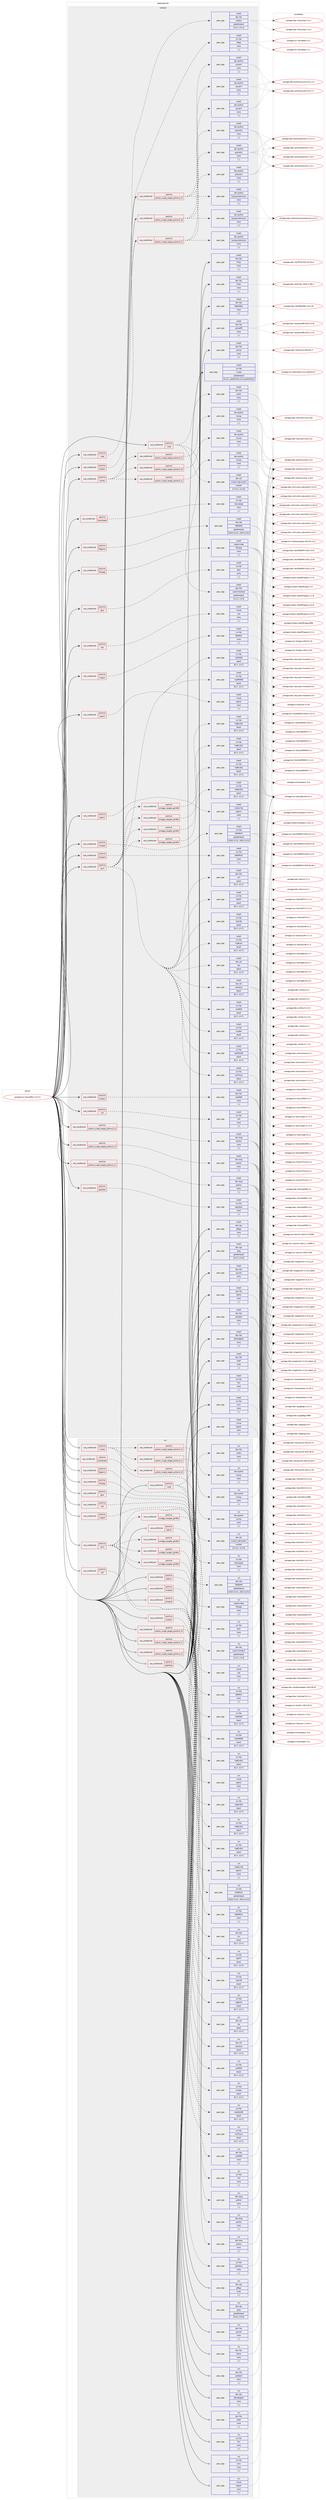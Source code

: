 digraph prolog {

# *************
# Graph options
# *************

newrank=true;
concentrate=true;
compound=true;
graph [rankdir=LR,fontname=Helvetica,fontsize=10,ranksep=1.5];#, ranksep=2.5, nodesep=0.2];
edge  [arrowhead=vee];
node  [fontname=Helvetica,fontsize=10];

# **********
# The ebuild
# **********

subgraph cluster_leftcol {
color=gray;
label=<<i>ebuild</i>>;
id [label="portage://sci-libs/caffe2-2.3.0-r3", color=red, width=4, href="../sci-libs/caffe2-2.3.0-r3.svg"];
}

# ****************
# The dependencies
# ****************

subgraph cluster_midcol {
color=gray;
label=<<i>dependencies</i>>;
subgraph cluster_compile {
fillcolor="#eeeeee";
style=filled;
label=<<i>compile</i>>;
subgraph cond105639 {
dependency400090 [label=<<TABLE BORDER="0" CELLBORDER="1" CELLSPACING="0" CELLPADDING="4"><TR><TD ROWSPAN="3" CELLPADDING="10">use_conditional</TD></TR><TR><TD>positive</TD></TR><TR><TD>cuda</TD></TR></TABLE>>, shape=none, color=red];
subgraph pack291605 {
dependency400091 [label=<<TABLE BORDER="0" CELLBORDER="1" CELLSPACING="0" CELLPADDING="4" WIDTH="220"><TR><TD ROWSPAN="6" CELLPADDING="30">pack_dep</TD></TR><TR><TD WIDTH="110">install</TD></TR><TR><TD>dev-libs</TD></TR><TR><TD>cudnn</TD></TR><TR><TD>none</TD></TR><TR><TD>[,,]</TD></TR></TABLE>>, shape=none, color=blue];
}
dependency400090:e -> dependency400091:w [weight=20,style="dashed",arrowhead="vee"];
subgraph pack291606 {
dependency400092 [label=<<TABLE BORDER="0" CELLBORDER="1" CELLSPACING="0" CELLPADDING="4" WIDTH="220"><TR><TD ROWSPAN="6" CELLPADDING="30">pack_dep</TD></TR><TR><TD WIDTH="110">install</TD></TR><TR><TD>dev-libs</TD></TR><TR><TD>cudnn-frontend</TD></TR><TR><TD>greaterequal</TD></TR><TR><TD>[1.0.3,,,1.0.3]</TD></TR></TABLE>>, shape=none, color=blue];
}
dependency400090:e -> dependency400092:w [weight=20,style="dashed",arrowhead="vee"];
subgraph pack291607 {
dependency400093 [label=<<TABLE BORDER="0" CELLBORDER="1" CELLSPACING="0" CELLPADDING="4" WIDTH="220"><TR><TD ROWSPAN="6" CELLPADDING="30">pack_dep</TD></TR><TR><TD WIDTH="110">install</TD></TR><TR><TD>dev-util</TD></TR><TR><TD>nvidia-cuda-toolkit</TD></TR><TR><TD>smaller</TD></TR><TR><TD>[12.4.0,,,12.4.0]</TD></TR></TABLE>>, shape=none, color=blue];
}
dependency400090:e -> dependency400093:w [weight=20,style="dashed",arrowhead="vee"];
}
id:e -> dependency400090:w [weight=20,style="solid",arrowhead="vee"];
subgraph cond105640 {
dependency400094 [label=<<TABLE BORDER="0" CELLBORDER="1" CELLSPACING="0" CELLPADDING="4"><TR><TD ROWSPAN="3" CELLPADDING="10">use_conditional</TD></TR><TR><TD>positive</TD></TR><TR><TD>cuda</TD></TR></TABLE>>, shape=none, color=red];
subgraph pack291608 {
dependency400095 [label=<<TABLE BORDER="0" CELLBORDER="1" CELLSPACING="0" CELLPADDING="4" WIDTH="220"><TR><TD ROWSPAN="6" CELLPADDING="30">pack_dep</TD></TR><TR><TD WIDTH="110">install</TD></TR><TR><TD>dev-libs</TD></TR><TR><TD>cutlass</TD></TR><TR><TD>greaterequal</TD></TR><TR><TD>[3.4.1,,,3.4.1]</TD></TR></TABLE>>, shape=none, color=blue];
}
dependency400094:e -> dependency400095:w [weight=20,style="dashed",arrowhead="vee"];
}
id:e -> dependency400094:w [weight=20,style="solid",arrowhead="vee"];
subgraph cond105641 {
dependency400096 [label=<<TABLE BORDER="0" CELLBORDER="1" CELLSPACING="0" CELLPADDING="4"><TR><TD ROWSPAN="3" CELLPADDING="10">use_conditional</TD></TR><TR><TD>positive</TD></TR><TR><TD>distributed</TD></TR></TABLE>>, shape=none, color=red];
subgraph pack291609 {
dependency400097 [label=<<TABLE BORDER="0" CELLBORDER="1" CELLSPACING="0" CELLPADDING="4" WIDTH="220"><TR><TD ROWSPAN="6" CELLPADDING="30">pack_dep</TD></TR><TR><TD WIDTH="110">install</TD></TR><TR><TD>sci-libs</TD></TR><TR><TD>tensorpipe</TD></TR><TR><TD>none</TD></TR><TR><TD>[,,]</TD></TR></TABLE>>, shape=none, color=blue];
}
dependency400096:e -> dependency400097:w [weight=20,style="dashed",arrowhead="vee"];
}
id:e -> dependency400096:w [weight=20,style="solid",arrowhead="vee"];
subgraph cond105642 {
dependency400098 [label=<<TABLE BORDER="0" CELLBORDER="1" CELLSPACING="0" CELLPADDING="4"><TR><TD ROWSPAN="3" CELLPADDING="10">use_conditional</TD></TR><TR><TD>positive</TD></TR><TR><TD>fbgemm</TD></TR></TABLE>>, shape=none, color=red];
subgraph pack291610 {
dependency400099 [label=<<TABLE BORDER="0" CELLBORDER="1" CELLSPACING="0" CELLPADDING="4" WIDTH="220"><TR><TD ROWSPAN="6" CELLPADDING="30">pack_dep</TD></TR><TR><TD WIDTH="110">install</TD></TR><TR><TD>dev-libs</TD></TR><TR><TD>FBGEMM</TD></TR><TR><TD>greaterequal</TD></TR><TR><TD>[2023.12.01,,,2023.12.01]</TD></TR></TABLE>>, shape=none, color=blue];
}
dependency400098:e -> dependency400099:w [weight=20,style="dashed",arrowhead="vee"];
}
id:e -> dependency400098:w [weight=20,style="solid",arrowhead="vee"];
subgraph cond105643 {
dependency400100 [label=<<TABLE BORDER="0" CELLBORDER="1" CELLSPACING="0" CELLPADDING="4"><TR><TD ROWSPAN="3" CELLPADDING="10">use_conditional</TD></TR><TR><TD>positive</TD></TR><TR><TD>ffmpeg</TD></TR></TABLE>>, shape=none, color=red];
subgraph pack291611 {
dependency400101 [label=<<TABLE BORDER="0" CELLBORDER="1" CELLSPACING="0" CELLPADDING="4" WIDTH="220"><TR><TD ROWSPAN="6" CELLPADDING="30">pack_dep</TD></TR><TR><TD WIDTH="110">install</TD></TR><TR><TD>media-video</TD></TR><TR><TD>ffmpeg</TD></TR><TR><TD>none</TD></TR><TR><TD>[,,]</TD></TR></TABLE>>, shape=none, color=blue];
}
dependency400100:e -> dependency400101:w [weight=20,style="dashed",arrowhead="vee"];
}
id:e -> dependency400100:w [weight=20,style="solid",arrowhead="vee"];
subgraph cond105644 {
dependency400102 [label=<<TABLE BORDER="0" CELLBORDER="1" CELLSPACING="0" CELLPADDING="4"><TR><TD ROWSPAN="3" CELLPADDING="10">use_conditional</TD></TR><TR><TD>positive</TD></TR><TR><TD>gloo</TD></TR></TABLE>>, shape=none, color=red];
subgraph pack291612 {
dependency400103 [label=<<TABLE BORDER="0" CELLBORDER="1" CELLSPACING="0" CELLPADDING="4" WIDTH="220"><TR><TD ROWSPAN="6" CELLPADDING="30">pack_dep</TD></TR><TR><TD WIDTH="110">install</TD></TR><TR><TD>sci-libs</TD></TR><TR><TD>gloo</TD></TR><TR><TD>none</TD></TR><TR><TD>[,,]</TD></TR></TABLE>>, shape=none, color=blue];
}
dependency400102:e -> dependency400103:w [weight=20,style="dashed",arrowhead="vee"];
}
id:e -> dependency400102:w [weight=20,style="solid",arrowhead="vee"];
subgraph cond105645 {
dependency400104 [label=<<TABLE BORDER="0" CELLBORDER="1" CELLSPACING="0" CELLPADDING="4"><TR><TD ROWSPAN="3" CELLPADDING="10">use_conditional</TD></TR><TR><TD>positive</TD></TR><TR><TD>mkl</TD></TR></TABLE>>, shape=none, color=red];
subgraph pack291613 {
dependency400105 [label=<<TABLE BORDER="0" CELLBORDER="1" CELLSPACING="0" CELLPADDING="4" WIDTH="220"><TR><TD ROWSPAN="6" CELLPADDING="30">pack_dep</TD></TR><TR><TD WIDTH="110">install</TD></TR><TR><TD>sci-libs</TD></TR><TR><TD>mkl</TD></TR><TR><TD>none</TD></TR><TR><TD>[,,]</TD></TR></TABLE>>, shape=none, color=blue];
}
dependency400104:e -> dependency400105:w [weight=20,style="dashed",arrowhead="vee"];
}
id:e -> dependency400104:w [weight=20,style="solid",arrowhead="vee"];
subgraph cond105646 {
dependency400106 [label=<<TABLE BORDER="0" CELLBORDER="1" CELLSPACING="0" CELLPADDING="4"><TR><TD ROWSPAN="3" CELLPADDING="10">use_conditional</TD></TR><TR><TD>positive</TD></TR><TR><TD>mpi</TD></TR></TABLE>>, shape=none, color=red];
subgraph pack291614 {
dependency400107 [label=<<TABLE BORDER="0" CELLBORDER="1" CELLSPACING="0" CELLPADDING="4" WIDTH="220"><TR><TD ROWSPAN="6" CELLPADDING="30">pack_dep</TD></TR><TR><TD WIDTH="110">install</TD></TR><TR><TD>virtual</TD></TR><TR><TD>mpi</TD></TR><TR><TD>none</TD></TR><TR><TD>[,,]</TD></TR></TABLE>>, shape=none, color=blue];
}
dependency400106:e -> dependency400107:w [weight=20,style="dashed",arrowhead="vee"];
}
id:e -> dependency400106:w [weight=20,style="solid",arrowhead="vee"];
subgraph cond105647 {
dependency400108 [label=<<TABLE BORDER="0" CELLBORDER="1" CELLSPACING="0" CELLPADDING="4"><TR><TD ROWSPAN="3" CELLPADDING="10">use_conditional</TD></TR><TR><TD>positive</TD></TR><TR><TD>nnpack</TD></TR></TABLE>>, shape=none, color=red];
subgraph pack291615 {
dependency400109 [label=<<TABLE BORDER="0" CELLBORDER="1" CELLSPACING="0" CELLPADDING="4" WIDTH="220"><TR><TD ROWSPAN="6" CELLPADDING="30">pack_dep</TD></TR><TR><TD WIDTH="110">install</TD></TR><TR><TD>sci-libs</TD></TR><TR><TD>NNPACK</TD></TR><TR><TD>none</TD></TR><TR><TD>[,,]</TD></TR></TABLE>>, shape=none, color=blue];
}
dependency400108:e -> dependency400109:w [weight=20,style="dashed",arrowhead="vee"];
}
id:e -> dependency400108:w [weight=20,style="solid",arrowhead="vee"];
subgraph cond105648 {
dependency400110 [label=<<TABLE BORDER="0" CELLBORDER="1" CELLSPACING="0" CELLPADDING="4"><TR><TD ROWSPAN="3" CELLPADDING="10">use_conditional</TD></TR><TR><TD>positive</TD></TR><TR><TD>numpy</TD></TR></TABLE>>, shape=none, color=red];
subgraph cond105649 {
dependency400111 [label=<<TABLE BORDER="0" CELLBORDER="1" CELLSPACING="0" CELLPADDING="4"><TR><TD ROWSPAN="3" CELLPADDING="10">use_conditional</TD></TR><TR><TD>positive</TD></TR><TR><TD>python_single_target_python3_10</TD></TR></TABLE>>, shape=none, color=red];
subgraph pack291616 {
dependency400112 [label=<<TABLE BORDER="0" CELLBORDER="1" CELLSPACING="0" CELLPADDING="4" WIDTH="220"><TR><TD ROWSPAN="6" CELLPADDING="30">pack_dep</TD></TR><TR><TD WIDTH="110">install</TD></TR><TR><TD>dev-python</TD></TR><TR><TD>numpy</TD></TR><TR><TD>none</TD></TR><TR><TD>[,,]</TD></TR></TABLE>>, shape=none, color=blue];
}
dependency400111:e -> dependency400112:w [weight=20,style="dashed",arrowhead="vee"];
}
dependency400110:e -> dependency400111:w [weight=20,style="dashed",arrowhead="vee"];
subgraph cond105650 {
dependency400113 [label=<<TABLE BORDER="0" CELLBORDER="1" CELLSPACING="0" CELLPADDING="4"><TR><TD ROWSPAN="3" CELLPADDING="10">use_conditional</TD></TR><TR><TD>positive</TD></TR><TR><TD>python_single_target_python3_11</TD></TR></TABLE>>, shape=none, color=red];
subgraph pack291617 {
dependency400114 [label=<<TABLE BORDER="0" CELLBORDER="1" CELLSPACING="0" CELLPADDING="4" WIDTH="220"><TR><TD ROWSPAN="6" CELLPADDING="30">pack_dep</TD></TR><TR><TD WIDTH="110">install</TD></TR><TR><TD>dev-python</TD></TR><TR><TD>numpy</TD></TR><TR><TD>none</TD></TR><TR><TD>[,,]</TD></TR></TABLE>>, shape=none, color=blue];
}
dependency400113:e -> dependency400114:w [weight=20,style="dashed",arrowhead="vee"];
}
dependency400110:e -> dependency400113:w [weight=20,style="dashed",arrowhead="vee"];
subgraph cond105651 {
dependency400115 [label=<<TABLE BORDER="0" CELLBORDER="1" CELLSPACING="0" CELLPADDING="4"><TR><TD ROWSPAN="3" CELLPADDING="10">use_conditional</TD></TR><TR><TD>positive</TD></TR><TR><TD>python_single_target_python3_12</TD></TR></TABLE>>, shape=none, color=red];
subgraph pack291618 {
dependency400116 [label=<<TABLE BORDER="0" CELLBORDER="1" CELLSPACING="0" CELLPADDING="4" WIDTH="220"><TR><TD ROWSPAN="6" CELLPADDING="30">pack_dep</TD></TR><TR><TD WIDTH="110">install</TD></TR><TR><TD>dev-python</TD></TR><TR><TD>numpy</TD></TR><TR><TD>none</TD></TR><TR><TD>[,,]</TD></TR></TABLE>>, shape=none, color=blue];
}
dependency400115:e -> dependency400116:w [weight=20,style="dashed",arrowhead="vee"];
}
dependency400110:e -> dependency400115:w [weight=20,style="dashed",arrowhead="vee"];
}
id:e -> dependency400110:w [weight=20,style="solid",arrowhead="vee"];
subgraph cond105652 {
dependency400117 [label=<<TABLE BORDER="0" CELLBORDER="1" CELLSPACING="0" CELLPADDING="4"><TR><TD ROWSPAN="3" CELLPADDING="10">use_conditional</TD></TR><TR><TD>positive</TD></TR><TR><TD>onednn</TD></TR></TABLE>>, shape=none, color=red];
subgraph pack291619 {
dependency400118 [label=<<TABLE BORDER="0" CELLBORDER="1" CELLSPACING="0" CELLPADDING="4" WIDTH="220"><TR><TD ROWSPAN="6" CELLPADDING="30">pack_dep</TD></TR><TR><TD WIDTH="110">install</TD></TR><TR><TD>dev-libs</TD></TR><TR><TD>oneDNN</TD></TR><TR><TD>none</TD></TR><TR><TD>[,,]</TD></TR></TABLE>>, shape=none, color=blue];
}
dependency400117:e -> dependency400118:w [weight=20,style="dashed",arrowhead="vee"];
}
id:e -> dependency400117:w [weight=20,style="solid",arrowhead="vee"];
subgraph cond105653 {
dependency400119 [label=<<TABLE BORDER="0" CELLBORDER="1" CELLSPACING="0" CELLPADDING="4"><TR><TD ROWSPAN="3" CELLPADDING="10">use_conditional</TD></TR><TR><TD>positive</TD></TR><TR><TD>onednn</TD></TR></TABLE>>, shape=none, color=red];
subgraph pack291620 {
dependency400120 [label=<<TABLE BORDER="0" CELLBORDER="1" CELLSPACING="0" CELLPADDING="4" WIDTH="220"><TR><TD ROWSPAN="6" CELLPADDING="30">pack_dep</TD></TR><TR><TD WIDTH="110">install</TD></TR><TR><TD>sci-libs</TD></TR><TR><TD>ideep</TD></TR><TR><TD>none</TD></TR><TR><TD>[,,]</TD></TR></TABLE>>, shape=none, color=blue];
}
dependency400119:e -> dependency400120:w [weight=20,style="dashed",arrowhead="vee"];
}
id:e -> dependency400119:w [weight=20,style="solid",arrowhead="vee"];
subgraph cond105654 {
dependency400121 [label=<<TABLE BORDER="0" CELLBORDER="1" CELLSPACING="0" CELLPADDING="4"><TR><TD ROWSPAN="3" CELLPADDING="10">use_conditional</TD></TR><TR><TD>positive</TD></TR><TR><TD>openblas</TD></TR></TABLE>>, shape=none, color=red];
subgraph pack291621 {
dependency400122 [label=<<TABLE BORDER="0" CELLBORDER="1" CELLSPACING="0" CELLPADDING="4" WIDTH="220"><TR><TD ROWSPAN="6" CELLPADDING="30">pack_dep</TD></TR><TR><TD WIDTH="110">install</TD></TR><TR><TD>sci-libs</TD></TR><TR><TD>openblas</TD></TR><TR><TD>none</TD></TR><TR><TD>[,,]</TD></TR></TABLE>>, shape=none, color=blue];
}
dependency400121:e -> dependency400122:w [weight=20,style="dashed",arrowhead="vee"];
}
id:e -> dependency400121:w [weight=20,style="solid",arrowhead="vee"];
subgraph cond105655 {
dependency400123 [label=<<TABLE BORDER="0" CELLBORDER="1" CELLSPACING="0" CELLPADDING="4"><TR><TD ROWSPAN="3" CELLPADDING="10">use_conditional</TD></TR><TR><TD>positive</TD></TR><TR><TD>opencl</TD></TR></TABLE>>, shape=none, color=red];
subgraph pack291622 {
dependency400124 [label=<<TABLE BORDER="0" CELLBORDER="1" CELLSPACING="0" CELLPADDING="4" WIDTH="220"><TR><TD ROWSPAN="6" CELLPADDING="30">pack_dep</TD></TR><TR><TD WIDTH="110">install</TD></TR><TR><TD>virtual</TD></TR><TR><TD>opencl</TD></TR><TR><TD>none</TD></TR><TR><TD>[,,]</TD></TR></TABLE>>, shape=none, color=blue];
}
dependency400123:e -> dependency400124:w [weight=20,style="dashed",arrowhead="vee"];
}
id:e -> dependency400123:w [weight=20,style="solid",arrowhead="vee"];
subgraph cond105656 {
dependency400125 [label=<<TABLE BORDER="0" CELLBORDER="1" CELLSPACING="0" CELLPADDING="4"><TR><TD ROWSPAN="3" CELLPADDING="10">use_conditional</TD></TR><TR><TD>positive</TD></TR><TR><TD>opencv</TD></TR></TABLE>>, shape=none, color=red];
subgraph pack291623 {
dependency400126 [label=<<TABLE BORDER="0" CELLBORDER="1" CELLSPACING="0" CELLPADDING="4" WIDTH="220"><TR><TD ROWSPAN="6" CELLPADDING="30">pack_dep</TD></TR><TR><TD WIDTH="110">install</TD></TR><TR><TD>media-libs</TD></TR><TR><TD>opencv</TD></TR><TR><TD>none</TD></TR><TR><TD>[,,]</TD></TR></TABLE>>, shape=none, color=blue];
}
dependency400125:e -> dependency400126:w [weight=20,style="dashed",arrowhead="vee"];
}
id:e -> dependency400125:w [weight=20,style="solid",arrowhead="vee"];
subgraph cond105657 {
dependency400127 [label=<<TABLE BORDER="0" CELLBORDER="1" CELLSPACING="0" CELLPADDING="4"><TR><TD ROWSPAN="3" CELLPADDING="10">use_conditional</TD></TR><TR><TD>positive</TD></TR><TR><TD>python_single_target_python3_10</TD></TR></TABLE>>, shape=none, color=red];
subgraph pack291624 {
dependency400128 [label=<<TABLE BORDER="0" CELLBORDER="1" CELLSPACING="0" CELLPADDING="4" WIDTH="220"><TR><TD ROWSPAN="6" CELLPADDING="30">pack_dep</TD></TR><TR><TD WIDTH="110">install</TD></TR><TR><TD>dev-lang</TD></TR><TR><TD>python</TD></TR><TR><TD>none</TD></TR><TR><TD>[,,]</TD></TR></TABLE>>, shape=none, color=blue];
}
dependency400127:e -> dependency400128:w [weight=20,style="dashed",arrowhead="vee"];
}
id:e -> dependency400127:w [weight=20,style="solid",arrowhead="vee"];
subgraph cond105658 {
dependency400129 [label=<<TABLE BORDER="0" CELLBORDER="1" CELLSPACING="0" CELLPADDING="4"><TR><TD ROWSPAN="3" CELLPADDING="10">use_conditional</TD></TR><TR><TD>positive</TD></TR><TR><TD>python_single_target_python3_10</TD></TR></TABLE>>, shape=none, color=red];
subgraph pack291625 {
dependency400130 [label=<<TABLE BORDER="0" CELLBORDER="1" CELLSPACING="0" CELLPADDING="4" WIDTH="220"><TR><TD ROWSPAN="6" CELLPADDING="30">pack_dep</TD></TR><TR><TD WIDTH="110">install</TD></TR><TR><TD>dev-python</TD></TR><TR><TD>pyyaml</TD></TR><TR><TD>none</TD></TR><TR><TD>[,,]</TD></TR></TABLE>>, shape=none, color=blue];
}
dependency400129:e -> dependency400130:w [weight=20,style="dashed",arrowhead="vee"];
subgraph pack291626 {
dependency400131 [label=<<TABLE BORDER="0" CELLBORDER="1" CELLSPACING="0" CELLPADDING="4" WIDTH="220"><TR><TD ROWSPAN="6" CELLPADDING="30">pack_dep</TD></TR><TR><TD WIDTH="110">install</TD></TR><TR><TD>dev-python</TD></TR><TR><TD>pybind11</TD></TR><TR><TD>none</TD></TR><TR><TD>[,,]</TD></TR></TABLE>>, shape=none, color=blue];
}
dependency400129:e -> dependency400131:w [weight=20,style="dashed",arrowhead="vee"];
subgraph pack291627 {
dependency400132 [label=<<TABLE BORDER="0" CELLBORDER="1" CELLSPACING="0" CELLPADDING="4" WIDTH="220"><TR><TD ROWSPAN="6" CELLPADDING="30">pack_dep</TD></TR><TR><TD WIDTH="110">install</TD></TR><TR><TD>dev-python</TD></TR><TR><TD>typing-extensions</TD></TR><TR><TD>none</TD></TR><TR><TD>[,,]</TD></TR></TABLE>>, shape=none, color=blue];
}
dependency400129:e -> dependency400132:w [weight=20,style="dashed",arrowhead="vee"];
}
id:e -> dependency400129:w [weight=20,style="solid",arrowhead="vee"];
subgraph cond105659 {
dependency400133 [label=<<TABLE BORDER="0" CELLBORDER="1" CELLSPACING="0" CELLPADDING="4"><TR><TD ROWSPAN="3" CELLPADDING="10">use_conditional</TD></TR><TR><TD>positive</TD></TR><TR><TD>python_single_target_python3_11</TD></TR></TABLE>>, shape=none, color=red];
subgraph pack291628 {
dependency400134 [label=<<TABLE BORDER="0" CELLBORDER="1" CELLSPACING="0" CELLPADDING="4" WIDTH="220"><TR><TD ROWSPAN="6" CELLPADDING="30">pack_dep</TD></TR><TR><TD WIDTH="110">install</TD></TR><TR><TD>dev-lang</TD></TR><TR><TD>python</TD></TR><TR><TD>none</TD></TR><TR><TD>[,,]</TD></TR></TABLE>>, shape=none, color=blue];
}
dependency400133:e -> dependency400134:w [weight=20,style="dashed",arrowhead="vee"];
}
id:e -> dependency400133:w [weight=20,style="solid",arrowhead="vee"];
subgraph cond105660 {
dependency400135 [label=<<TABLE BORDER="0" CELLBORDER="1" CELLSPACING="0" CELLPADDING="4"><TR><TD ROWSPAN="3" CELLPADDING="10">use_conditional</TD></TR><TR><TD>positive</TD></TR><TR><TD>python_single_target_python3_11</TD></TR></TABLE>>, shape=none, color=red];
subgraph pack291629 {
dependency400136 [label=<<TABLE BORDER="0" CELLBORDER="1" CELLSPACING="0" CELLPADDING="4" WIDTH="220"><TR><TD ROWSPAN="6" CELLPADDING="30">pack_dep</TD></TR><TR><TD WIDTH="110">install</TD></TR><TR><TD>dev-python</TD></TR><TR><TD>pyyaml</TD></TR><TR><TD>none</TD></TR><TR><TD>[,,]</TD></TR></TABLE>>, shape=none, color=blue];
}
dependency400135:e -> dependency400136:w [weight=20,style="dashed",arrowhead="vee"];
subgraph pack291630 {
dependency400137 [label=<<TABLE BORDER="0" CELLBORDER="1" CELLSPACING="0" CELLPADDING="4" WIDTH="220"><TR><TD ROWSPAN="6" CELLPADDING="30">pack_dep</TD></TR><TR><TD WIDTH="110">install</TD></TR><TR><TD>dev-python</TD></TR><TR><TD>pybind11</TD></TR><TR><TD>none</TD></TR><TR><TD>[,,]</TD></TR></TABLE>>, shape=none, color=blue];
}
dependency400135:e -> dependency400137:w [weight=20,style="dashed",arrowhead="vee"];
subgraph pack291631 {
dependency400138 [label=<<TABLE BORDER="0" CELLBORDER="1" CELLSPACING="0" CELLPADDING="4" WIDTH="220"><TR><TD ROWSPAN="6" CELLPADDING="30">pack_dep</TD></TR><TR><TD WIDTH="110">install</TD></TR><TR><TD>dev-python</TD></TR><TR><TD>typing-extensions</TD></TR><TR><TD>none</TD></TR><TR><TD>[,,]</TD></TR></TABLE>>, shape=none, color=blue];
}
dependency400135:e -> dependency400138:w [weight=20,style="dashed",arrowhead="vee"];
}
id:e -> dependency400135:w [weight=20,style="solid",arrowhead="vee"];
subgraph cond105661 {
dependency400139 [label=<<TABLE BORDER="0" CELLBORDER="1" CELLSPACING="0" CELLPADDING="4"><TR><TD ROWSPAN="3" CELLPADDING="10">use_conditional</TD></TR><TR><TD>positive</TD></TR><TR><TD>python_single_target_python3_12</TD></TR></TABLE>>, shape=none, color=red];
subgraph pack291632 {
dependency400140 [label=<<TABLE BORDER="0" CELLBORDER="1" CELLSPACING="0" CELLPADDING="4" WIDTH="220"><TR><TD ROWSPAN="6" CELLPADDING="30">pack_dep</TD></TR><TR><TD WIDTH="110">install</TD></TR><TR><TD>dev-lang</TD></TR><TR><TD>python</TD></TR><TR><TD>none</TD></TR><TR><TD>[,,]</TD></TR></TABLE>>, shape=none, color=blue];
}
dependency400139:e -> dependency400140:w [weight=20,style="dashed",arrowhead="vee"];
}
id:e -> dependency400139:w [weight=20,style="solid",arrowhead="vee"];
subgraph cond105662 {
dependency400141 [label=<<TABLE BORDER="0" CELLBORDER="1" CELLSPACING="0" CELLPADDING="4"><TR><TD ROWSPAN="3" CELLPADDING="10">use_conditional</TD></TR><TR><TD>positive</TD></TR><TR><TD>python_single_target_python3_12</TD></TR></TABLE>>, shape=none, color=red];
subgraph pack291633 {
dependency400142 [label=<<TABLE BORDER="0" CELLBORDER="1" CELLSPACING="0" CELLPADDING="4" WIDTH="220"><TR><TD ROWSPAN="6" CELLPADDING="30">pack_dep</TD></TR><TR><TD WIDTH="110">install</TD></TR><TR><TD>dev-python</TD></TR><TR><TD>pyyaml</TD></TR><TR><TD>none</TD></TR><TR><TD>[,,]</TD></TR></TABLE>>, shape=none, color=blue];
}
dependency400141:e -> dependency400142:w [weight=20,style="dashed",arrowhead="vee"];
subgraph pack291634 {
dependency400143 [label=<<TABLE BORDER="0" CELLBORDER="1" CELLSPACING="0" CELLPADDING="4" WIDTH="220"><TR><TD ROWSPAN="6" CELLPADDING="30">pack_dep</TD></TR><TR><TD WIDTH="110">install</TD></TR><TR><TD>dev-python</TD></TR><TR><TD>pybind11</TD></TR><TR><TD>none</TD></TR><TR><TD>[,,]</TD></TR></TABLE>>, shape=none, color=blue];
}
dependency400141:e -> dependency400143:w [weight=20,style="dashed",arrowhead="vee"];
subgraph pack291635 {
dependency400144 [label=<<TABLE BORDER="0" CELLBORDER="1" CELLSPACING="0" CELLPADDING="4" WIDTH="220"><TR><TD ROWSPAN="6" CELLPADDING="30">pack_dep</TD></TR><TR><TD WIDTH="110">install</TD></TR><TR><TD>dev-python</TD></TR><TR><TD>typing-extensions</TD></TR><TR><TD>none</TD></TR><TR><TD>[,,]</TD></TR></TABLE>>, shape=none, color=blue];
}
dependency400141:e -> dependency400144:w [weight=20,style="dashed",arrowhead="vee"];
}
id:e -> dependency400141:w [weight=20,style="solid",arrowhead="vee"];
subgraph cond105663 {
dependency400145 [label=<<TABLE BORDER="0" CELLBORDER="1" CELLSPACING="0" CELLPADDING="4"><TR><TD ROWSPAN="3" CELLPADDING="10">use_conditional</TD></TR><TR><TD>positive</TD></TR><TR><TD>qnnpack</TD></TR></TABLE>>, shape=none, color=red];
subgraph pack291636 {
dependency400146 [label=<<TABLE BORDER="0" CELLBORDER="1" CELLSPACING="0" CELLPADDING="4" WIDTH="220"><TR><TD ROWSPAN="6" CELLPADDING="30">pack_dep</TD></TR><TR><TD WIDTH="110">install</TD></TR><TR><TD>sci-libs</TD></TR><TR><TD>QNNPACK</TD></TR><TR><TD>none</TD></TR><TR><TD>[,,]</TD></TR></TABLE>>, shape=none, color=blue];
}
dependency400145:e -> dependency400146:w [weight=20,style="dashed",arrowhead="vee"];
}
id:e -> dependency400145:w [weight=20,style="solid",arrowhead="vee"];
subgraph cond105664 {
dependency400147 [label=<<TABLE BORDER="0" CELLBORDER="1" CELLSPACING="0" CELLPADDING="4"><TR><TD ROWSPAN="3" CELLPADDING="10">use_conditional</TD></TR><TR><TD>positive</TD></TR><TR><TD>rocm</TD></TR></TABLE>>, shape=none, color=red];
subgraph pack291637 {
dependency400148 [label=<<TABLE BORDER="0" CELLBORDER="1" CELLSPACING="0" CELLPADDING="4" WIDTH="220"><TR><TD ROWSPAN="6" CELLPADDING="30">pack_dep</TD></TR><TR><TD WIDTH="110">install</TD></TR><TR><TD>dev-util</TD></TR><TR><TD>hip</TD></TR><TR><TD>equal</TD></TR><TR><TD>[6.1*,,,6.1*]</TD></TR></TABLE>>, shape=none, color=blue];
}
dependency400147:e -> dependency400148:w [weight=20,style="dashed",arrowhead="vee"];
subgraph pack291638 {
dependency400149 [label=<<TABLE BORDER="0" CELLBORDER="1" CELLSPACING="0" CELLPADDING="4" WIDTH="220"><TR><TD ROWSPAN="6" CELLPADDING="30">pack_dep</TD></TR><TR><TD WIDTH="110">install</TD></TR><TR><TD>dev-libs</TD></TR><TR><TD>rccl</TD></TR><TR><TD>equal</TD></TR><TR><TD>[6.1*,,,6.1*]</TD></TR></TABLE>>, shape=none, color=blue];
}
dependency400147:e -> dependency400149:w [weight=20,style="dashed",arrowhead="vee"];
subgraph pack291639 {
dependency400150 [label=<<TABLE BORDER="0" CELLBORDER="1" CELLSPACING="0" CELLPADDING="4" WIDTH="220"><TR><TD ROWSPAN="6" CELLPADDING="30">pack_dep</TD></TR><TR><TD WIDTH="110">install</TD></TR><TR><TD>sci-libs</TD></TR><TR><TD>rocThrust</TD></TR><TR><TD>equal</TD></TR><TR><TD>[6.1*,,,6.1*]</TD></TR></TABLE>>, shape=none, color=blue];
}
dependency400147:e -> dependency400150:w [weight=20,style="dashed",arrowhead="vee"];
subgraph pack291640 {
dependency400151 [label=<<TABLE BORDER="0" CELLBORDER="1" CELLSPACING="0" CELLPADDING="4" WIDTH="220"><TR><TD ROWSPAN="6" CELLPADDING="30">pack_dep</TD></TR><TR><TD WIDTH="110">install</TD></TR><TR><TD>sci-libs</TD></TR><TR><TD>rocPRIM</TD></TR><TR><TD>equal</TD></TR><TR><TD>[6.1*,,,6.1*]</TD></TR></TABLE>>, shape=none, color=blue];
}
dependency400147:e -> dependency400151:w [weight=20,style="dashed",arrowhead="vee"];
subgraph pack291641 {
dependency400152 [label=<<TABLE BORDER="0" CELLBORDER="1" CELLSPACING="0" CELLPADDING="4" WIDTH="220"><TR><TD ROWSPAN="6" CELLPADDING="30">pack_dep</TD></TR><TR><TD WIDTH="110">install</TD></TR><TR><TD>sci-libs</TD></TR><TR><TD>hipBLAS</TD></TR><TR><TD>equal</TD></TR><TR><TD>[6.1*,,,6.1*]</TD></TR></TABLE>>, shape=none, color=blue];
}
dependency400147:e -> dependency400152:w [weight=20,style="dashed",arrowhead="vee"];
subgraph pack291642 {
dependency400153 [label=<<TABLE BORDER="0" CELLBORDER="1" CELLSPACING="0" CELLPADDING="4" WIDTH="220"><TR><TD ROWSPAN="6" CELLPADDING="30">pack_dep</TD></TR><TR><TD WIDTH="110">install</TD></TR><TR><TD>sci-libs</TD></TR><TR><TD>hipFFT</TD></TR><TR><TD>equal</TD></TR><TR><TD>[6.1*,,,6.1*]</TD></TR></TABLE>>, shape=none, color=blue];
}
dependency400147:e -> dependency400153:w [weight=20,style="dashed",arrowhead="vee"];
subgraph pack291643 {
dependency400154 [label=<<TABLE BORDER="0" CELLBORDER="1" CELLSPACING="0" CELLPADDING="4" WIDTH="220"><TR><TD ROWSPAN="6" CELLPADDING="30">pack_dep</TD></TR><TR><TD WIDTH="110">install</TD></TR><TR><TD>sci-libs</TD></TR><TR><TD>hipSPARSE</TD></TR><TR><TD>equal</TD></TR><TR><TD>[6.1*,,,6.1*]</TD></TR></TABLE>>, shape=none, color=blue];
}
dependency400147:e -> dependency400154:w [weight=20,style="dashed",arrowhead="vee"];
subgraph pack291644 {
dependency400155 [label=<<TABLE BORDER="0" CELLBORDER="1" CELLSPACING="0" CELLPADDING="4" WIDTH="220"><TR><TD ROWSPAN="6" CELLPADDING="30">pack_dep</TD></TR><TR><TD WIDTH="110">install</TD></TR><TR><TD>sci-libs</TD></TR><TR><TD>hipRAND</TD></TR><TR><TD>equal</TD></TR><TR><TD>[6.1*,,,6.1*]</TD></TR></TABLE>>, shape=none, color=blue];
}
dependency400147:e -> dependency400155:w [weight=20,style="dashed",arrowhead="vee"];
subgraph pack291645 {
dependency400156 [label=<<TABLE BORDER="0" CELLBORDER="1" CELLSPACING="0" CELLPADDING="4" WIDTH="220"><TR><TD ROWSPAN="6" CELLPADDING="30">pack_dep</TD></TR><TR><TD WIDTH="110">install</TD></TR><TR><TD>sci-libs</TD></TR><TR><TD>hipCUB</TD></TR><TR><TD>equal</TD></TR><TR><TD>[6.1*,,,6.1*]</TD></TR></TABLE>>, shape=none, color=blue];
}
dependency400147:e -> dependency400156:w [weight=20,style="dashed",arrowhead="vee"];
subgraph pack291646 {
dependency400157 [label=<<TABLE BORDER="0" CELLBORDER="1" CELLSPACING="0" CELLPADDING="4" WIDTH="220"><TR><TD ROWSPAN="6" CELLPADDING="30">pack_dep</TD></TR><TR><TD WIDTH="110">install</TD></TR><TR><TD>sci-libs</TD></TR><TR><TD>hipSOLVER</TD></TR><TR><TD>equal</TD></TR><TR><TD>[6.1*,,,6.1*]</TD></TR></TABLE>>, shape=none, color=blue];
}
dependency400147:e -> dependency400157:w [weight=20,style="dashed",arrowhead="vee"];
subgraph pack291647 {
dependency400158 [label=<<TABLE BORDER="0" CELLBORDER="1" CELLSPACING="0" CELLPADDING="4" WIDTH="220"><TR><TD ROWSPAN="6" CELLPADDING="30">pack_dep</TD></TR><TR><TD WIDTH="110">install</TD></TR><TR><TD>sci-libs</TD></TR><TR><TD>miopen</TD></TR><TR><TD>equal</TD></TR><TR><TD>[6.1*,,,6.1*]</TD></TR></TABLE>>, shape=none, color=blue];
}
dependency400147:e -> dependency400158:w [weight=20,style="dashed",arrowhead="vee"];
subgraph pack291648 {
dependency400159 [label=<<TABLE BORDER="0" CELLBORDER="1" CELLSPACING="0" CELLPADDING="4" WIDTH="220"><TR><TD ROWSPAN="6" CELLPADDING="30">pack_dep</TD></TR><TR><TD WIDTH="110">install</TD></TR><TR><TD>dev-util</TD></TR><TR><TD>roctracer</TD></TR><TR><TD>equal</TD></TR><TR><TD>[6.1*,,,6.1*]</TD></TR></TABLE>>, shape=none, color=blue];
}
dependency400147:e -> dependency400159:w [weight=20,style="dashed",arrowhead="vee"];
subgraph cond105665 {
dependency400160 [label=<<TABLE BORDER="0" CELLBORDER="1" CELLSPACING="0" CELLPADDING="4"><TR><TD ROWSPAN="3" CELLPADDING="10">use_conditional</TD></TR><TR><TD>positive</TD></TR><TR><TD>amdgpu_targets_gfx90a</TD></TR></TABLE>>, shape=none, color=red];
subgraph pack291649 {
dependency400161 [label=<<TABLE BORDER="0" CELLBORDER="1" CELLSPACING="0" CELLPADDING="4" WIDTH="220"><TR><TD ROWSPAN="6" CELLPADDING="30">pack_dep</TD></TR><TR><TD WIDTH="110">install</TD></TR><TR><TD>sci-libs</TD></TR><TR><TD>hipBLASLt</TD></TR><TR><TD>equal</TD></TR><TR><TD>[6.1*,,,6.1*]</TD></TR></TABLE>>, shape=none, color=blue];
}
dependency400160:e -> dependency400161:w [weight=20,style="dashed",arrowhead="vee"];
}
dependency400147:e -> dependency400160:w [weight=20,style="dashed",arrowhead="vee"];
subgraph cond105666 {
dependency400162 [label=<<TABLE BORDER="0" CELLBORDER="1" CELLSPACING="0" CELLPADDING="4"><TR><TD ROWSPAN="3" CELLPADDING="10">use_conditional</TD></TR><TR><TD>positive</TD></TR><TR><TD>amdgpu_targets_gfx940</TD></TR></TABLE>>, shape=none, color=red];
subgraph pack291650 {
dependency400163 [label=<<TABLE BORDER="0" CELLBORDER="1" CELLSPACING="0" CELLPADDING="4" WIDTH="220"><TR><TD ROWSPAN="6" CELLPADDING="30">pack_dep</TD></TR><TR><TD WIDTH="110">install</TD></TR><TR><TD>sci-libs</TD></TR><TR><TD>hipBLASLt</TD></TR><TR><TD>equal</TD></TR><TR><TD>[6.1*,,,6.1*]</TD></TR></TABLE>>, shape=none, color=blue];
}
dependency400162:e -> dependency400163:w [weight=20,style="dashed",arrowhead="vee"];
}
dependency400147:e -> dependency400162:w [weight=20,style="dashed",arrowhead="vee"];
subgraph cond105667 {
dependency400164 [label=<<TABLE BORDER="0" CELLBORDER="1" CELLSPACING="0" CELLPADDING="4"><TR><TD ROWSPAN="3" CELLPADDING="10">use_conditional</TD></TR><TR><TD>positive</TD></TR><TR><TD>amdgpu_targets_gfx941</TD></TR></TABLE>>, shape=none, color=red];
subgraph pack291651 {
dependency400165 [label=<<TABLE BORDER="0" CELLBORDER="1" CELLSPACING="0" CELLPADDING="4" WIDTH="220"><TR><TD ROWSPAN="6" CELLPADDING="30">pack_dep</TD></TR><TR><TD WIDTH="110">install</TD></TR><TR><TD>sci-libs</TD></TR><TR><TD>hipBLASLt</TD></TR><TR><TD>equal</TD></TR><TR><TD>[6.1*,,,6.1*]</TD></TR></TABLE>>, shape=none, color=blue];
}
dependency400164:e -> dependency400165:w [weight=20,style="dashed",arrowhead="vee"];
}
dependency400147:e -> dependency400164:w [weight=20,style="dashed",arrowhead="vee"];
subgraph cond105668 {
dependency400166 [label=<<TABLE BORDER="0" CELLBORDER="1" CELLSPACING="0" CELLPADDING="4"><TR><TD ROWSPAN="3" CELLPADDING="10">use_conditional</TD></TR><TR><TD>positive</TD></TR><TR><TD>amdgpu_targets_gfx942</TD></TR></TABLE>>, shape=none, color=red];
subgraph pack291652 {
dependency400167 [label=<<TABLE BORDER="0" CELLBORDER="1" CELLSPACING="0" CELLPADDING="4" WIDTH="220"><TR><TD ROWSPAN="6" CELLPADDING="30">pack_dep</TD></TR><TR><TD WIDTH="110">install</TD></TR><TR><TD>sci-libs</TD></TR><TR><TD>hipBLASLt</TD></TR><TR><TD>equal</TD></TR><TR><TD>[6.1*,,,6.1*]</TD></TR></TABLE>>, shape=none, color=blue];
}
dependency400166:e -> dependency400167:w [weight=20,style="dashed",arrowhead="vee"];
}
dependency400147:e -> dependency400166:w [weight=20,style="dashed",arrowhead="vee"];
}
id:e -> dependency400147:w [weight=20,style="solid",arrowhead="vee"];
subgraph cond105669 {
dependency400168 [label=<<TABLE BORDER="0" CELLBORDER="1" CELLSPACING="0" CELLPADDING="4"><TR><TD ROWSPAN="3" CELLPADDING="10">use_conditional</TD></TR><TR><TD>positive</TD></TR><TR><TD>xnnpack</TD></TR></TABLE>>, shape=none, color=red];
subgraph pack291653 {
dependency400169 [label=<<TABLE BORDER="0" CELLBORDER="1" CELLSPACING="0" CELLPADDING="4" WIDTH="220"><TR><TD ROWSPAN="6" CELLPADDING="30">pack_dep</TD></TR><TR><TD WIDTH="110">install</TD></TR><TR><TD>sci-libs</TD></TR><TR><TD>XNNPACK</TD></TR><TR><TD>greaterequal</TD></TR><TR><TD>[2022.12.22,,,2022.12.22]</TD></TR></TABLE>>, shape=none, color=blue];
}
dependency400168:e -> dependency400169:w [weight=20,style="dashed",arrowhead="vee"];
}
id:e -> dependency400168:w [weight=20,style="solid",arrowhead="vee"];
subgraph pack291654 {
dependency400170 [label=<<TABLE BORDER="0" CELLBORDER="1" CELLSPACING="0" CELLPADDING="4" WIDTH="220"><TR><TD ROWSPAN="6" CELLPADDING="30">pack_dep</TD></TR><TR><TD WIDTH="110">install</TD></TR><TR><TD>dev-cpp</TD></TR><TR><TD>gflags</TD></TR><TR><TD>none</TD></TR><TR><TD>[,,]</TD></TR></TABLE>>, shape=none, color=blue];
}
id:e -> dependency400170:w [weight=20,style="solid",arrowhead="vee"];
subgraph pack291655 {
dependency400171 [label=<<TABLE BORDER="0" CELLBORDER="1" CELLSPACING="0" CELLPADDING="4" WIDTH="220"><TR><TD ROWSPAN="6" CELLPADDING="30">pack_dep</TD></TR><TR><TD WIDTH="110">install</TD></TR><TR><TD>dev-cpp</TD></TR><TR><TD>glog</TD></TR><TR><TD>greaterequal</TD></TR><TR><TD>[0.5.0,,,0.5.0]</TD></TR></TABLE>>, shape=none, color=blue];
}
id:e -> dependency400171:w [weight=20,style="solid",arrowhead="vee"];
subgraph pack291656 {
dependency400172 [label=<<TABLE BORDER="0" CELLBORDER="1" CELLSPACING="0" CELLPADDING="4" WIDTH="220"><TR><TD ROWSPAN="6" CELLPADDING="30">pack_dep</TD></TR><TR><TD WIDTH="110">install</TD></TR><TR><TD>dev-libs</TD></TR><TR><TD>FP16</TD></TR><TR><TD>none</TD></TR><TR><TD>[,,]</TD></TR></TABLE>>, shape=none, color=blue];
}
id:e -> dependency400172:w [weight=20,style="solid",arrowhead="vee"];
subgraph pack291657 {
dependency400173 [label=<<TABLE BORDER="0" CELLBORDER="1" CELLSPACING="0" CELLPADDING="4" WIDTH="220"><TR><TD ROWSPAN="6" CELLPADDING="30">pack_dep</TD></TR><TR><TD WIDTH="110">install</TD></TR><TR><TD>dev-libs</TD></TR><TR><TD>FXdiv</TD></TR><TR><TD>none</TD></TR><TR><TD>[,,]</TD></TR></TABLE>>, shape=none, color=blue];
}
id:e -> dependency400173:w [weight=20,style="solid",arrowhead="vee"];
subgraph pack291658 {
dependency400174 [label=<<TABLE BORDER="0" CELLBORDER="1" CELLSPACING="0" CELLPADDING="4" WIDTH="220"><TR><TD ROWSPAN="6" CELLPADDING="30">pack_dep</TD></TR><TR><TD WIDTH="110">install</TD></TR><TR><TD>dev-libs</TD></TR><TR><TD>cpuinfo</TD></TR><TR><TD>none</TD></TR><TR><TD>[,,]</TD></TR></TABLE>>, shape=none, color=blue];
}
id:e -> dependency400174:w [weight=20,style="solid",arrowhead="vee"];
subgraph pack291659 {
dependency400175 [label=<<TABLE BORDER="0" CELLBORDER="1" CELLSPACING="0" CELLPADDING="4" WIDTH="220"><TR><TD ROWSPAN="6" CELLPADDING="30">pack_dep</TD></TR><TR><TD WIDTH="110">install</TD></TR><TR><TD>dev-libs</TD></TR><TR><TD>flatbuffers</TD></TR><TR><TD>none</TD></TR><TR><TD>[,,]</TD></TR></TABLE>>, shape=none, color=blue];
}
id:e -> dependency400175:w [weight=20,style="solid",arrowhead="vee"];
subgraph pack291660 {
dependency400176 [label=<<TABLE BORDER="0" CELLBORDER="1" CELLSPACING="0" CELLPADDING="4" WIDTH="220"><TR><TD ROWSPAN="6" CELLPADDING="30">pack_dep</TD></TR><TR><TD WIDTH="110">install</TD></TR><TR><TD>dev-libs</TD></TR><TR><TD>libfmt</TD></TR><TR><TD>none</TD></TR><TR><TD>[,,]</TD></TR></TABLE>>, shape=none, color=blue];
}
id:e -> dependency400176:w [weight=20,style="solid",arrowhead="vee"];
subgraph pack291661 {
dependency400177 [label=<<TABLE BORDER="0" CELLBORDER="1" CELLSPACING="0" CELLPADDING="4" WIDTH="220"><TR><TD ROWSPAN="6" CELLPADDING="30">pack_dep</TD></TR><TR><TD WIDTH="110">install</TD></TR><TR><TD>dev-libs</TD></TR><TR><TD>pocketfft</TD></TR><TR><TD>none</TD></TR><TR><TD>[,,]</TD></TR></TABLE>>, shape=none, color=blue];
}
id:e -> dependency400177:w [weight=20,style="solid",arrowhead="vee"];
subgraph pack291662 {
dependency400178 [label=<<TABLE BORDER="0" CELLBORDER="1" CELLSPACING="0" CELLPADDING="4" WIDTH="220"><TR><TD ROWSPAN="6" CELLPADDING="30">pack_dep</TD></TR><TR><TD WIDTH="110">install</TD></TR><TR><TD>dev-libs</TD></TR><TR><TD>protobuf</TD></TR><TR><TD>none</TD></TR><TR><TD>[,,]</TD></TR></TABLE>>, shape=none, color=blue];
}
id:e -> dependency400178:w [weight=20,style="solid",arrowhead="vee"];
subgraph pack291663 {
dependency400179 [label=<<TABLE BORDER="0" CELLBORDER="1" CELLSPACING="0" CELLPADDING="4" WIDTH="220"><TR><TD ROWSPAN="6" CELLPADDING="30">pack_dep</TD></TR><TR><TD WIDTH="110">install</TD></TR><TR><TD>dev-libs</TD></TR><TR><TD>psimd</TD></TR><TR><TD>none</TD></TR><TR><TD>[,,]</TD></TR></TABLE>>, shape=none, color=blue];
}
id:e -> dependency400179:w [weight=20,style="solid",arrowhead="vee"];
subgraph pack291664 {
dependency400180 [label=<<TABLE BORDER="0" CELLBORDER="1" CELLSPACING="0" CELLPADDING="4" WIDTH="220"><TR><TD ROWSPAN="6" CELLPADDING="30">pack_dep</TD></TR><TR><TD WIDTH="110">install</TD></TR><TR><TD>dev-libs</TD></TR><TR><TD>pthreadpool</TD></TR><TR><TD>none</TD></TR><TR><TD>[,,]</TD></TR></TABLE>>, shape=none, color=blue];
}
id:e -> dependency400180:w [weight=20,style="solid",arrowhead="vee"];
subgraph pack291665 {
dependency400181 [label=<<TABLE BORDER="0" CELLBORDER="1" CELLSPACING="0" CELLPADDING="4" WIDTH="220"><TR><TD ROWSPAN="6" CELLPADDING="30">pack_dep</TD></TR><TR><TD WIDTH="110">install</TD></TR><TR><TD>dev-libs</TD></TR><TR><TD>sleef</TD></TR><TR><TD>none</TD></TR><TR><TD>[,,]</TD></TR></TABLE>>, shape=none, color=blue];
}
id:e -> dependency400181:w [weight=20,style="solid",arrowhead="vee"];
subgraph pack291666 {
dependency400182 [label=<<TABLE BORDER="0" CELLBORDER="1" CELLSPACING="0" CELLPADDING="4" WIDTH="220"><TR><TD ROWSPAN="6" CELLPADDING="30">pack_dep</TD></TR><TR><TD WIDTH="110">install</TD></TR><TR><TD>sci-libs</TD></TR><TR><TD>foxi</TD></TR><TR><TD>none</TD></TR><TR><TD>[,,]</TD></TR></TABLE>>, shape=none, color=blue];
}
id:e -> dependency400182:w [weight=20,style="solid",arrowhead="vee"];
subgraph pack291667 {
dependency400183 [label=<<TABLE BORDER="0" CELLBORDER="1" CELLSPACING="0" CELLPADDING="4" WIDTH="220"><TR><TD ROWSPAN="6" CELLPADDING="30">pack_dep</TD></TR><TR><TD WIDTH="110">install</TD></TR><TR><TD>sci-libs</TD></TR><TR><TD>kineto</TD></TR><TR><TD>greaterequal</TD></TR><TR><TD>[0.4.0,,_p20231031,0.4.0_p20231031]</TD></TR></TABLE>>, shape=none, color=blue];
}
id:e -> dependency400183:w [weight=20,style="solid",arrowhead="vee"];
subgraph pack291668 {
dependency400184 [label=<<TABLE BORDER="0" CELLBORDER="1" CELLSPACING="0" CELLPADDING="4" WIDTH="220"><TR><TD ROWSPAN="6" CELLPADDING="30">pack_dep</TD></TR><TR><TD WIDTH="110">install</TD></TR><TR><TD>sci-libs</TD></TR><TR><TD>onnx</TD></TR><TR><TD>none</TD></TR><TR><TD>[,,]</TD></TR></TABLE>>, shape=none, color=blue];
}
id:e -> dependency400184:w [weight=20,style="solid",arrowhead="vee"];
subgraph pack291669 {
dependency400185 [label=<<TABLE BORDER="0" CELLBORDER="1" CELLSPACING="0" CELLPADDING="4" WIDTH="220"><TR><TD ROWSPAN="6" CELLPADDING="30">pack_dep</TD></TR><TR><TD WIDTH="110">install</TD></TR><TR><TD>virtual</TD></TR><TR><TD>lapack</TD></TR><TR><TD>none</TD></TR><TR><TD>[,,]</TD></TR></TABLE>>, shape=none, color=blue];
}
id:e -> dependency400185:w [weight=20,style="solid",arrowhead="vee"];
}
subgraph cluster_compileandrun {
fillcolor="#eeeeee";
style=filled;
label=<<i>compile and run</i>>;
}
subgraph cluster_run {
fillcolor="#eeeeee";
style=filled;
label=<<i>run</i>>;
subgraph cond105670 {
dependency400186 [label=<<TABLE BORDER="0" CELLBORDER="1" CELLSPACING="0" CELLPADDING="4"><TR><TD ROWSPAN="3" CELLPADDING="10">use_conditional</TD></TR><TR><TD>positive</TD></TR><TR><TD>cuda</TD></TR></TABLE>>, shape=none, color=red];
subgraph pack291670 {
dependency400187 [label=<<TABLE BORDER="0" CELLBORDER="1" CELLSPACING="0" CELLPADDING="4" WIDTH="220"><TR><TD ROWSPAN="6" CELLPADDING="30">pack_dep</TD></TR><TR><TD WIDTH="110">run</TD></TR><TR><TD>dev-libs</TD></TR><TR><TD>cudnn</TD></TR><TR><TD>none</TD></TR><TR><TD>[,,]</TD></TR></TABLE>>, shape=none, color=blue];
}
dependency400186:e -> dependency400187:w [weight=20,style="dashed",arrowhead="vee"];
subgraph pack291671 {
dependency400188 [label=<<TABLE BORDER="0" CELLBORDER="1" CELLSPACING="0" CELLPADDING="4" WIDTH="220"><TR><TD ROWSPAN="6" CELLPADDING="30">pack_dep</TD></TR><TR><TD WIDTH="110">run</TD></TR><TR><TD>dev-libs</TD></TR><TR><TD>cudnn-frontend</TD></TR><TR><TD>greaterequal</TD></TR><TR><TD>[1.0.3,,,1.0.3]</TD></TR></TABLE>>, shape=none, color=blue];
}
dependency400186:e -> dependency400188:w [weight=20,style="dashed",arrowhead="vee"];
subgraph pack291672 {
dependency400189 [label=<<TABLE BORDER="0" CELLBORDER="1" CELLSPACING="0" CELLPADDING="4" WIDTH="220"><TR><TD ROWSPAN="6" CELLPADDING="30">pack_dep</TD></TR><TR><TD WIDTH="110">run</TD></TR><TR><TD>dev-util</TD></TR><TR><TD>nvidia-cuda-toolkit</TD></TR><TR><TD>smaller</TD></TR><TR><TD>[12.4.0,,,12.4.0]</TD></TR></TABLE>>, shape=none, color=blue];
}
dependency400186:e -> dependency400189:w [weight=20,style="dashed",arrowhead="vee"];
}
id:e -> dependency400186:w [weight=20,style="solid",arrowhead="odot"];
subgraph cond105671 {
dependency400190 [label=<<TABLE BORDER="0" CELLBORDER="1" CELLSPACING="0" CELLPADDING="4"><TR><TD ROWSPAN="3" CELLPADDING="10">use_conditional</TD></TR><TR><TD>positive</TD></TR><TR><TD>distributed</TD></TR></TABLE>>, shape=none, color=red];
subgraph pack291673 {
dependency400191 [label=<<TABLE BORDER="0" CELLBORDER="1" CELLSPACING="0" CELLPADDING="4" WIDTH="220"><TR><TD ROWSPAN="6" CELLPADDING="30">pack_dep</TD></TR><TR><TD WIDTH="110">run</TD></TR><TR><TD>sci-libs</TD></TR><TR><TD>tensorpipe</TD></TR><TR><TD>none</TD></TR><TR><TD>[,,]</TD></TR></TABLE>>, shape=none, color=blue];
}
dependency400190:e -> dependency400191:w [weight=20,style="dashed",arrowhead="vee"];
}
id:e -> dependency400190:w [weight=20,style="solid",arrowhead="odot"];
subgraph cond105672 {
dependency400192 [label=<<TABLE BORDER="0" CELLBORDER="1" CELLSPACING="0" CELLPADDING="4"><TR><TD ROWSPAN="3" CELLPADDING="10">use_conditional</TD></TR><TR><TD>positive</TD></TR><TR><TD>fbgemm</TD></TR></TABLE>>, shape=none, color=red];
subgraph pack291674 {
dependency400193 [label=<<TABLE BORDER="0" CELLBORDER="1" CELLSPACING="0" CELLPADDING="4" WIDTH="220"><TR><TD ROWSPAN="6" CELLPADDING="30">pack_dep</TD></TR><TR><TD WIDTH="110">run</TD></TR><TR><TD>dev-libs</TD></TR><TR><TD>FBGEMM</TD></TR><TR><TD>greaterequal</TD></TR><TR><TD>[2023.12.01,,,2023.12.01]</TD></TR></TABLE>>, shape=none, color=blue];
}
dependency400192:e -> dependency400193:w [weight=20,style="dashed",arrowhead="vee"];
}
id:e -> dependency400192:w [weight=20,style="solid",arrowhead="odot"];
subgraph cond105673 {
dependency400194 [label=<<TABLE BORDER="0" CELLBORDER="1" CELLSPACING="0" CELLPADDING="4"><TR><TD ROWSPAN="3" CELLPADDING="10">use_conditional</TD></TR><TR><TD>positive</TD></TR><TR><TD>ffmpeg</TD></TR></TABLE>>, shape=none, color=red];
subgraph pack291675 {
dependency400195 [label=<<TABLE BORDER="0" CELLBORDER="1" CELLSPACING="0" CELLPADDING="4" WIDTH="220"><TR><TD ROWSPAN="6" CELLPADDING="30">pack_dep</TD></TR><TR><TD WIDTH="110">run</TD></TR><TR><TD>media-video</TD></TR><TR><TD>ffmpeg</TD></TR><TR><TD>none</TD></TR><TR><TD>[,,]</TD></TR></TABLE>>, shape=none, color=blue];
}
dependency400194:e -> dependency400195:w [weight=20,style="dashed",arrowhead="vee"];
}
id:e -> dependency400194:w [weight=20,style="solid",arrowhead="odot"];
subgraph cond105674 {
dependency400196 [label=<<TABLE BORDER="0" CELLBORDER="1" CELLSPACING="0" CELLPADDING="4"><TR><TD ROWSPAN="3" CELLPADDING="10">use_conditional</TD></TR><TR><TD>positive</TD></TR><TR><TD>gloo</TD></TR></TABLE>>, shape=none, color=red];
subgraph pack291676 {
dependency400197 [label=<<TABLE BORDER="0" CELLBORDER="1" CELLSPACING="0" CELLPADDING="4" WIDTH="220"><TR><TD ROWSPAN="6" CELLPADDING="30">pack_dep</TD></TR><TR><TD WIDTH="110">run</TD></TR><TR><TD>sci-libs</TD></TR><TR><TD>gloo</TD></TR><TR><TD>none</TD></TR><TR><TD>[,,]</TD></TR></TABLE>>, shape=none, color=blue];
}
dependency400196:e -> dependency400197:w [weight=20,style="dashed",arrowhead="vee"];
}
id:e -> dependency400196:w [weight=20,style="solid",arrowhead="odot"];
subgraph cond105675 {
dependency400198 [label=<<TABLE BORDER="0" CELLBORDER="1" CELLSPACING="0" CELLPADDING="4"><TR><TD ROWSPAN="3" CELLPADDING="10">use_conditional</TD></TR><TR><TD>positive</TD></TR><TR><TD>mkl</TD></TR></TABLE>>, shape=none, color=red];
subgraph pack291677 {
dependency400199 [label=<<TABLE BORDER="0" CELLBORDER="1" CELLSPACING="0" CELLPADDING="4" WIDTH="220"><TR><TD ROWSPAN="6" CELLPADDING="30">pack_dep</TD></TR><TR><TD WIDTH="110">run</TD></TR><TR><TD>sci-libs</TD></TR><TR><TD>mkl</TD></TR><TR><TD>none</TD></TR><TR><TD>[,,]</TD></TR></TABLE>>, shape=none, color=blue];
}
dependency400198:e -> dependency400199:w [weight=20,style="dashed",arrowhead="vee"];
}
id:e -> dependency400198:w [weight=20,style="solid",arrowhead="odot"];
subgraph cond105676 {
dependency400200 [label=<<TABLE BORDER="0" CELLBORDER="1" CELLSPACING="0" CELLPADDING="4"><TR><TD ROWSPAN="3" CELLPADDING="10">use_conditional</TD></TR><TR><TD>positive</TD></TR><TR><TD>mpi</TD></TR></TABLE>>, shape=none, color=red];
subgraph pack291678 {
dependency400201 [label=<<TABLE BORDER="0" CELLBORDER="1" CELLSPACING="0" CELLPADDING="4" WIDTH="220"><TR><TD ROWSPAN="6" CELLPADDING="30">pack_dep</TD></TR><TR><TD WIDTH="110">run</TD></TR><TR><TD>virtual</TD></TR><TR><TD>mpi</TD></TR><TR><TD>none</TD></TR><TR><TD>[,,]</TD></TR></TABLE>>, shape=none, color=blue];
}
dependency400200:e -> dependency400201:w [weight=20,style="dashed",arrowhead="vee"];
}
id:e -> dependency400200:w [weight=20,style="solid",arrowhead="odot"];
subgraph cond105677 {
dependency400202 [label=<<TABLE BORDER="0" CELLBORDER="1" CELLSPACING="0" CELLPADDING="4"><TR><TD ROWSPAN="3" CELLPADDING="10">use_conditional</TD></TR><TR><TD>positive</TD></TR><TR><TD>nnpack</TD></TR></TABLE>>, shape=none, color=red];
subgraph pack291679 {
dependency400203 [label=<<TABLE BORDER="0" CELLBORDER="1" CELLSPACING="0" CELLPADDING="4" WIDTH="220"><TR><TD ROWSPAN="6" CELLPADDING="30">pack_dep</TD></TR><TR><TD WIDTH="110">run</TD></TR><TR><TD>sci-libs</TD></TR><TR><TD>NNPACK</TD></TR><TR><TD>none</TD></TR><TR><TD>[,,]</TD></TR></TABLE>>, shape=none, color=blue];
}
dependency400202:e -> dependency400203:w [weight=20,style="dashed",arrowhead="vee"];
}
id:e -> dependency400202:w [weight=20,style="solid",arrowhead="odot"];
subgraph cond105678 {
dependency400204 [label=<<TABLE BORDER="0" CELLBORDER="1" CELLSPACING="0" CELLPADDING="4"><TR><TD ROWSPAN="3" CELLPADDING="10">use_conditional</TD></TR><TR><TD>positive</TD></TR><TR><TD>numpy</TD></TR></TABLE>>, shape=none, color=red];
subgraph cond105679 {
dependency400205 [label=<<TABLE BORDER="0" CELLBORDER="1" CELLSPACING="0" CELLPADDING="4"><TR><TD ROWSPAN="3" CELLPADDING="10">use_conditional</TD></TR><TR><TD>positive</TD></TR><TR><TD>python_single_target_python3_10</TD></TR></TABLE>>, shape=none, color=red];
subgraph pack291680 {
dependency400206 [label=<<TABLE BORDER="0" CELLBORDER="1" CELLSPACING="0" CELLPADDING="4" WIDTH="220"><TR><TD ROWSPAN="6" CELLPADDING="30">pack_dep</TD></TR><TR><TD WIDTH="110">run</TD></TR><TR><TD>dev-python</TD></TR><TR><TD>numpy</TD></TR><TR><TD>none</TD></TR><TR><TD>[,,]</TD></TR></TABLE>>, shape=none, color=blue];
}
dependency400205:e -> dependency400206:w [weight=20,style="dashed",arrowhead="vee"];
}
dependency400204:e -> dependency400205:w [weight=20,style="dashed",arrowhead="vee"];
subgraph cond105680 {
dependency400207 [label=<<TABLE BORDER="0" CELLBORDER="1" CELLSPACING="0" CELLPADDING="4"><TR><TD ROWSPAN="3" CELLPADDING="10">use_conditional</TD></TR><TR><TD>positive</TD></TR><TR><TD>python_single_target_python3_11</TD></TR></TABLE>>, shape=none, color=red];
subgraph pack291681 {
dependency400208 [label=<<TABLE BORDER="0" CELLBORDER="1" CELLSPACING="0" CELLPADDING="4" WIDTH="220"><TR><TD ROWSPAN="6" CELLPADDING="30">pack_dep</TD></TR><TR><TD WIDTH="110">run</TD></TR><TR><TD>dev-python</TD></TR><TR><TD>numpy</TD></TR><TR><TD>none</TD></TR><TR><TD>[,,]</TD></TR></TABLE>>, shape=none, color=blue];
}
dependency400207:e -> dependency400208:w [weight=20,style="dashed",arrowhead="vee"];
}
dependency400204:e -> dependency400207:w [weight=20,style="dashed",arrowhead="vee"];
subgraph cond105681 {
dependency400209 [label=<<TABLE BORDER="0" CELLBORDER="1" CELLSPACING="0" CELLPADDING="4"><TR><TD ROWSPAN="3" CELLPADDING="10">use_conditional</TD></TR><TR><TD>positive</TD></TR><TR><TD>python_single_target_python3_12</TD></TR></TABLE>>, shape=none, color=red];
subgraph pack291682 {
dependency400210 [label=<<TABLE BORDER="0" CELLBORDER="1" CELLSPACING="0" CELLPADDING="4" WIDTH="220"><TR><TD ROWSPAN="6" CELLPADDING="30">pack_dep</TD></TR><TR><TD WIDTH="110">run</TD></TR><TR><TD>dev-python</TD></TR><TR><TD>numpy</TD></TR><TR><TD>none</TD></TR><TR><TD>[,,]</TD></TR></TABLE>>, shape=none, color=blue];
}
dependency400209:e -> dependency400210:w [weight=20,style="dashed",arrowhead="vee"];
}
dependency400204:e -> dependency400209:w [weight=20,style="dashed",arrowhead="vee"];
}
id:e -> dependency400204:w [weight=20,style="solid",arrowhead="odot"];
subgraph cond105682 {
dependency400211 [label=<<TABLE BORDER="0" CELLBORDER="1" CELLSPACING="0" CELLPADDING="4"><TR><TD ROWSPAN="3" CELLPADDING="10">use_conditional</TD></TR><TR><TD>positive</TD></TR><TR><TD>onednn</TD></TR></TABLE>>, shape=none, color=red];
subgraph pack291683 {
dependency400212 [label=<<TABLE BORDER="0" CELLBORDER="1" CELLSPACING="0" CELLPADDING="4" WIDTH="220"><TR><TD ROWSPAN="6" CELLPADDING="30">pack_dep</TD></TR><TR><TD WIDTH="110">run</TD></TR><TR><TD>dev-libs</TD></TR><TR><TD>oneDNN</TD></TR><TR><TD>none</TD></TR><TR><TD>[,,]</TD></TR></TABLE>>, shape=none, color=blue];
}
dependency400211:e -> dependency400212:w [weight=20,style="dashed",arrowhead="vee"];
}
id:e -> dependency400211:w [weight=20,style="solid",arrowhead="odot"];
subgraph cond105683 {
dependency400213 [label=<<TABLE BORDER="0" CELLBORDER="1" CELLSPACING="0" CELLPADDING="4"><TR><TD ROWSPAN="3" CELLPADDING="10">use_conditional</TD></TR><TR><TD>positive</TD></TR><TR><TD>openblas</TD></TR></TABLE>>, shape=none, color=red];
subgraph pack291684 {
dependency400214 [label=<<TABLE BORDER="0" CELLBORDER="1" CELLSPACING="0" CELLPADDING="4" WIDTH="220"><TR><TD ROWSPAN="6" CELLPADDING="30">pack_dep</TD></TR><TR><TD WIDTH="110">run</TD></TR><TR><TD>sci-libs</TD></TR><TR><TD>openblas</TD></TR><TR><TD>none</TD></TR><TR><TD>[,,]</TD></TR></TABLE>>, shape=none, color=blue];
}
dependency400213:e -> dependency400214:w [weight=20,style="dashed",arrowhead="vee"];
}
id:e -> dependency400213:w [weight=20,style="solid",arrowhead="odot"];
subgraph cond105684 {
dependency400215 [label=<<TABLE BORDER="0" CELLBORDER="1" CELLSPACING="0" CELLPADDING="4"><TR><TD ROWSPAN="3" CELLPADDING="10">use_conditional</TD></TR><TR><TD>positive</TD></TR><TR><TD>opencl</TD></TR></TABLE>>, shape=none, color=red];
subgraph pack291685 {
dependency400216 [label=<<TABLE BORDER="0" CELLBORDER="1" CELLSPACING="0" CELLPADDING="4" WIDTH="220"><TR><TD ROWSPAN="6" CELLPADDING="30">pack_dep</TD></TR><TR><TD WIDTH="110">run</TD></TR><TR><TD>virtual</TD></TR><TR><TD>opencl</TD></TR><TR><TD>none</TD></TR><TR><TD>[,,]</TD></TR></TABLE>>, shape=none, color=blue];
}
dependency400215:e -> dependency400216:w [weight=20,style="dashed",arrowhead="vee"];
}
id:e -> dependency400215:w [weight=20,style="solid",arrowhead="odot"];
subgraph cond105685 {
dependency400217 [label=<<TABLE BORDER="0" CELLBORDER="1" CELLSPACING="0" CELLPADDING="4"><TR><TD ROWSPAN="3" CELLPADDING="10">use_conditional</TD></TR><TR><TD>positive</TD></TR><TR><TD>opencv</TD></TR></TABLE>>, shape=none, color=red];
subgraph pack291686 {
dependency400218 [label=<<TABLE BORDER="0" CELLBORDER="1" CELLSPACING="0" CELLPADDING="4" WIDTH="220"><TR><TD ROWSPAN="6" CELLPADDING="30">pack_dep</TD></TR><TR><TD WIDTH="110">run</TD></TR><TR><TD>media-libs</TD></TR><TR><TD>opencv</TD></TR><TR><TD>none</TD></TR><TR><TD>[,,]</TD></TR></TABLE>>, shape=none, color=blue];
}
dependency400217:e -> dependency400218:w [weight=20,style="dashed",arrowhead="vee"];
}
id:e -> dependency400217:w [weight=20,style="solid",arrowhead="odot"];
subgraph cond105686 {
dependency400219 [label=<<TABLE BORDER="0" CELLBORDER="1" CELLSPACING="0" CELLPADDING="4"><TR><TD ROWSPAN="3" CELLPADDING="10">use_conditional</TD></TR><TR><TD>positive</TD></TR><TR><TD>python_single_target_python3_10</TD></TR></TABLE>>, shape=none, color=red];
subgraph pack291687 {
dependency400220 [label=<<TABLE BORDER="0" CELLBORDER="1" CELLSPACING="0" CELLPADDING="4" WIDTH="220"><TR><TD ROWSPAN="6" CELLPADDING="30">pack_dep</TD></TR><TR><TD WIDTH="110">run</TD></TR><TR><TD>dev-lang</TD></TR><TR><TD>python</TD></TR><TR><TD>none</TD></TR><TR><TD>[,,]</TD></TR></TABLE>>, shape=none, color=blue];
}
dependency400219:e -> dependency400220:w [weight=20,style="dashed",arrowhead="vee"];
}
id:e -> dependency400219:w [weight=20,style="solid",arrowhead="odot"];
subgraph cond105687 {
dependency400221 [label=<<TABLE BORDER="0" CELLBORDER="1" CELLSPACING="0" CELLPADDING="4"><TR><TD ROWSPAN="3" CELLPADDING="10">use_conditional</TD></TR><TR><TD>positive</TD></TR><TR><TD>python_single_target_python3_11</TD></TR></TABLE>>, shape=none, color=red];
subgraph pack291688 {
dependency400222 [label=<<TABLE BORDER="0" CELLBORDER="1" CELLSPACING="0" CELLPADDING="4" WIDTH="220"><TR><TD ROWSPAN="6" CELLPADDING="30">pack_dep</TD></TR><TR><TD WIDTH="110">run</TD></TR><TR><TD>dev-lang</TD></TR><TR><TD>python</TD></TR><TR><TD>none</TD></TR><TR><TD>[,,]</TD></TR></TABLE>>, shape=none, color=blue];
}
dependency400221:e -> dependency400222:w [weight=20,style="dashed",arrowhead="vee"];
}
id:e -> dependency400221:w [weight=20,style="solid",arrowhead="odot"];
subgraph cond105688 {
dependency400223 [label=<<TABLE BORDER="0" CELLBORDER="1" CELLSPACING="0" CELLPADDING="4"><TR><TD ROWSPAN="3" CELLPADDING="10">use_conditional</TD></TR><TR><TD>positive</TD></TR><TR><TD>python_single_target_python3_12</TD></TR></TABLE>>, shape=none, color=red];
subgraph pack291689 {
dependency400224 [label=<<TABLE BORDER="0" CELLBORDER="1" CELLSPACING="0" CELLPADDING="4" WIDTH="220"><TR><TD ROWSPAN="6" CELLPADDING="30">pack_dep</TD></TR><TR><TD WIDTH="110">run</TD></TR><TR><TD>dev-lang</TD></TR><TR><TD>python</TD></TR><TR><TD>none</TD></TR><TR><TD>[,,]</TD></TR></TABLE>>, shape=none, color=blue];
}
dependency400223:e -> dependency400224:w [weight=20,style="dashed",arrowhead="vee"];
}
id:e -> dependency400223:w [weight=20,style="solid",arrowhead="odot"];
subgraph cond105689 {
dependency400225 [label=<<TABLE BORDER="0" CELLBORDER="1" CELLSPACING="0" CELLPADDING="4"><TR><TD ROWSPAN="3" CELLPADDING="10">use_conditional</TD></TR><TR><TD>positive</TD></TR><TR><TD>qnnpack</TD></TR></TABLE>>, shape=none, color=red];
subgraph pack291690 {
dependency400226 [label=<<TABLE BORDER="0" CELLBORDER="1" CELLSPACING="0" CELLPADDING="4" WIDTH="220"><TR><TD ROWSPAN="6" CELLPADDING="30">pack_dep</TD></TR><TR><TD WIDTH="110">run</TD></TR><TR><TD>sci-libs</TD></TR><TR><TD>QNNPACK</TD></TR><TR><TD>none</TD></TR><TR><TD>[,,]</TD></TR></TABLE>>, shape=none, color=blue];
}
dependency400225:e -> dependency400226:w [weight=20,style="dashed",arrowhead="vee"];
}
id:e -> dependency400225:w [weight=20,style="solid",arrowhead="odot"];
subgraph cond105690 {
dependency400227 [label=<<TABLE BORDER="0" CELLBORDER="1" CELLSPACING="0" CELLPADDING="4"><TR><TD ROWSPAN="3" CELLPADDING="10">use_conditional</TD></TR><TR><TD>positive</TD></TR><TR><TD>rocm</TD></TR></TABLE>>, shape=none, color=red];
subgraph pack291691 {
dependency400228 [label=<<TABLE BORDER="0" CELLBORDER="1" CELLSPACING="0" CELLPADDING="4" WIDTH="220"><TR><TD ROWSPAN="6" CELLPADDING="30">pack_dep</TD></TR><TR><TD WIDTH="110">run</TD></TR><TR><TD>dev-util</TD></TR><TR><TD>hip</TD></TR><TR><TD>equal</TD></TR><TR><TD>[6.1*,,,6.1*]</TD></TR></TABLE>>, shape=none, color=blue];
}
dependency400227:e -> dependency400228:w [weight=20,style="dashed",arrowhead="vee"];
subgraph pack291692 {
dependency400229 [label=<<TABLE BORDER="0" CELLBORDER="1" CELLSPACING="0" CELLPADDING="4" WIDTH="220"><TR><TD ROWSPAN="6" CELLPADDING="30">pack_dep</TD></TR><TR><TD WIDTH="110">run</TD></TR><TR><TD>dev-libs</TD></TR><TR><TD>rccl</TD></TR><TR><TD>equal</TD></TR><TR><TD>[6.1*,,,6.1*]</TD></TR></TABLE>>, shape=none, color=blue];
}
dependency400227:e -> dependency400229:w [weight=20,style="dashed",arrowhead="vee"];
subgraph pack291693 {
dependency400230 [label=<<TABLE BORDER="0" CELLBORDER="1" CELLSPACING="0" CELLPADDING="4" WIDTH="220"><TR><TD ROWSPAN="6" CELLPADDING="30">pack_dep</TD></TR><TR><TD WIDTH="110">run</TD></TR><TR><TD>sci-libs</TD></TR><TR><TD>rocThrust</TD></TR><TR><TD>equal</TD></TR><TR><TD>[6.1*,,,6.1*]</TD></TR></TABLE>>, shape=none, color=blue];
}
dependency400227:e -> dependency400230:w [weight=20,style="dashed",arrowhead="vee"];
subgraph pack291694 {
dependency400231 [label=<<TABLE BORDER="0" CELLBORDER="1" CELLSPACING="0" CELLPADDING="4" WIDTH="220"><TR><TD ROWSPAN="6" CELLPADDING="30">pack_dep</TD></TR><TR><TD WIDTH="110">run</TD></TR><TR><TD>sci-libs</TD></TR><TR><TD>rocPRIM</TD></TR><TR><TD>equal</TD></TR><TR><TD>[6.1*,,,6.1*]</TD></TR></TABLE>>, shape=none, color=blue];
}
dependency400227:e -> dependency400231:w [weight=20,style="dashed",arrowhead="vee"];
subgraph pack291695 {
dependency400232 [label=<<TABLE BORDER="0" CELLBORDER="1" CELLSPACING="0" CELLPADDING="4" WIDTH="220"><TR><TD ROWSPAN="6" CELLPADDING="30">pack_dep</TD></TR><TR><TD WIDTH="110">run</TD></TR><TR><TD>sci-libs</TD></TR><TR><TD>hipBLAS</TD></TR><TR><TD>equal</TD></TR><TR><TD>[6.1*,,,6.1*]</TD></TR></TABLE>>, shape=none, color=blue];
}
dependency400227:e -> dependency400232:w [weight=20,style="dashed",arrowhead="vee"];
subgraph pack291696 {
dependency400233 [label=<<TABLE BORDER="0" CELLBORDER="1" CELLSPACING="0" CELLPADDING="4" WIDTH="220"><TR><TD ROWSPAN="6" CELLPADDING="30">pack_dep</TD></TR><TR><TD WIDTH="110">run</TD></TR><TR><TD>sci-libs</TD></TR><TR><TD>hipFFT</TD></TR><TR><TD>equal</TD></TR><TR><TD>[6.1*,,,6.1*]</TD></TR></TABLE>>, shape=none, color=blue];
}
dependency400227:e -> dependency400233:w [weight=20,style="dashed",arrowhead="vee"];
subgraph pack291697 {
dependency400234 [label=<<TABLE BORDER="0" CELLBORDER="1" CELLSPACING="0" CELLPADDING="4" WIDTH="220"><TR><TD ROWSPAN="6" CELLPADDING="30">pack_dep</TD></TR><TR><TD WIDTH="110">run</TD></TR><TR><TD>sci-libs</TD></TR><TR><TD>hipSPARSE</TD></TR><TR><TD>equal</TD></TR><TR><TD>[6.1*,,,6.1*]</TD></TR></TABLE>>, shape=none, color=blue];
}
dependency400227:e -> dependency400234:w [weight=20,style="dashed",arrowhead="vee"];
subgraph pack291698 {
dependency400235 [label=<<TABLE BORDER="0" CELLBORDER="1" CELLSPACING="0" CELLPADDING="4" WIDTH="220"><TR><TD ROWSPAN="6" CELLPADDING="30">pack_dep</TD></TR><TR><TD WIDTH="110">run</TD></TR><TR><TD>sci-libs</TD></TR><TR><TD>hipRAND</TD></TR><TR><TD>equal</TD></TR><TR><TD>[6.1*,,,6.1*]</TD></TR></TABLE>>, shape=none, color=blue];
}
dependency400227:e -> dependency400235:w [weight=20,style="dashed",arrowhead="vee"];
subgraph pack291699 {
dependency400236 [label=<<TABLE BORDER="0" CELLBORDER="1" CELLSPACING="0" CELLPADDING="4" WIDTH="220"><TR><TD ROWSPAN="6" CELLPADDING="30">pack_dep</TD></TR><TR><TD WIDTH="110">run</TD></TR><TR><TD>sci-libs</TD></TR><TR><TD>hipCUB</TD></TR><TR><TD>equal</TD></TR><TR><TD>[6.1*,,,6.1*]</TD></TR></TABLE>>, shape=none, color=blue];
}
dependency400227:e -> dependency400236:w [weight=20,style="dashed",arrowhead="vee"];
subgraph pack291700 {
dependency400237 [label=<<TABLE BORDER="0" CELLBORDER="1" CELLSPACING="0" CELLPADDING="4" WIDTH="220"><TR><TD ROWSPAN="6" CELLPADDING="30">pack_dep</TD></TR><TR><TD WIDTH="110">run</TD></TR><TR><TD>sci-libs</TD></TR><TR><TD>hipSOLVER</TD></TR><TR><TD>equal</TD></TR><TR><TD>[6.1*,,,6.1*]</TD></TR></TABLE>>, shape=none, color=blue];
}
dependency400227:e -> dependency400237:w [weight=20,style="dashed",arrowhead="vee"];
subgraph pack291701 {
dependency400238 [label=<<TABLE BORDER="0" CELLBORDER="1" CELLSPACING="0" CELLPADDING="4" WIDTH="220"><TR><TD ROWSPAN="6" CELLPADDING="30">pack_dep</TD></TR><TR><TD WIDTH="110">run</TD></TR><TR><TD>sci-libs</TD></TR><TR><TD>miopen</TD></TR><TR><TD>equal</TD></TR><TR><TD>[6.1*,,,6.1*]</TD></TR></TABLE>>, shape=none, color=blue];
}
dependency400227:e -> dependency400238:w [weight=20,style="dashed",arrowhead="vee"];
subgraph pack291702 {
dependency400239 [label=<<TABLE BORDER="0" CELLBORDER="1" CELLSPACING="0" CELLPADDING="4" WIDTH="220"><TR><TD ROWSPAN="6" CELLPADDING="30">pack_dep</TD></TR><TR><TD WIDTH="110">run</TD></TR><TR><TD>dev-util</TD></TR><TR><TD>roctracer</TD></TR><TR><TD>equal</TD></TR><TR><TD>[6.1*,,,6.1*]</TD></TR></TABLE>>, shape=none, color=blue];
}
dependency400227:e -> dependency400239:w [weight=20,style="dashed",arrowhead="vee"];
subgraph cond105691 {
dependency400240 [label=<<TABLE BORDER="0" CELLBORDER="1" CELLSPACING="0" CELLPADDING="4"><TR><TD ROWSPAN="3" CELLPADDING="10">use_conditional</TD></TR><TR><TD>positive</TD></TR><TR><TD>amdgpu_targets_gfx90a</TD></TR></TABLE>>, shape=none, color=red];
subgraph pack291703 {
dependency400241 [label=<<TABLE BORDER="0" CELLBORDER="1" CELLSPACING="0" CELLPADDING="4" WIDTH="220"><TR><TD ROWSPAN="6" CELLPADDING="30">pack_dep</TD></TR><TR><TD WIDTH="110">run</TD></TR><TR><TD>sci-libs</TD></TR><TR><TD>hipBLASLt</TD></TR><TR><TD>equal</TD></TR><TR><TD>[6.1*,,,6.1*]</TD></TR></TABLE>>, shape=none, color=blue];
}
dependency400240:e -> dependency400241:w [weight=20,style="dashed",arrowhead="vee"];
}
dependency400227:e -> dependency400240:w [weight=20,style="dashed",arrowhead="vee"];
subgraph cond105692 {
dependency400242 [label=<<TABLE BORDER="0" CELLBORDER="1" CELLSPACING="0" CELLPADDING="4"><TR><TD ROWSPAN="3" CELLPADDING="10">use_conditional</TD></TR><TR><TD>positive</TD></TR><TR><TD>amdgpu_targets_gfx940</TD></TR></TABLE>>, shape=none, color=red];
subgraph pack291704 {
dependency400243 [label=<<TABLE BORDER="0" CELLBORDER="1" CELLSPACING="0" CELLPADDING="4" WIDTH="220"><TR><TD ROWSPAN="6" CELLPADDING="30">pack_dep</TD></TR><TR><TD WIDTH="110">run</TD></TR><TR><TD>sci-libs</TD></TR><TR><TD>hipBLASLt</TD></TR><TR><TD>equal</TD></TR><TR><TD>[6.1*,,,6.1*]</TD></TR></TABLE>>, shape=none, color=blue];
}
dependency400242:e -> dependency400243:w [weight=20,style="dashed",arrowhead="vee"];
}
dependency400227:e -> dependency400242:w [weight=20,style="dashed",arrowhead="vee"];
subgraph cond105693 {
dependency400244 [label=<<TABLE BORDER="0" CELLBORDER="1" CELLSPACING="0" CELLPADDING="4"><TR><TD ROWSPAN="3" CELLPADDING="10">use_conditional</TD></TR><TR><TD>positive</TD></TR><TR><TD>amdgpu_targets_gfx941</TD></TR></TABLE>>, shape=none, color=red];
subgraph pack291705 {
dependency400245 [label=<<TABLE BORDER="0" CELLBORDER="1" CELLSPACING="0" CELLPADDING="4" WIDTH="220"><TR><TD ROWSPAN="6" CELLPADDING="30">pack_dep</TD></TR><TR><TD WIDTH="110">run</TD></TR><TR><TD>sci-libs</TD></TR><TR><TD>hipBLASLt</TD></TR><TR><TD>equal</TD></TR><TR><TD>[6.1*,,,6.1*]</TD></TR></TABLE>>, shape=none, color=blue];
}
dependency400244:e -> dependency400245:w [weight=20,style="dashed",arrowhead="vee"];
}
dependency400227:e -> dependency400244:w [weight=20,style="dashed",arrowhead="vee"];
subgraph cond105694 {
dependency400246 [label=<<TABLE BORDER="0" CELLBORDER="1" CELLSPACING="0" CELLPADDING="4"><TR><TD ROWSPAN="3" CELLPADDING="10">use_conditional</TD></TR><TR><TD>positive</TD></TR><TR><TD>amdgpu_targets_gfx942</TD></TR></TABLE>>, shape=none, color=red];
subgraph pack291706 {
dependency400247 [label=<<TABLE BORDER="0" CELLBORDER="1" CELLSPACING="0" CELLPADDING="4" WIDTH="220"><TR><TD ROWSPAN="6" CELLPADDING="30">pack_dep</TD></TR><TR><TD WIDTH="110">run</TD></TR><TR><TD>sci-libs</TD></TR><TR><TD>hipBLASLt</TD></TR><TR><TD>equal</TD></TR><TR><TD>[6.1*,,,6.1*]</TD></TR></TABLE>>, shape=none, color=blue];
}
dependency400246:e -> dependency400247:w [weight=20,style="dashed",arrowhead="vee"];
}
dependency400227:e -> dependency400246:w [weight=20,style="dashed",arrowhead="vee"];
}
id:e -> dependency400227:w [weight=20,style="solid",arrowhead="odot"];
subgraph cond105695 {
dependency400248 [label=<<TABLE BORDER="0" CELLBORDER="1" CELLSPACING="0" CELLPADDING="4"><TR><TD ROWSPAN="3" CELLPADDING="10">use_conditional</TD></TR><TR><TD>positive</TD></TR><TR><TD>xnnpack</TD></TR></TABLE>>, shape=none, color=red];
subgraph pack291707 {
dependency400249 [label=<<TABLE BORDER="0" CELLBORDER="1" CELLSPACING="0" CELLPADDING="4" WIDTH="220"><TR><TD ROWSPAN="6" CELLPADDING="30">pack_dep</TD></TR><TR><TD WIDTH="110">run</TD></TR><TR><TD>sci-libs</TD></TR><TR><TD>XNNPACK</TD></TR><TR><TD>greaterequal</TD></TR><TR><TD>[2022.12.22,,,2022.12.22]</TD></TR></TABLE>>, shape=none, color=blue];
}
dependency400248:e -> dependency400249:w [weight=20,style="dashed",arrowhead="vee"];
}
id:e -> dependency400248:w [weight=20,style="solid",arrowhead="odot"];
subgraph pack291708 {
dependency400250 [label=<<TABLE BORDER="0" CELLBORDER="1" CELLSPACING="0" CELLPADDING="4" WIDTH="220"><TR><TD ROWSPAN="6" CELLPADDING="30">pack_dep</TD></TR><TR><TD WIDTH="110">run</TD></TR><TR><TD>dev-cpp</TD></TR><TR><TD>gflags</TD></TR><TR><TD>none</TD></TR><TR><TD>[,,]</TD></TR></TABLE>>, shape=none, color=blue];
}
id:e -> dependency400250:w [weight=20,style="solid",arrowhead="odot"];
subgraph pack291709 {
dependency400251 [label=<<TABLE BORDER="0" CELLBORDER="1" CELLSPACING="0" CELLPADDING="4" WIDTH="220"><TR><TD ROWSPAN="6" CELLPADDING="30">pack_dep</TD></TR><TR><TD WIDTH="110">run</TD></TR><TR><TD>dev-cpp</TD></TR><TR><TD>glog</TD></TR><TR><TD>greaterequal</TD></TR><TR><TD>[0.5.0,,,0.5.0]</TD></TR></TABLE>>, shape=none, color=blue];
}
id:e -> dependency400251:w [weight=20,style="solid",arrowhead="odot"];
subgraph pack291710 {
dependency400252 [label=<<TABLE BORDER="0" CELLBORDER="1" CELLSPACING="0" CELLPADDING="4" WIDTH="220"><TR><TD ROWSPAN="6" CELLPADDING="30">pack_dep</TD></TR><TR><TD WIDTH="110">run</TD></TR><TR><TD>dev-libs</TD></TR><TR><TD>cpuinfo</TD></TR><TR><TD>none</TD></TR><TR><TD>[,,]</TD></TR></TABLE>>, shape=none, color=blue];
}
id:e -> dependency400252:w [weight=20,style="solid",arrowhead="odot"];
subgraph pack291711 {
dependency400253 [label=<<TABLE BORDER="0" CELLBORDER="1" CELLSPACING="0" CELLPADDING="4" WIDTH="220"><TR><TD ROWSPAN="6" CELLPADDING="30">pack_dep</TD></TR><TR><TD WIDTH="110">run</TD></TR><TR><TD>dev-libs</TD></TR><TR><TD>libfmt</TD></TR><TR><TD>none</TD></TR><TR><TD>[,,]</TD></TR></TABLE>>, shape=none, color=blue];
}
id:e -> dependency400253:w [weight=20,style="solid",arrowhead="odot"];
subgraph pack291712 {
dependency400254 [label=<<TABLE BORDER="0" CELLBORDER="1" CELLSPACING="0" CELLPADDING="4" WIDTH="220"><TR><TD ROWSPAN="6" CELLPADDING="30">pack_dep</TD></TR><TR><TD WIDTH="110">run</TD></TR><TR><TD>dev-libs</TD></TR><TR><TD>protobuf</TD></TR><TR><TD>none</TD></TR><TR><TD>[,,]</TD></TR></TABLE>>, shape=none, color=blue];
}
id:e -> dependency400254:w [weight=20,style="solid",arrowhead="odot"];
subgraph pack291713 {
dependency400255 [label=<<TABLE BORDER="0" CELLBORDER="1" CELLSPACING="0" CELLPADDING="4" WIDTH="220"><TR><TD ROWSPAN="6" CELLPADDING="30">pack_dep</TD></TR><TR><TD WIDTH="110">run</TD></TR><TR><TD>dev-libs</TD></TR><TR><TD>pthreadpool</TD></TR><TR><TD>none</TD></TR><TR><TD>[,,]</TD></TR></TABLE>>, shape=none, color=blue];
}
id:e -> dependency400255:w [weight=20,style="solid",arrowhead="odot"];
subgraph pack291714 {
dependency400256 [label=<<TABLE BORDER="0" CELLBORDER="1" CELLSPACING="0" CELLPADDING="4" WIDTH="220"><TR><TD ROWSPAN="6" CELLPADDING="30">pack_dep</TD></TR><TR><TD WIDTH="110">run</TD></TR><TR><TD>dev-libs</TD></TR><TR><TD>sleef</TD></TR><TR><TD>none</TD></TR><TR><TD>[,,]</TD></TR></TABLE>>, shape=none, color=blue];
}
id:e -> dependency400256:w [weight=20,style="solid",arrowhead="odot"];
subgraph pack291715 {
dependency400257 [label=<<TABLE BORDER="0" CELLBORDER="1" CELLSPACING="0" CELLPADDING="4" WIDTH="220"><TR><TD ROWSPAN="6" CELLPADDING="30">pack_dep</TD></TR><TR><TD WIDTH="110">run</TD></TR><TR><TD>sci-libs</TD></TR><TR><TD>foxi</TD></TR><TR><TD>none</TD></TR><TR><TD>[,,]</TD></TR></TABLE>>, shape=none, color=blue];
}
id:e -> dependency400257:w [weight=20,style="solid",arrowhead="odot"];
subgraph pack291716 {
dependency400258 [label=<<TABLE BORDER="0" CELLBORDER="1" CELLSPACING="0" CELLPADDING="4" WIDTH="220"><TR><TD ROWSPAN="6" CELLPADDING="30">pack_dep</TD></TR><TR><TD WIDTH="110">run</TD></TR><TR><TD>sci-libs</TD></TR><TR><TD>onnx</TD></TR><TR><TD>none</TD></TR><TR><TD>[,,]</TD></TR></TABLE>>, shape=none, color=blue];
}
id:e -> dependency400258:w [weight=20,style="solid",arrowhead="odot"];
subgraph pack291717 {
dependency400259 [label=<<TABLE BORDER="0" CELLBORDER="1" CELLSPACING="0" CELLPADDING="4" WIDTH="220"><TR><TD ROWSPAN="6" CELLPADDING="30">pack_dep</TD></TR><TR><TD WIDTH="110">run</TD></TR><TR><TD>virtual</TD></TR><TR><TD>lapack</TD></TR><TR><TD>none</TD></TR><TR><TD>[,,]</TD></TR></TABLE>>, shape=none, color=blue];
}
id:e -> dependency400259:w [weight=20,style="solid",arrowhead="odot"];
}
}

# **************
# The candidates
# **************

subgraph cluster_choices {
rank=same;
color=gray;
label=<<i>candidates</i>>;

subgraph choice291605 {
color=black;
nodesep=1;
choice1001011184510810598115479911710011011045564656464846495049 [label="portage://dev-libs/cudnn-8.8.0.121", color=red, width=4,href="../dev-libs/cudnn-8.8.0.121.svg"];
choice1001011184510810598115479911710011011045564654464846495451 [label="portage://dev-libs/cudnn-8.6.0.163", color=red, width=4,href="../dev-libs/cudnn-8.6.0.163.svg"];
dependency400091:e -> choice1001011184510810598115479911710011011045564656464846495049:w [style=dotted,weight="100"];
dependency400091:e -> choice1001011184510810598115479911710011011045564654464846495451:w [style=dotted,weight="100"];
}
subgraph choice291606 {
color=black;
nodesep=1;
choice1001011184510810598115479911710011011045102114111110116101110100454946494650 [label="portage://dev-libs/cudnn-frontend-1.1.2", color=red, width=4,href="../dev-libs/cudnn-frontend-1.1.2.svg"];
choice1001011184510810598115479911710011011045102114111110116101110100454946484651 [label="portage://dev-libs/cudnn-frontend-1.0.3", color=red, width=4,href="../dev-libs/cudnn-frontend-1.0.3.svg"];
choice1001011184510810598115479911710011011045102114111110116101110100454846574650 [label="portage://dev-libs/cudnn-frontend-0.9.2", color=red, width=4,href="../dev-libs/cudnn-frontend-0.9.2.svg"];
choice1001011184510810598115479911710011011045102114111110116101110100454846554651 [label="portage://dev-libs/cudnn-frontend-0.7.3", color=red, width=4,href="../dev-libs/cudnn-frontend-0.7.3.svg"];
choice1001011184510810598115479911710011011045102114111110116101110100454846544650 [label="portage://dev-libs/cudnn-frontend-0.6.2", color=red, width=4,href="../dev-libs/cudnn-frontend-0.6.2.svg"];
dependency400092:e -> choice1001011184510810598115479911710011011045102114111110116101110100454946494650:w [style=dotted,weight="100"];
dependency400092:e -> choice1001011184510810598115479911710011011045102114111110116101110100454946484651:w [style=dotted,weight="100"];
dependency400092:e -> choice1001011184510810598115479911710011011045102114111110116101110100454846574650:w [style=dotted,weight="100"];
dependency400092:e -> choice1001011184510810598115479911710011011045102114111110116101110100454846554651:w [style=dotted,weight="100"];
dependency400092:e -> choice1001011184510810598115479911710011011045102114111110116101110100454846544650:w [style=dotted,weight="100"];
}
subgraph choice291607 {
color=black;
nodesep=1;
choice1001011184511711610510847110118105100105974599117100974511611111110810710511645495046534649 [label="portage://dev-util/nvidia-cuda-toolkit-12.5.1", color=red, width=4,href="../dev-util/nvidia-cuda-toolkit-12.5.1.svg"];
choice10010111845117116105108471101181051001059745991171009745116111111108107105116454950465346484511449 [label="portage://dev-util/nvidia-cuda-toolkit-12.5.0-r1", color=red, width=4,href="../dev-util/nvidia-cuda-toolkit-12.5.0-r1.svg"];
choice1001011184511711610510847110118105100105974599117100974511611111110810710511645495046524649 [label="portage://dev-util/nvidia-cuda-toolkit-12.4.1", color=red, width=4,href="../dev-util/nvidia-cuda-toolkit-12.4.1.svg"];
choice1001011184511711610510847110118105100105974599117100974511611111110810710511645495046524648 [label="portage://dev-util/nvidia-cuda-toolkit-12.4.0", color=red, width=4,href="../dev-util/nvidia-cuda-toolkit-12.4.0.svg"];
choice1001011184511711610510847110118105100105974599117100974511611111110810710511645495046514650 [label="portage://dev-util/nvidia-cuda-toolkit-12.3.2", color=red, width=4,href="../dev-util/nvidia-cuda-toolkit-12.3.2.svg"];
choice10010111845117116105108471101181051001059745991171009745116111111108107105116454949465646484511452 [label="portage://dev-util/nvidia-cuda-toolkit-11.8.0-r4", color=red, width=4,href="../dev-util/nvidia-cuda-toolkit-11.8.0-r4.svg"];
dependency400093:e -> choice1001011184511711610510847110118105100105974599117100974511611111110810710511645495046534649:w [style=dotted,weight="100"];
dependency400093:e -> choice10010111845117116105108471101181051001059745991171009745116111111108107105116454950465346484511449:w [style=dotted,weight="100"];
dependency400093:e -> choice1001011184511711610510847110118105100105974599117100974511611111110810710511645495046524649:w [style=dotted,weight="100"];
dependency400093:e -> choice1001011184511711610510847110118105100105974599117100974511611111110810710511645495046524648:w [style=dotted,weight="100"];
dependency400093:e -> choice1001011184511711610510847110118105100105974599117100974511611111110810710511645495046514650:w [style=dotted,weight="100"];
dependency400093:e -> choice10010111845117116105108471101181051001059745991171009745116111111108107105116454949465646484511452:w [style=dotted,weight="100"];
}
subgraph choice291608 {
color=black;
nodesep=1;
choice1001011184510810598115479911711610897115115455146524649 [label="portage://dev-libs/cutlass-3.4.1", color=red, width=4,href="../dev-libs/cutlass-3.4.1.svg"];
choice1001011184510810598115479911711610897115115455146514648 [label="portage://dev-libs/cutlass-3.3.0", color=red, width=4,href="../dev-libs/cutlass-3.3.0.svg"];
dependency400095:e -> choice1001011184510810598115479911711610897115115455146524649:w [style=dotted,weight="100"];
dependency400095:e -> choice1001011184510810598115479911711610897115115455146514648:w [style=dotted,weight="100"];
}
subgraph choice291609 {
color=black;
nodesep=1;
choice1159910545108105981154711610111011511111411210511210145504850504648534649514511449 [label="portage://sci-libs/tensorpipe-2022.05.13-r1", color=red, width=4,href="../sci-libs/tensorpipe-2022.05.13-r1.svg"];
dependency400097:e -> choice1159910545108105981154711610111011511111411210511210145504850504648534649514511449:w [style=dotted,weight="100"];
}
subgraph choice291610 {
color=black;
nodesep=1;
choice1001011184510810598115477066716977774550485051464950464852 [label="portage://dev-libs/FBGEMM-2023.12.04", color=red, width=4,href="../dev-libs/FBGEMM-2023.12.04.svg"];
choice1001011184510810598115477066716977774550485051464950464849 [label="portage://dev-libs/FBGEMM-2023.12.01", color=red, width=4,href="../dev-libs/FBGEMM-2023.12.01.svg"];
choice1001011184510810598115477066716977774550485051464949464850 [label="portage://dev-libs/FBGEMM-2023.11.02", color=red, width=4,href="../dev-libs/FBGEMM-2023.11.02.svg"];
dependency400099:e -> choice1001011184510810598115477066716977774550485051464950464852:w [style=dotted,weight="100"];
dependency400099:e -> choice1001011184510810598115477066716977774550485051464950464849:w [style=dotted,weight="100"];
dependency400099:e -> choice1001011184510810598115477066716977774550485051464949464850:w [style=dotted,weight="100"];
}
subgraph choice291611 {
color=black;
nodesep=1;
choice1091011001059745118105100101111471021021091121011034557575757 [label="portage://media-video/ffmpeg-9999", color=red, width=4,href="../media-video/ffmpeg-9999.svg"];
choice109101100105974511810510010111147102102109112101103455546484649 [label="portage://media-video/ffmpeg-7.0.1", color=red, width=4,href="../media-video/ffmpeg-7.0.1.svg"];
choice1091011001059745118105100101111471021021091121011034554464946494511456 [label="portage://media-video/ffmpeg-6.1.1-r8", color=red, width=4,href="../media-video/ffmpeg-6.1.1-r8.svg"];
choice1091011001059745118105100101111471021021091121011034554464946494511453 [label="portage://media-video/ffmpeg-6.1.1-r5", color=red, width=4,href="../media-video/ffmpeg-6.1.1-r5.svg"];
choice1091011001059745118105100101111471021021091121011034554464846494511452 [label="portage://media-video/ffmpeg-6.0.1-r4", color=red, width=4,href="../media-video/ffmpeg-6.0.1-r4.svg"];
choice1091011001059745118105100101111471021021091121011034552465246524511457 [label="portage://media-video/ffmpeg-4.4.4-r9", color=red, width=4,href="../media-video/ffmpeg-4.4.4-r9.svg"];
choice109101100105974511810510010111147102102109112101103455246524652451144948 [label="portage://media-video/ffmpeg-4.4.4-r10", color=red, width=4,href="../media-video/ffmpeg-4.4.4-r10.svg"];
dependency400101:e -> choice1091011001059745118105100101111471021021091121011034557575757:w [style=dotted,weight="100"];
dependency400101:e -> choice109101100105974511810510010111147102102109112101103455546484649:w [style=dotted,weight="100"];
dependency400101:e -> choice1091011001059745118105100101111471021021091121011034554464946494511456:w [style=dotted,weight="100"];
dependency400101:e -> choice1091011001059745118105100101111471021021091121011034554464946494511453:w [style=dotted,weight="100"];
dependency400101:e -> choice1091011001059745118105100101111471021021091121011034554464846494511452:w [style=dotted,weight="100"];
dependency400101:e -> choice1091011001059745118105100101111471021021091121011034552465246524511457:w [style=dotted,weight="100"];
dependency400101:e -> choice109101100105974511810510010111147102102109112101103455246524652451144948:w [style=dotted,weight="100"];
}
subgraph choice291612 {
color=black;
nodesep=1;
choice115991054510810598115471031081111114550485051464950464851 [label="portage://sci-libs/gloo-2023.12.03", color=red, width=4,href="../sci-libs/gloo-2023.12.03.svg"];
choice115991054510810598115471031081111114550485051464855464957 [label="portage://sci-libs/gloo-2023.07.19", color=red, width=4,href="../sci-libs/gloo-2023.07.19.svg"];
dependency400103:e -> choice115991054510810598115471031081111114550485051464950464851:w [style=dotted,weight="100"];
dependency400103:e -> choice115991054510810598115471031081111114550485051464855464957:w [style=dotted,weight="100"];
}
subgraph choice291613 {
color=black;
nodesep=1;
choice11599105451081059811547109107108455048505146484648465053515756 [label="portage://sci-libs/mkl-2023.0.0.25398", color=red, width=4,href="../sci-libs/mkl-2023.0.0.25398.svg"];
choice115991054510810598115471091071084550485050465046494649545757514511449 [label="portage://sci-libs/mkl-2022.2.1.16993-r1", color=red, width=4,href="../sci-libs/mkl-2022.2.1.16993-r1.svg"];
choice115991054510810598115471091071084550485048465246514852 [label="portage://sci-libs/mkl-2020.4.304", color=red, width=4,href="../sci-libs/mkl-2020.4.304.svg"];
dependency400105:e -> choice11599105451081059811547109107108455048505146484648465053515756:w [style=dotted,weight="100"];
dependency400105:e -> choice115991054510810598115471091071084550485050465046494649545757514511449:w [style=dotted,weight="100"];
dependency400105:e -> choice115991054510810598115471091071084550485048465246514852:w [style=dotted,weight="100"];
}
subgraph choice291614 {
color=black;
nodesep=1;
choice1181051141161179710847109112105455046484511456 [label="portage://virtual/mpi-2.0-r8", color=red, width=4,href="../virtual/mpi-2.0-r8.svg"];
dependency400107:e -> choice1181051141161179710847109112105455046484511456:w [style=dotted,weight="100"];
}
subgraph choice291615 {
color=black;
nodesep=1;
choice1159910545108105981154778788065677545504850484649504650504511450 [label="portage://sci-libs/NNPACK-2020.12.22-r2", color=red, width=4,href="../sci-libs/NNPACK-2020.12.22-r2.svg"];
dependency400109:e -> choice1159910545108105981154778788065677545504850484649504650504511450:w [style=dotted,weight="100"];
}
subgraph choice291616 {
color=black;
nodesep=1;
choice1001011184511212111610411111047110117109112121455046484649 [label="portage://dev-python/numpy-2.0.1", color=red, width=4,href="../dev-python/numpy-2.0.1.svg"];
choice1001011184511212111610411111047110117109112121455046484648 [label="portage://dev-python/numpy-2.0.0", color=red, width=4,href="../dev-python/numpy-2.0.0.svg"];
choice100101118451121211161041111104711011710911212145494650544652 [label="portage://dev-python/numpy-1.26.4", color=red, width=4,href="../dev-python/numpy-1.26.4.svg"];
dependency400112:e -> choice1001011184511212111610411111047110117109112121455046484649:w [style=dotted,weight="100"];
dependency400112:e -> choice1001011184511212111610411111047110117109112121455046484648:w [style=dotted,weight="100"];
dependency400112:e -> choice100101118451121211161041111104711011710911212145494650544652:w [style=dotted,weight="100"];
}
subgraph choice291617 {
color=black;
nodesep=1;
choice1001011184511212111610411111047110117109112121455046484649 [label="portage://dev-python/numpy-2.0.1", color=red, width=4,href="../dev-python/numpy-2.0.1.svg"];
choice1001011184511212111610411111047110117109112121455046484648 [label="portage://dev-python/numpy-2.0.0", color=red, width=4,href="../dev-python/numpy-2.0.0.svg"];
choice100101118451121211161041111104711011710911212145494650544652 [label="portage://dev-python/numpy-1.26.4", color=red, width=4,href="../dev-python/numpy-1.26.4.svg"];
dependency400114:e -> choice1001011184511212111610411111047110117109112121455046484649:w [style=dotted,weight="100"];
dependency400114:e -> choice1001011184511212111610411111047110117109112121455046484648:w [style=dotted,weight="100"];
dependency400114:e -> choice100101118451121211161041111104711011710911212145494650544652:w [style=dotted,weight="100"];
}
subgraph choice291618 {
color=black;
nodesep=1;
choice1001011184511212111610411111047110117109112121455046484649 [label="portage://dev-python/numpy-2.0.1", color=red, width=4,href="../dev-python/numpy-2.0.1.svg"];
choice1001011184511212111610411111047110117109112121455046484648 [label="portage://dev-python/numpy-2.0.0", color=red, width=4,href="../dev-python/numpy-2.0.0.svg"];
choice100101118451121211161041111104711011710911212145494650544652 [label="portage://dev-python/numpy-1.26.4", color=red, width=4,href="../dev-python/numpy-1.26.4.svg"];
dependency400116:e -> choice1001011184511212111610411111047110117109112121455046484649:w [style=dotted,weight="100"];
dependency400116:e -> choice1001011184511212111610411111047110117109112121455046484648:w [style=dotted,weight="100"];
dependency400116:e -> choice100101118451121211161041111104711011710911212145494650544652:w [style=dotted,weight="100"];
}
subgraph choice291619 {
color=black;
nodesep=1;
choice100101118451081059811547111110101687878455146534650 [label="portage://dev-libs/oneDNN-3.5.2", color=red, width=4,href="../dev-libs/oneDNN-3.5.2.svg"];
choice10010111845108105981154711111010168787845514653 [label="portage://dev-libs/oneDNN-3.5", color=red, width=4,href="../dev-libs/oneDNN-3.5.svg"];
choice100101118451081059811547111110101687878455146524651 [label="portage://dev-libs/oneDNN-3.4.3", color=red, width=4,href="../dev-libs/oneDNN-3.4.3.svg"];
choice10010111845108105981154711111010168787845514652 [label="portage://dev-libs/oneDNN-3.4", color=red, width=4,href="../dev-libs/oneDNN-3.4.svg"];
choice100101118451081059811547111110101687878455146514654 [label="portage://dev-libs/oneDNN-3.3.6", color=red, width=4,href="../dev-libs/oneDNN-3.3.6.svg"];
dependency400118:e -> choice100101118451081059811547111110101687878455146534650:w [style=dotted,weight="100"];
dependency400118:e -> choice10010111845108105981154711111010168787845514653:w [style=dotted,weight="100"];
dependency400118:e -> choice100101118451081059811547111110101687878455146524651:w [style=dotted,weight="100"];
dependency400118:e -> choice10010111845108105981154711111010168787845514652:w [style=dotted,weight="100"];
dependency400118:e -> choice100101118451081059811547111110101687878455146514654:w [style=dotted,weight="100"];
}
subgraph choice291620 {
color=black;
nodesep=1;
choice11599105451081059811547105100101101112455146514650 [label="portage://sci-libs/ideep-3.3.2", color=red, width=4,href="../sci-libs/ideep-3.3.2.svg"];
choice11599105451081059811547105100101101112455146494649 [label="portage://sci-libs/ideep-3.1.1", color=red, width=4,href="../sci-libs/ideep-3.1.1.svg"];
dependency400120:e -> choice11599105451081059811547105100101101112455146514650:w [style=dotted,weight="100"];
dependency400120:e -> choice11599105451081059811547105100101101112455146494649:w [style=dotted,weight="100"];
}
subgraph choice291621 {
color=black;
nodesep=1;
choice115991054510810598115471111121011109810897115454846514650544511449 [label="portage://sci-libs/openblas-0.3.26-r1", color=red, width=4,href="../sci-libs/openblas-0.3.26-r1.svg"];
choice11599105451081059811547111112101110981089711545484651465054 [label="portage://sci-libs/openblas-0.3.26", color=red, width=4,href="../sci-libs/openblas-0.3.26.svg"];
choice115991054510810598115471111121011109810897115454846514650534511449 [label="portage://sci-libs/openblas-0.3.25-r1", color=red, width=4,href="../sci-libs/openblas-0.3.25-r1.svg"];
dependency400122:e -> choice115991054510810598115471111121011109810897115454846514650544511449:w [style=dotted,weight="100"];
dependency400122:e -> choice11599105451081059811547111112101110981089711545484651465054:w [style=dotted,weight="100"];
dependency400122:e -> choice115991054510810598115471111121011109810897115454846514650534511449:w [style=dotted,weight="100"];
}
subgraph choice291622 {
color=black;
nodesep=1;
choice11810511411611797108471111121011109910845514511451 [label="portage://virtual/opencl-3-r3", color=red, width=4,href="../virtual/opencl-3-r3.svg"];
dependency400124:e -> choice11810511411611797108471111121011109910845514511451:w [style=dotted,weight="100"];
}
subgraph choice291623 {
color=black;
nodesep=1;
choice10910110010597451081059811547111112101110991184552465746484511449 [label="portage://media-libs/opencv-4.9.0-r1", color=red, width=4,href="../media-libs/opencv-4.9.0-r1.svg"];
choice10910110010597451081059811547111112101110991184552465646494511450 [label="portage://media-libs/opencv-4.8.1-r2", color=red, width=4,href="../media-libs/opencv-4.8.1-r2.svg"];
dependency400126:e -> choice10910110010597451081059811547111112101110991184552465746484511449:w [style=dotted,weight="100"];
dependency400126:e -> choice10910110010597451081059811547111112101110991184552465646494511450:w [style=dotted,weight="100"];
}
subgraph choice291624 {
color=black;
nodesep=1;
choice1001011184510897110103471121211161041111104551464951464895981011169752 [label="portage://dev-lang/python-3.13.0_beta4", color=red, width=4,href="../dev-lang/python-3.13.0_beta4.svg"];
choice10010111845108971101034711212111610411111045514649514648959810111697519511249 [label="portage://dev-lang/python-3.13.0_beta3_p1", color=red, width=4,href="../dev-lang/python-3.13.0_beta3_p1.svg"];
choice1001011184510897110103471121211161041111104551464951464895981011169751 [label="portage://dev-lang/python-3.13.0_beta3", color=red, width=4,href="../dev-lang/python-3.13.0_beta3.svg"];
choice10010111845108971101034711212111610411111045514649514648959810111697509511257 [label="portage://dev-lang/python-3.13.0_beta2_p9", color=red, width=4,href="../dev-lang/python-3.13.0_beta2_p9.svg"];
choice10010111845108971101034711212111610411111045514649514648959810111697499511251 [label="portage://dev-lang/python-3.13.0_beta1_p3", color=red, width=4,href="../dev-lang/python-3.13.0_beta1_p3.svg"];
choice100101118451089711010347112121116104111110455146495046529511250 [label="portage://dev-lang/python-3.12.4_p2", color=red, width=4,href="../dev-lang/python-3.12.4_p2.svg"];
choice100101118451089711010347112121116104111110455146495046529511249 [label="portage://dev-lang/python-3.12.4_p1", color=red, width=4,href="../dev-lang/python-3.12.4_p1.svg"];
choice100101118451089711010347112121116104111110455146495046514511449 [label="portage://dev-lang/python-3.12.3-r1", color=red, width=4,href="../dev-lang/python-3.12.3-r1.svg"];
choice100101118451089711010347112121116104111110455146494946574511449 [label="portage://dev-lang/python-3.11.9-r1", color=red, width=4,href="../dev-lang/python-3.11.9-r1.svg"];
choice100101118451089711010347112121116104111110455146494846495295112494511449 [label="portage://dev-lang/python-3.10.14_p1-r1", color=red, width=4,href="../dev-lang/python-3.10.14_p1-r1.svg"];
choice100101118451089711010347112121116104111110455146574649579511251 [label="portage://dev-lang/python-3.9.19_p3", color=red, width=4,href="../dev-lang/python-3.9.19_p3.svg"];
choice100101118451089711010347112121116104111110455146564649579511250 [label="portage://dev-lang/python-3.8.19_p2", color=red, width=4,href="../dev-lang/python-3.8.19_p2.svg"];
choice100101118451089711010347112121116104111110455046554649569511249544511450 [label="portage://dev-lang/python-2.7.18_p16-r2", color=red, width=4,href="../dev-lang/python-2.7.18_p16-r2.svg"];
dependency400128:e -> choice1001011184510897110103471121211161041111104551464951464895981011169752:w [style=dotted,weight="100"];
dependency400128:e -> choice10010111845108971101034711212111610411111045514649514648959810111697519511249:w [style=dotted,weight="100"];
dependency400128:e -> choice1001011184510897110103471121211161041111104551464951464895981011169751:w [style=dotted,weight="100"];
dependency400128:e -> choice10010111845108971101034711212111610411111045514649514648959810111697509511257:w [style=dotted,weight="100"];
dependency400128:e -> choice10010111845108971101034711212111610411111045514649514648959810111697499511251:w [style=dotted,weight="100"];
dependency400128:e -> choice100101118451089711010347112121116104111110455146495046529511250:w [style=dotted,weight="100"];
dependency400128:e -> choice100101118451089711010347112121116104111110455146495046529511249:w [style=dotted,weight="100"];
dependency400128:e -> choice100101118451089711010347112121116104111110455146495046514511449:w [style=dotted,weight="100"];
dependency400128:e -> choice100101118451089711010347112121116104111110455146494946574511449:w [style=dotted,weight="100"];
dependency400128:e -> choice100101118451089711010347112121116104111110455146494846495295112494511449:w [style=dotted,weight="100"];
dependency400128:e -> choice100101118451089711010347112121116104111110455146574649579511251:w [style=dotted,weight="100"];
dependency400128:e -> choice100101118451089711010347112121116104111110455146564649579511250:w [style=dotted,weight="100"];
dependency400128:e -> choice100101118451089711010347112121116104111110455046554649569511249544511450:w [style=dotted,weight="100"];
}
subgraph choice291625 {
color=black;
nodesep=1;
choice100101118451121211161041111104711212112197109108455446484650951149949 [label="portage://dev-python/pyyaml-6.0.2_rc1", color=red, width=4,href="../dev-python/pyyaml-6.0.2_rc1.svg"];
choice1001011184511212111610411111047112121121971091084554464846494511449 [label="portage://dev-python/pyyaml-6.0.1-r1", color=red, width=4,href="../dev-python/pyyaml-6.0.1-r1.svg"];
dependency400130:e -> choice100101118451121211161041111104711212112197109108455446484650951149949:w [style=dotted,weight="100"];
dependency400130:e -> choice1001011184511212111610411111047112121121971091084554464846494511449:w [style=dotted,weight="100"];
}
subgraph choice291626 {
color=black;
nodesep=1;
choice1001011184511212111610411111047112121981051101004949455046495146494511449 [label="portage://dev-python/pybind11-2.13.1-r1", color=red, width=4,href="../dev-python/pybind11-2.13.1-r1.svg"];
choice100101118451121211161041111104711212198105110100494945504649514649 [label="portage://dev-python/pybind11-2.13.1", color=red, width=4,href="../dev-python/pybind11-2.13.1.svg"];
choice100101118451121211161041111104711212198105110100494945504649504648 [label="portage://dev-python/pybind11-2.12.0", color=red, width=4,href="../dev-python/pybind11-2.12.0.svg"];
choice100101118451121211161041111104711212198105110100494945504649494649 [label="portage://dev-python/pybind11-2.11.1", color=red, width=4,href="../dev-python/pybind11-2.11.1.svg"];
dependency400131:e -> choice1001011184511212111610411111047112121981051101004949455046495146494511449:w [style=dotted,weight="100"];
dependency400131:e -> choice100101118451121211161041111104711212198105110100494945504649514649:w [style=dotted,weight="100"];
dependency400131:e -> choice100101118451121211161041111104711212198105110100494945504649504648:w [style=dotted,weight="100"];
dependency400131:e -> choice100101118451121211161041111104711212198105110100494945504649494649:w [style=dotted,weight="100"];
}
subgraph choice291627 {
color=black;
nodesep=1;
choice10010111845112121116104111110471161211121051101034510112011610111011510511111011545524649504650 [label="portage://dev-python/typing-extensions-4.12.2", color=red, width=4,href="../dev-python/typing-extensions-4.12.2.svg"];
dependency400132:e -> choice10010111845112121116104111110471161211121051101034510112011610111011510511111011545524649504650:w [style=dotted,weight="100"];
}
subgraph choice291628 {
color=black;
nodesep=1;
choice1001011184510897110103471121211161041111104551464951464895981011169752 [label="portage://dev-lang/python-3.13.0_beta4", color=red, width=4,href="../dev-lang/python-3.13.0_beta4.svg"];
choice10010111845108971101034711212111610411111045514649514648959810111697519511249 [label="portage://dev-lang/python-3.13.0_beta3_p1", color=red, width=4,href="../dev-lang/python-3.13.0_beta3_p1.svg"];
choice1001011184510897110103471121211161041111104551464951464895981011169751 [label="portage://dev-lang/python-3.13.0_beta3", color=red, width=4,href="../dev-lang/python-3.13.0_beta3.svg"];
choice10010111845108971101034711212111610411111045514649514648959810111697509511257 [label="portage://dev-lang/python-3.13.0_beta2_p9", color=red, width=4,href="../dev-lang/python-3.13.0_beta2_p9.svg"];
choice10010111845108971101034711212111610411111045514649514648959810111697499511251 [label="portage://dev-lang/python-3.13.0_beta1_p3", color=red, width=4,href="../dev-lang/python-3.13.0_beta1_p3.svg"];
choice100101118451089711010347112121116104111110455146495046529511250 [label="portage://dev-lang/python-3.12.4_p2", color=red, width=4,href="../dev-lang/python-3.12.4_p2.svg"];
choice100101118451089711010347112121116104111110455146495046529511249 [label="portage://dev-lang/python-3.12.4_p1", color=red, width=4,href="../dev-lang/python-3.12.4_p1.svg"];
choice100101118451089711010347112121116104111110455146495046514511449 [label="portage://dev-lang/python-3.12.3-r1", color=red, width=4,href="../dev-lang/python-3.12.3-r1.svg"];
choice100101118451089711010347112121116104111110455146494946574511449 [label="portage://dev-lang/python-3.11.9-r1", color=red, width=4,href="../dev-lang/python-3.11.9-r1.svg"];
choice100101118451089711010347112121116104111110455146494846495295112494511449 [label="portage://dev-lang/python-3.10.14_p1-r1", color=red, width=4,href="../dev-lang/python-3.10.14_p1-r1.svg"];
choice100101118451089711010347112121116104111110455146574649579511251 [label="portage://dev-lang/python-3.9.19_p3", color=red, width=4,href="../dev-lang/python-3.9.19_p3.svg"];
choice100101118451089711010347112121116104111110455146564649579511250 [label="portage://dev-lang/python-3.8.19_p2", color=red, width=4,href="../dev-lang/python-3.8.19_p2.svg"];
choice100101118451089711010347112121116104111110455046554649569511249544511450 [label="portage://dev-lang/python-2.7.18_p16-r2", color=red, width=4,href="../dev-lang/python-2.7.18_p16-r2.svg"];
dependency400134:e -> choice1001011184510897110103471121211161041111104551464951464895981011169752:w [style=dotted,weight="100"];
dependency400134:e -> choice10010111845108971101034711212111610411111045514649514648959810111697519511249:w [style=dotted,weight="100"];
dependency400134:e -> choice1001011184510897110103471121211161041111104551464951464895981011169751:w [style=dotted,weight="100"];
dependency400134:e -> choice10010111845108971101034711212111610411111045514649514648959810111697509511257:w [style=dotted,weight="100"];
dependency400134:e -> choice10010111845108971101034711212111610411111045514649514648959810111697499511251:w [style=dotted,weight="100"];
dependency400134:e -> choice100101118451089711010347112121116104111110455146495046529511250:w [style=dotted,weight="100"];
dependency400134:e -> choice100101118451089711010347112121116104111110455146495046529511249:w [style=dotted,weight="100"];
dependency400134:e -> choice100101118451089711010347112121116104111110455146495046514511449:w [style=dotted,weight="100"];
dependency400134:e -> choice100101118451089711010347112121116104111110455146494946574511449:w [style=dotted,weight="100"];
dependency400134:e -> choice100101118451089711010347112121116104111110455146494846495295112494511449:w [style=dotted,weight="100"];
dependency400134:e -> choice100101118451089711010347112121116104111110455146574649579511251:w [style=dotted,weight="100"];
dependency400134:e -> choice100101118451089711010347112121116104111110455146564649579511250:w [style=dotted,weight="100"];
dependency400134:e -> choice100101118451089711010347112121116104111110455046554649569511249544511450:w [style=dotted,weight="100"];
}
subgraph choice291629 {
color=black;
nodesep=1;
choice100101118451121211161041111104711212112197109108455446484650951149949 [label="portage://dev-python/pyyaml-6.0.2_rc1", color=red, width=4,href="../dev-python/pyyaml-6.0.2_rc1.svg"];
choice1001011184511212111610411111047112121121971091084554464846494511449 [label="portage://dev-python/pyyaml-6.0.1-r1", color=red, width=4,href="../dev-python/pyyaml-6.0.1-r1.svg"];
dependency400136:e -> choice100101118451121211161041111104711212112197109108455446484650951149949:w [style=dotted,weight="100"];
dependency400136:e -> choice1001011184511212111610411111047112121121971091084554464846494511449:w [style=dotted,weight="100"];
}
subgraph choice291630 {
color=black;
nodesep=1;
choice1001011184511212111610411111047112121981051101004949455046495146494511449 [label="portage://dev-python/pybind11-2.13.1-r1", color=red, width=4,href="../dev-python/pybind11-2.13.1-r1.svg"];
choice100101118451121211161041111104711212198105110100494945504649514649 [label="portage://dev-python/pybind11-2.13.1", color=red, width=4,href="../dev-python/pybind11-2.13.1.svg"];
choice100101118451121211161041111104711212198105110100494945504649504648 [label="portage://dev-python/pybind11-2.12.0", color=red, width=4,href="../dev-python/pybind11-2.12.0.svg"];
choice100101118451121211161041111104711212198105110100494945504649494649 [label="portage://dev-python/pybind11-2.11.1", color=red, width=4,href="../dev-python/pybind11-2.11.1.svg"];
dependency400137:e -> choice1001011184511212111610411111047112121981051101004949455046495146494511449:w [style=dotted,weight="100"];
dependency400137:e -> choice100101118451121211161041111104711212198105110100494945504649514649:w [style=dotted,weight="100"];
dependency400137:e -> choice100101118451121211161041111104711212198105110100494945504649504648:w [style=dotted,weight="100"];
dependency400137:e -> choice100101118451121211161041111104711212198105110100494945504649494649:w [style=dotted,weight="100"];
}
subgraph choice291631 {
color=black;
nodesep=1;
choice10010111845112121116104111110471161211121051101034510112011610111011510511111011545524649504650 [label="portage://dev-python/typing-extensions-4.12.2", color=red, width=4,href="../dev-python/typing-extensions-4.12.2.svg"];
dependency400138:e -> choice10010111845112121116104111110471161211121051101034510112011610111011510511111011545524649504650:w [style=dotted,weight="100"];
}
subgraph choice291632 {
color=black;
nodesep=1;
choice1001011184510897110103471121211161041111104551464951464895981011169752 [label="portage://dev-lang/python-3.13.0_beta4", color=red, width=4,href="../dev-lang/python-3.13.0_beta4.svg"];
choice10010111845108971101034711212111610411111045514649514648959810111697519511249 [label="portage://dev-lang/python-3.13.0_beta3_p1", color=red, width=4,href="../dev-lang/python-3.13.0_beta3_p1.svg"];
choice1001011184510897110103471121211161041111104551464951464895981011169751 [label="portage://dev-lang/python-3.13.0_beta3", color=red, width=4,href="../dev-lang/python-3.13.0_beta3.svg"];
choice10010111845108971101034711212111610411111045514649514648959810111697509511257 [label="portage://dev-lang/python-3.13.0_beta2_p9", color=red, width=4,href="../dev-lang/python-3.13.0_beta2_p9.svg"];
choice10010111845108971101034711212111610411111045514649514648959810111697499511251 [label="portage://dev-lang/python-3.13.0_beta1_p3", color=red, width=4,href="../dev-lang/python-3.13.0_beta1_p3.svg"];
choice100101118451089711010347112121116104111110455146495046529511250 [label="portage://dev-lang/python-3.12.4_p2", color=red, width=4,href="../dev-lang/python-3.12.4_p2.svg"];
choice100101118451089711010347112121116104111110455146495046529511249 [label="portage://dev-lang/python-3.12.4_p1", color=red, width=4,href="../dev-lang/python-3.12.4_p1.svg"];
choice100101118451089711010347112121116104111110455146495046514511449 [label="portage://dev-lang/python-3.12.3-r1", color=red, width=4,href="../dev-lang/python-3.12.3-r1.svg"];
choice100101118451089711010347112121116104111110455146494946574511449 [label="portage://dev-lang/python-3.11.9-r1", color=red, width=4,href="../dev-lang/python-3.11.9-r1.svg"];
choice100101118451089711010347112121116104111110455146494846495295112494511449 [label="portage://dev-lang/python-3.10.14_p1-r1", color=red, width=4,href="../dev-lang/python-3.10.14_p1-r1.svg"];
choice100101118451089711010347112121116104111110455146574649579511251 [label="portage://dev-lang/python-3.9.19_p3", color=red, width=4,href="../dev-lang/python-3.9.19_p3.svg"];
choice100101118451089711010347112121116104111110455146564649579511250 [label="portage://dev-lang/python-3.8.19_p2", color=red, width=4,href="../dev-lang/python-3.8.19_p2.svg"];
choice100101118451089711010347112121116104111110455046554649569511249544511450 [label="portage://dev-lang/python-2.7.18_p16-r2", color=red, width=4,href="../dev-lang/python-2.7.18_p16-r2.svg"];
dependency400140:e -> choice1001011184510897110103471121211161041111104551464951464895981011169752:w [style=dotted,weight="100"];
dependency400140:e -> choice10010111845108971101034711212111610411111045514649514648959810111697519511249:w [style=dotted,weight="100"];
dependency400140:e -> choice1001011184510897110103471121211161041111104551464951464895981011169751:w [style=dotted,weight="100"];
dependency400140:e -> choice10010111845108971101034711212111610411111045514649514648959810111697509511257:w [style=dotted,weight="100"];
dependency400140:e -> choice10010111845108971101034711212111610411111045514649514648959810111697499511251:w [style=dotted,weight="100"];
dependency400140:e -> choice100101118451089711010347112121116104111110455146495046529511250:w [style=dotted,weight="100"];
dependency400140:e -> choice100101118451089711010347112121116104111110455146495046529511249:w [style=dotted,weight="100"];
dependency400140:e -> choice100101118451089711010347112121116104111110455146495046514511449:w [style=dotted,weight="100"];
dependency400140:e -> choice100101118451089711010347112121116104111110455146494946574511449:w [style=dotted,weight="100"];
dependency400140:e -> choice100101118451089711010347112121116104111110455146494846495295112494511449:w [style=dotted,weight="100"];
dependency400140:e -> choice100101118451089711010347112121116104111110455146574649579511251:w [style=dotted,weight="100"];
dependency400140:e -> choice100101118451089711010347112121116104111110455146564649579511250:w [style=dotted,weight="100"];
dependency400140:e -> choice100101118451089711010347112121116104111110455046554649569511249544511450:w [style=dotted,weight="100"];
}
subgraph choice291633 {
color=black;
nodesep=1;
choice100101118451121211161041111104711212112197109108455446484650951149949 [label="portage://dev-python/pyyaml-6.0.2_rc1", color=red, width=4,href="../dev-python/pyyaml-6.0.2_rc1.svg"];
choice1001011184511212111610411111047112121121971091084554464846494511449 [label="portage://dev-python/pyyaml-6.0.1-r1", color=red, width=4,href="../dev-python/pyyaml-6.0.1-r1.svg"];
dependency400142:e -> choice100101118451121211161041111104711212112197109108455446484650951149949:w [style=dotted,weight="100"];
dependency400142:e -> choice1001011184511212111610411111047112121121971091084554464846494511449:w [style=dotted,weight="100"];
}
subgraph choice291634 {
color=black;
nodesep=1;
choice1001011184511212111610411111047112121981051101004949455046495146494511449 [label="portage://dev-python/pybind11-2.13.1-r1", color=red, width=4,href="../dev-python/pybind11-2.13.1-r1.svg"];
choice100101118451121211161041111104711212198105110100494945504649514649 [label="portage://dev-python/pybind11-2.13.1", color=red, width=4,href="../dev-python/pybind11-2.13.1.svg"];
choice100101118451121211161041111104711212198105110100494945504649504648 [label="portage://dev-python/pybind11-2.12.0", color=red, width=4,href="../dev-python/pybind11-2.12.0.svg"];
choice100101118451121211161041111104711212198105110100494945504649494649 [label="portage://dev-python/pybind11-2.11.1", color=red, width=4,href="../dev-python/pybind11-2.11.1.svg"];
dependency400143:e -> choice1001011184511212111610411111047112121981051101004949455046495146494511449:w [style=dotted,weight="100"];
dependency400143:e -> choice100101118451121211161041111104711212198105110100494945504649514649:w [style=dotted,weight="100"];
dependency400143:e -> choice100101118451121211161041111104711212198105110100494945504649504648:w [style=dotted,weight="100"];
dependency400143:e -> choice100101118451121211161041111104711212198105110100494945504649494649:w [style=dotted,weight="100"];
}
subgraph choice291635 {
color=black;
nodesep=1;
choice10010111845112121116104111110471161211121051101034510112011610111011510511111011545524649504650 [label="portage://dev-python/typing-extensions-4.12.2", color=red, width=4,href="../dev-python/typing-extensions-4.12.2.svg"];
dependency400144:e -> choice10010111845112121116104111110471161211121051101034510112011610111011510511111011545524649504650:w [style=dotted,weight="100"];
}
subgraph choice291636 {
color=black;
nodesep=1;
choice115991054510810598115478178788065677545504849574648564650564511449 [label="portage://sci-libs/QNNPACK-2019.08.28-r1", color=red, width=4,href="../sci-libs/QNNPACK-2019.08.28-r1.svg"];
dependency400146:e -> choice115991054510810598115478178788065677545504849574648564650564511449:w [style=dotted,weight="100"];
}
subgraph choice291637 {
color=black;
nodesep=1;
choice1001011184511711610510847104105112455446494650 [label="portage://dev-util/hip-6.1.2", color=red, width=4,href="../dev-util/hip-6.1.2.svg"];
choice1001011184511711610510847104105112455446494649 [label="portage://dev-util/hip-6.1.1", color=red, width=4,href="../dev-util/hip-6.1.1.svg"];
choice10010111845117116105108471041051124553465546494511450 [label="portage://dev-util/hip-5.7.1-r2", color=red, width=4,href="../dev-util/hip-5.7.1-r2.svg"];
choice1001011184511711610510847104105112455346534649 [label="portage://dev-util/hip-5.5.1", color=red, width=4,href="../dev-util/hip-5.5.1.svg"];
choice1001011184511711610510847104105112455346524651 [label="portage://dev-util/hip-5.4.3", color=red, width=4,href="../dev-util/hip-5.4.3.svg"];
choice10010111845117116105108471041051124553465146514511451 [label="portage://dev-util/hip-5.3.3-r3", color=red, width=4,href="../dev-util/hip-5.3.3-r3.svg"];
choice10010111845117116105108471041051124553464946514511452 [label="portage://dev-util/hip-5.1.3-r4", color=red, width=4,href="../dev-util/hip-5.1.3-r4.svg"];
dependency400148:e -> choice1001011184511711610510847104105112455446494650:w [style=dotted,weight="100"];
dependency400148:e -> choice1001011184511711610510847104105112455446494649:w [style=dotted,weight="100"];
dependency400148:e -> choice10010111845117116105108471041051124553465546494511450:w [style=dotted,weight="100"];
dependency400148:e -> choice1001011184511711610510847104105112455346534649:w [style=dotted,weight="100"];
dependency400148:e -> choice1001011184511711610510847104105112455346524651:w [style=dotted,weight="100"];
dependency400148:e -> choice10010111845117116105108471041051124553465146514511451:w [style=dotted,weight="100"];
dependency400148:e -> choice10010111845117116105108471041051124553464946514511452:w [style=dotted,weight="100"];
}
subgraph choice291638 {
color=black;
nodesep=1;
choice1001011184510810598115471149999108455446494649 [label="portage://dev-libs/rccl-6.1.1", color=red, width=4,href="../dev-libs/rccl-6.1.1.svg"];
choice1001011184510810598115471149999108455346554649 [label="portage://dev-libs/rccl-5.7.1", color=red, width=4,href="../dev-libs/rccl-5.7.1.svg"];
dependency400149:e -> choice1001011184510810598115471149999108455446494649:w [style=dotted,weight="100"];
dependency400149:e -> choice1001011184510810598115471149999108455346554649:w [style=dotted,weight="100"];
}
subgraph choice291639 {
color=black;
nodesep=1;
choice115991054510810598115471141119984104114117115116455446494649 [label="portage://sci-libs/rocThrust-6.1.1", color=red, width=4,href="../sci-libs/rocThrust-6.1.1.svg"];
choice115991054510810598115471141119984104114117115116455346554649 [label="portage://sci-libs/rocThrust-5.7.1", color=red, width=4,href="../sci-libs/rocThrust-5.7.1.svg"];
choice115991054510810598115471141119984104114117115116455346494651 [label="portage://sci-libs/rocThrust-5.1.3", color=red, width=4,href="../sci-libs/rocThrust-5.1.3.svg"];
dependency400150:e -> choice115991054510810598115471141119984104114117115116455446494649:w [style=dotted,weight="100"];
dependency400150:e -> choice115991054510810598115471141119984104114117115116455346554649:w [style=dotted,weight="100"];
dependency400150:e -> choice115991054510810598115471141119984104114117115116455346494651:w [style=dotted,weight="100"];
}
subgraph choice291640 {
color=black;
nodesep=1;
choice115991054510810598115471141119980827377455446494649 [label="portage://sci-libs/rocPRIM-6.1.1", color=red, width=4,href="../sci-libs/rocPRIM-6.1.1.svg"];
choice115991054510810598115471141119980827377455346554649 [label="portage://sci-libs/rocPRIM-5.7.1", color=red, width=4,href="../sci-libs/rocPRIM-5.7.1.svg"];
choice115991054510810598115471141119980827377455346494651 [label="portage://sci-libs/rocPRIM-5.1.3", color=red, width=4,href="../sci-libs/rocPRIM-5.1.3.svg"];
dependency400151:e -> choice115991054510810598115471141119980827377455446494649:w [style=dotted,weight="100"];
dependency400151:e -> choice115991054510810598115471141119980827377455346554649:w [style=dotted,weight="100"];
dependency400151:e -> choice115991054510810598115471141119980827377455346494651:w [style=dotted,weight="100"];
}
subgraph choice291641 {
color=black;
nodesep=1;
choice1159910545108105981154710410511266766583455446494649 [label="portage://sci-libs/hipBLAS-6.1.1", color=red, width=4,href="../sci-libs/hipBLAS-6.1.1.svg"];
choice1159910545108105981154710410511266766583455346554649 [label="portage://sci-libs/hipBLAS-5.7.1", color=red, width=4,href="../sci-libs/hipBLAS-5.7.1.svg"];
choice1159910545108105981154710410511266766583455346524650 [label="portage://sci-libs/hipBLAS-5.4.2", color=red, width=4,href="../sci-libs/hipBLAS-5.4.2.svg"];
choice1159910545108105981154710410511266766583455346494651 [label="portage://sci-libs/hipBLAS-5.1.3", color=red, width=4,href="../sci-libs/hipBLAS-5.1.3.svg"];
dependency400152:e -> choice1159910545108105981154710410511266766583455446494649:w [style=dotted,weight="100"];
dependency400152:e -> choice1159910545108105981154710410511266766583455346554649:w [style=dotted,weight="100"];
dependency400152:e -> choice1159910545108105981154710410511266766583455346524650:w [style=dotted,weight="100"];
dependency400152:e -> choice1159910545108105981154710410511266766583455346494651:w [style=dotted,weight="100"];
}
subgraph choice291642 {
color=black;
nodesep=1;
choice11599105451081059811547104105112707084455446494649 [label="portage://sci-libs/hipFFT-6.1.1", color=red, width=4,href="../sci-libs/hipFFT-6.1.1.svg"];
choice115991054510810598115471041051127070844553465546494511449 [label="portage://sci-libs/hipFFT-5.7.1-r1", color=red, width=4,href="../sci-libs/hipFFT-5.7.1-r1.svg"];
choice115991054510810598115471041051127070844553464946514511449 [label="portage://sci-libs/hipFFT-5.1.3-r1", color=red, width=4,href="../sci-libs/hipFFT-5.1.3-r1.svg"];
dependency400153:e -> choice11599105451081059811547104105112707084455446494649:w [style=dotted,weight="100"];
dependency400153:e -> choice115991054510810598115471041051127070844553465546494511449:w [style=dotted,weight="100"];
dependency400153:e -> choice115991054510810598115471041051127070844553464946514511449:w [style=dotted,weight="100"];
}
subgraph choice291643 {
color=black;
nodesep=1;
choice11599105451081059811547104105112838065828369455446494649 [label="portage://sci-libs/hipSPARSE-6.1.1", color=red, width=4,href="../sci-libs/hipSPARSE-6.1.1.svg"];
choice11599105451081059811547104105112838065828369455346554649 [label="portage://sci-libs/hipSPARSE-5.7.1", color=red, width=4,href="../sci-libs/hipSPARSE-5.7.1.svg"];
choice115991054510810598115471041051128380658283694553464946514511449 [label="portage://sci-libs/hipSPARSE-5.1.3-r1", color=red, width=4,href="../sci-libs/hipSPARSE-5.1.3-r1.svg"];
dependency400154:e -> choice11599105451081059811547104105112838065828369455446494649:w [style=dotted,weight="100"];
dependency400154:e -> choice11599105451081059811547104105112838065828369455346554649:w [style=dotted,weight="100"];
dependency400154:e -> choice115991054510810598115471041051128380658283694553464946514511449:w [style=dotted,weight="100"];
}
subgraph choice291644 {
color=black;
nodesep=1;
choice1159910545108105981154710410511282657868455446494649 [label="portage://sci-libs/hipRAND-6.1.1", color=red, width=4,href="../sci-libs/hipRAND-6.1.1.svg"];
choice1159910545108105981154710410511282657868455346554649 [label="portage://sci-libs/hipRAND-5.7.1", color=red, width=4,href="../sci-libs/hipRAND-5.7.1.svg"];
choice11599105451081059811547104105112826578684553465446484511449 [label="portage://sci-libs/hipRAND-5.6.0-r1", color=red, width=4,href="../sci-libs/hipRAND-5.6.0-r1.svg"];
dependency400155:e -> choice1159910545108105981154710410511282657868455446494649:w [style=dotted,weight="100"];
dependency400155:e -> choice1159910545108105981154710410511282657868455346554649:w [style=dotted,weight="100"];
dependency400155:e -> choice11599105451081059811547104105112826578684553465446484511449:w [style=dotted,weight="100"];
}
subgraph choice291645 {
color=black;
nodesep=1;
choice11599105451081059811547104105112678566455446494649 [label="portage://sci-libs/hipCUB-6.1.1", color=red, width=4,href="../sci-libs/hipCUB-6.1.1.svg"];
choice115991054510810598115471041051126785664553465546494511449 [label="portage://sci-libs/hipCUB-5.7.1-r1", color=red, width=4,href="../sci-libs/hipCUB-5.7.1-r1.svg"];
choice11599105451081059811547104105112678566455346494651 [label="portage://sci-libs/hipCUB-5.1.3", color=red, width=4,href="../sci-libs/hipCUB-5.1.3.svg"];
dependency400156:e -> choice11599105451081059811547104105112678566455446494649:w [style=dotted,weight="100"];
dependency400156:e -> choice115991054510810598115471041051126785664553465546494511449:w [style=dotted,weight="100"];
dependency400156:e -> choice11599105451081059811547104105112678566455346494651:w [style=dotted,weight="100"];
}
subgraph choice291646 {
color=black;
nodesep=1;
choice11599105451081059811547104105112837976866982455446494649 [label="portage://sci-libs/hipSOLVER-6.1.1", color=red, width=4,href="../sci-libs/hipSOLVER-6.1.1.svg"];
choice11599105451081059811547104105112837976866982455346554649 [label="portage://sci-libs/hipSOLVER-5.7.1", color=red, width=4,href="../sci-libs/hipSOLVER-5.7.1.svg"];
dependency400157:e -> choice11599105451081059811547104105112837976866982455446494649:w [style=dotted,weight="100"];
dependency400157:e -> choice11599105451081059811547104105112837976866982455346554649:w [style=dotted,weight="100"];
}
subgraph choice291647 {
color=black;
nodesep=1;
choice11599105451081059811547109105111112101110455446494649 [label="portage://sci-libs/miopen-6.1.1", color=red, width=4,href="../sci-libs/miopen-6.1.1.svg"];
choice115991054510810598115471091051111121011104553465546494511449 [label="portage://sci-libs/miopen-5.7.1-r1", color=red, width=4,href="../sci-libs/miopen-5.7.1-r1.svg"];
choice115991054510810598115471091051111121011104553464946514511449 [label="portage://sci-libs/miopen-5.1.3-r1", color=red, width=4,href="../sci-libs/miopen-5.1.3-r1.svg"];
dependency400158:e -> choice11599105451081059811547109105111112101110455446494649:w [style=dotted,weight="100"];
dependency400158:e -> choice115991054510810598115471091051111121011104553465546494511449:w [style=dotted,weight="100"];
dependency400158:e -> choice115991054510810598115471091051111121011104553464946514511449:w [style=dotted,weight="100"];
}
subgraph choice291648 {
color=black;
nodesep=1;
choice1001011184511711610510847114111991161149799101114455446494649 [label="portage://dev-util/roctracer-6.1.1", color=red, width=4,href="../dev-util/roctracer-6.1.1.svg"];
choice10010111845117116105108471141119911611497991011144553465546494511449 [label="portage://dev-util/roctracer-5.7.1-r1", color=red, width=4,href="../dev-util/roctracer-5.7.1-r1.svg"];
choice10010111845117116105108471141119911611497991011144553465146514511449 [label="portage://dev-util/roctracer-5.3.3-r1", color=red, width=4,href="../dev-util/roctracer-5.3.3-r1.svg"];
choice10010111845117116105108471141119911611497991011144553464946514511449 [label="portage://dev-util/roctracer-5.1.3-r1", color=red, width=4,href="../dev-util/roctracer-5.1.3-r1.svg"];
dependency400159:e -> choice1001011184511711610510847114111991161149799101114455446494649:w [style=dotted,weight="100"];
dependency400159:e -> choice10010111845117116105108471141119911611497991011144553465546494511449:w [style=dotted,weight="100"];
dependency400159:e -> choice10010111845117116105108471141119911611497991011144553465146514511449:w [style=dotted,weight="100"];
dependency400159:e -> choice10010111845117116105108471141119911611497991011144553464946514511449:w [style=dotted,weight="100"];
}
subgraph choice291649 {
color=black;
nodesep=1;
choice115991054510810598115471041051126676658376116455446494649 [label="portage://sci-libs/hipBLASLt-6.1.1", color=red, width=4,href="../sci-libs/hipBLASLt-6.1.1.svg"];
dependency400161:e -> choice115991054510810598115471041051126676658376116455446494649:w [style=dotted,weight="100"];
}
subgraph choice291650 {
color=black;
nodesep=1;
choice115991054510810598115471041051126676658376116455446494649 [label="portage://sci-libs/hipBLASLt-6.1.1", color=red, width=4,href="../sci-libs/hipBLASLt-6.1.1.svg"];
dependency400163:e -> choice115991054510810598115471041051126676658376116455446494649:w [style=dotted,weight="100"];
}
subgraph choice291651 {
color=black;
nodesep=1;
choice115991054510810598115471041051126676658376116455446494649 [label="portage://sci-libs/hipBLASLt-6.1.1", color=red, width=4,href="../sci-libs/hipBLASLt-6.1.1.svg"];
dependency400165:e -> choice115991054510810598115471041051126676658376116455446494649:w [style=dotted,weight="100"];
}
subgraph choice291652 {
color=black;
nodesep=1;
choice115991054510810598115471041051126676658376116455446494649 [label="portage://sci-libs/hipBLASLt-6.1.1", color=red, width=4,href="../sci-libs/hipBLASLt-6.1.1.svg"];
dependency400167:e -> choice115991054510810598115471041051126676658376116455446494649:w [style=dotted,weight="100"];
}
subgraph choice291653 {
color=black;
nodesep=1;
choice11599105451081059811547887878806567754550485052464850465057 [label="portage://sci-libs/XNNPACK-2024.02.29", color=red, width=4,href="../sci-libs/XNNPACK-2024.02.29.svg"];
choice11599105451081059811547887878806567754550485050464950465050 [label="portage://sci-libs/XNNPACK-2022.12.22", color=red, width=4,href="../sci-libs/XNNPACK-2022.12.22.svg"];
choice115991054510810598115478878788065677545504850504648504649554511449 [label="portage://sci-libs/XNNPACK-2022.02.17-r1", color=red, width=4,href="../sci-libs/XNNPACK-2022.02.17-r1.svg"];
dependency400169:e -> choice11599105451081059811547887878806567754550485052464850465057:w [style=dotted,weight="100"];
dependency400169:e -> choice11599105451081059811547887878806567754550485050464950465050:w [style=dotted,weight="100"];
dependency400169:e -> choice115991054510810598115478878788065677545504850504648504649554511449:w [style=dotted,weight="100"];
}
subgraph choice291654 {
color=black;
nodesep=1;
choice100101118459911211247103102108971031154557575757 [label="portage://dev-cpp/gflags-9999", color=red, width=4,href="../dev-cpp/gflags-9999.svg"];
choice100101118459911211247103102108971031154550465046504511449 [label="portage://dev-cpp/gflags-2.2.2-r1", color=red, width=4,href="../dev-cpp/gflags-2.2.2-r1.svg"];
dependency400170:e -> choice100101118459911211247103102108971031154557575757:w [style=dotted,weight="100"];
dependency400170:e -> choice100101118459911211247103102108971031154550465046504511449:w [style=dotted,weight="100"];
}
subgraph choice291655 {
color=black;
nodesep=1;
choice100101118459911211247103108111103454846544648 [label="portage://dev-cpp/glog-0.6.0", color=red, width=4,href="../dev-cpp/glog-0.6.0.svg"];
choice100101118459911211247103108111103454846534648 [label="portage://dev-cpp/glog-0.5.0", color=red, width=4,href="../dev-cpp/glog-0.5.0.svg"];
dependency400171:e -> choice100101118459911211247103108111103454846544648:w [style=dotted,weight="100"];
dependency400171:e -> choice100101118459911211247103108111103454846534648:w [style=dotted,weight="100"];
}
subgraph choice291656 {
color=black;
nodesep=1;
choice1001011184510810598115477080495445504850494648514650484511452 [label="portage://dev-libs/FP16-2021.03.20-r4", color=red, width=4,href="../dev-libs/FP16-2021.03.20-r4.svg"];
dependency400172:e -> choice1001011184510810598115477080495445504850494648514650484511452:w [style=dotted,weight="100"];
}
subgraph choice291657 {
color=black;
nodesep=1;
choice100101118451081059811547708810010511845504850484649504648574511449 [label="portage://dev-libs/FXdiv-2020.12.09-r1", color=red, width=4,href="../dev-libs/FXdiv-2020.12.09-r1.svg"];
dependency400173:e -> choice100101118451081059811547708810010511845504850484649504648574511449:w [style=dotted,weight="100"];
}
subgraph choice291658 {
color=black;
nodesep=1;
choice100101118451081059811547991121171051101021114550485051464949464852 [label="portage://dev-libs/cpuinfo-2023.11.04", color=red, width=4,href="../dev-libs/cpuinfo-2023.11.04.svg"];
choice100101118451081059811547991121171051101021114550485051464849464951 [label="portage://dev-libs/cpuinfo-2023.01.13", color=red, width=4,href="../dev-libs/cpuinfo-2023.01.13.svg"];
choice100101118451081059811547991121171051101021114550485050464856464957 [label="portage://dev-libs/cpuinfo-2022.08.19", color=red, width=4,href="../dev-libs/cpuinfo-2022.08.19.svg"];
choice1001011184510810598115479911211710511010211145504850504648514650544511449 [label="portage://dev-libs/cpuinfo-2022.03.26-r1", color=red, width=4,href="../dev-libs/cpuinfo-2022.03.26-r1.svg"];
dependency400174:e -> choice100101118451081059811547991121171051101021114550485051464949464852:w [style=dotted,weight="100"];
dependency400174:e -> choice100101118451081059811547991121171051101021114550485051464849464951:w [style=dotted,weight="100"];
dependency400174:e -> choice100101118451081059811547991121171051101021114550485050464856464957:w [style=dotted,weight="100"];
dependency400174:e -> choice1001011184510810598115479911211710511010211145504850504648514650544511449:w [style=dotted,weight="100"];
}
subgraph choice291659 {
color=black;
nodesep=1;
choice10010111845108105981154710210897116981171021021011141154550524651465053 [label="portage://dev-libs/flatbuffers-24.3.25", color=red, width=4,href="../dev-libs/flatbuffers-24.3.25.svg"];
dependency400175:e -> choice10010111845108105981154710210897116981171021021011141154550524651465053:w [style=dotted,weight="100"];
}
subgraph choice291660 {
color=black;
nodesep=1;
choice100101118451081059811547108105981021091164557575757 [label="portage://dev-libs/libfmt-9999", color=red, width=4,href="../dev-libs/libfmt-9999.svg"];
choice1001011184510810598115471081059810210911645494946484650 [label="portage://dev-libs/libfmt-11.0.2", color=red, width=4,href="../dev-libs/libfmt-11.0.2.svg"];
choice1001011184510810598115471081059810210911645494946484649 [label="portage://dev-libs/libfmt-11.0.1", color=red, width=4,href="../dev-libs/libfmt-11.0.1.svg"];
choice1001011184510810598115471081059810210911645494946484648 [label="portage://dev-libs/libfmt-11.0.0", color=red, width=4,href="../dev-libs/libfmt-11.0.0.svg"];
choice10010111845108105981154710810598102109116454948465046494511450 [label="portage://dev-libs/libfmt-10.2.1-r2", color=red, width=4,href="../dev-libs/libfmt-10.2.1-r2.svg"];
choice10010111845108105981154710810598102109116454948465046484511449 [label="portage://dev-libs/libfmt-10.2.0-r1", color=red, width=4,href="../dev-libs/libfmt-10.2.0-r1.svg"];
choice10010111845108105981154710810598102109116454948464946494511449 [label="portage://dev-libs/libfmt-10.1.1-r1", color=red, width=4,href="../dev-libs/libfmt-10.1.1-r1.svg"];
choice10010111845108105981154710810598102109116454948464946484511449 [label="portage://dev-libs/libfmt-10.1.0-r1", color=red, width=4,href="../dev-libs/libfmt-10.1.0-r1.svg"];
choice10010111845108105981154710810598102109116454948464846484511449 [label="portage://dev-libs/libfmt-10.0.0-r1", color=red, width=4,href="../dev-libs/libfmt-10.0.0-r1.svg"];
choice100101118451081059811547108105981021091164557464946484511450 [label="portage://dev-libs/libfmt-9.1.0-r2", color=red, width=4,href="../dev-libs/libfmt-9.1.0-r2.svg"];
choice100101118451081059811547108105981021091164557464946484511449 [label="portage://dev-libs/libfmt-9.1.0-r1", color=red, width=4,href="../dev-libs/libfmt-9.1.0-r1.svg"];
dependency400176:e -> choice100101118451081059811547108105981021091164557575757:w [style=dotted,weight="100"];
dependency400176:e -> choice1001011184510810598115471081059810210911645494946484650:w [style=dotted,weight="100"];
dependency400176:e -> choice1001011184510810598115471081059810210911645494946484649:w [style=dotted,weight="100"];
dependency400176:e -> choice1001011184510810598115471081059810210911645494946484648:w [style=dotted,weight="100"];
dependency400176:e -> choice10010111845108105981154710810598102109116454948465046494511450:w [style=dotted,weight="100"];
dependency400176:e -> choice10010111845108105981154710810598102109116454948465046484511449:w [style=dotted,weight="100"];
dependency400176:e -> choice10010111845108105981154710810598102109116454948464946494511449:w [style=dotted,weight="100"];
dependency400176:e -> choice10010111845108105981154710810598102109116454948464946484511449:w [style=dotted,weight="100"];
dependency400176:e -> choice10010111845108105981154710810598102109116454948464846484511449:w [style=dotted,weight="100"];
dependency400176:e -> choice100101118451081059811547108105981021091164557464946484511450:w [style=dotted,weight="100"];
dependency400176:e -> choice100101118451081059811547108105981021091164557464946484511449:w [style=dotted,weight="100"];
}
subgraph choice291661 {
color=black;
nodesep=1;
choice100101118451081059811547112111991071011161021021164550485051464950465148 [label="portage://dev-libs/pocketfft-2023.12.30", color=red, width=4,href="../dev-libs/pocketfft-2023.12.30.svg"];
choice100101118451081059811547112111991071011161021021164550485049464949465051 [label="portage://dev-libs/pocketfft-2021.11.23", color=red, width=4,href="../dev-libs/pocketfft-2021.11.23.svg"];
dependency400177:e -> choice100101118451081059811547112111991071011161021021164550485051464950465148:w [style=dotted,weight="100"];
dependency400177:e -> choice100101118451081059811547112111991071011161021021164550485049464949465051:w [style=dotted,weight="100"];
}
subgraph choice291662 {
color=black;
nodesep=1;
choice100101118451081059811547112114111116111981171024557575757 [label="portage://dev-libs/protobuf-9999", color=red, width=4,href="../dev-libs/protobuf-9999.svg"];
choice100101118451081059811547112114111116111981171024550554650 [label="portage://dev-libs/protobuf-27.2", color=red, width=4,href="../dev-libs/protobuf-27.2.svg"];
choice1001011184510810598115471121141111161119811710245505446494511450 [label="portage://dev-libs/protobuf-26.1-r2", color=red, width=4,href="../dev-libs/protobuf-26.1-r2.svg"];
choice1001011184510810598115471121141111161119811710245505446494511449 [label="portage://dev-libs/protobuf-26.1-r1", color=red, width=4,href="../dev-libs/protobuf-26.1-r1.svg"];
choice100101118451081059811547112114111116111981171024550534651 [label="portage://dev-libs/protobuf-25.3", color=red, width=4,href="../dev-libs/protobuf-25.3.svg"];
choice100101118451081059811547112114111116111981171024550524652 [label="portage://dev-libs/protobuf-24.4", color=red, width=4,href="../dev-libs/protobuf-24.4.svg"];
choice100101118451081059811547112114111116111981171024550514652 [label="portage://dev-libs/protobuf-23.4", color=red, width=4,href="../dev-libs/protobuf-23.4.svg"];
choice1001011184510810598115471121141111161119811710245505146514511452 [label="portage://dev-libs/protobuf-23.3-r4", color=red, width=4,href="../dev-libs/protobuf-23.3-r4.svg"];
choice1001011184510810598115471121141111161119811710245505046534511450 [label="portage://dev-libs/protobuf-22.5-r2", color=red, width=4,href="../dev-libs/protobuf-22.5-r2.svg"];
choice1001011184510810598115471121141111161119811710245505046534511449 [label="portage://dev-libs/protobuf-22.5-r1", color=red, width=4,href="../dev-libs/protobuf-22.5-r1.svg"];
choice10010111845108105981154711211411111611198117102455049464950 [label="portage://dev-libs/protobuf-21.12", color=red, width=4,href="../dev-libs/protobuf-21.12.svg"];
choice100101118451081059811547112114111116111981171024550494657 [label="portage://dev-libs/protobuf-21.9", color=red, width=4,href="../dev-libs/protobuf-21.9.svg"];
dependency400178:e -> choice100101118451081059811547112114111116111981171024557575757:w [style=dotted,weight="100"];
dependency400178:e -> choice100101118451081059811547112114111116111981171024550554650:w [style=dotted,weight="100"];
dependency400178:e -> choice1001011184510810598115471121141111161119811710245505446494511450:w [style=dotted,weight="100"];
dependency400178:e -> choice1001011184510810598115471121141111161119811710245505446494511449:w [style=dotted,weight="100"];
dependency400178:e -> choice100101118451081059811547112114111116111981171024550534651:w [style=dotted,weight="100"];
dependency400178:e -> choice100101118451081059811547112114111116111981171024550524652:w [style=dotted,weight="100"];
dependency400178:e -> choice100101118451081059811547112114111116111981171024550514652:w [style=dotted,weight="100"];
dependency400178:e -> choice1001011184510810598115471121141111161119811710245505146514511452:w [style=dotted,weight="100"];
dependency400178:e -> choice1001011184510810598115471121141111161119811710245505046534511450:w [style=dotted,weight="100"];
dependency400178:e -> choice1001011184510810598115471121141111161119811710245505046534511449:w [style=dotted,weight="100"];
dependency400178:e -> choice10010111845108105981154711211411111611198117102455049464950:w [style=dotted,weight="100"];
dependency400178:e -> choice100101118451081059811547112114111116111981171024550494657:w [style=dotted,weight="100"];
}
subgraph choice291663 {
color=black;
nodesep=1;
choice1001011184510810598115471121151051091004550485048464853464955 [label="portage://dev-libs/psimd-2020.05.17", color=red, width=4,href="../dev-libs/psimd-2020.05.17.svg"];
dependency400179:e -> choice1001011184510810598115471121151051091004550485048464853464955:w [style=dotted,weight="100"];
}
subgraph choice291664 {
color=black;
nodesep=1;
choice100101118451081059811547112116104114101971001121111111084550485051464856465057 [label="portage://dev-libs/pthreadpool-2023.08.29", color=red, width=4,href="../dev-libs/pthreadpool-2023.08.29.svg"];
dependency400180:e -> choice100101118451081059811547112116104114101971001121111111084550485051464856465057:w [style=dotted,weight="100"];
}
subgraph choice291665 {
color=black;
nodesep=1;
choice1001011184510810598115471151081011011024551465346494511449 [label="portage://dev-libs/sleef-3.5.1-r1", color=red, width=4,href="../dev-libs/sleef-3.5.1-r1.svg"];
dependency400181:e -> choice1001011184510810598115471151081011011024551465346494511449:w [style=dotted,weight="100"];
}
subgraph choice291666 {
color=black;
nodesep=1;
choice115991054510810598115471021111201054550485049464853465055 [label="portage://sci-libs/foxi-2021.05.27", color=red, width=4,href="../sci-libs/foxi-2021.05.27.svg"];
dependency400182:e -> choice115991054510810598115471021111201054550485049464853465055:w [style=dotted,weight="100"];
}
subgraph choice291667 {
color=black;
nodesep=1;
choice11599105451081059811547107105110101116111454846524648951125048505149495055 [label="portage://sci-libs/kineto-0.4.0_p20231127", color=red, width=4,href="../sci-libs/kineto-0.4.0_p20231127.svg"];
dependency400183:e -> choice11599105451081059811547107105110101116111454846524648951125048505149495055:w [style=dotted,weight="100"];
}
subgraph choice291668 {
color=black;
nodesep=1;
choice1159910545108105981154711111011012045494649544649 [label="portage://sci-libs/onnx-1.16.1", color=red, width=4,href="../sci-libs/onnx-1.16.1.svg"];
choice11599105451081059811547111110110120454946495446484511449 [label="portage://sci-libs/onnx-1.16.0-r1", color=red, width=4,href="../sci-libs/onnx-1.16.0-r1.svg"];
dependency400184:e -> choice1159910545108105981154711111011012045494649544649:w [style=dotted,weight="100"];
dependency400184:e -> choice11599105451081059811547111110110120454946495446484511449:w [style=dotted,weight="100"];
}
subgraph choice291669 {
color=black;
nodesep=1;
choice11810511411611797108471089711297991074551464948 [label="portage://virtual/lapack-3.10", color=red, width=4,href="../virtual/lapack-3.10.svg"];
choice118105114116117971084710897112979910745514656 [label="portage://virtual/lapack-3.8", color=red, width=4,href="../virtual/lapack-3.8.svg"];
dependency400185:e -> choice11810511411611797108471089711297991074551464948:w [style=dotted,weight="100"];
dependency400185:e -> choice118105114116117971084710897112979910745514656:w [style=dotted,weight="100"];
}
subgraph choice291670 {
color=black;
nodesep=1;
choice1001011184510810598115479911710011011045564656464846495049 [label="portage://dev-libs/cudnn-8.8.0.121", color=red, width=4,href="../dev-libs/cudnn-8.8.0.121.svg"];
choice1001011184510810598115479911710011011045564654464846495451 [label="portage://dev-libs/cudnn-8.6.0.163", color=red, width=4,href="../dev-libs/cudnn-8.6.0.163.svg"];
dependency400187:e -> choice1001011184510810598115479911710011011045564656464846495049:w [style=dotted,weight="100"];
dependency400187:e -> choice1001011184510810598115479911710011011045564654464846495451:w [style=dotted,weight="100"];
}
subgraph choice291671 {
color=black;
nodesep=1;
choice1001011184510810598115479911710011011045102114111110116101110100454946494650 [label="portage://dev-libs/cudnn-frontend-1.1.2", color=red, width=4,href="../dev-libs/cudnn-frontend-1.1.2.svg"];
choice1001011184510810598115479911710011011045102114111110116101110100454946484651 [label="portage://dev-libs/cudnn-frontend-1.0.3", color=red, width=4,href="../dev-libs/cudnn-frontend-1.0.3.svg"];
choice1001011184510810598115479911710011011045102114111110116101110100454846574650 [label="portage://dev-libs/cudnn-frontend-0.9.2", color=red, width=4,href="../dev-libs/cudnn-frontend-0.9.2.svg"];
choice1001011184510810598115479911710011011045102114111110116101110100454846554651 [label="portage://dev-libs/cudnn-frontend-0.7.3", color=red, width=4,href="../dev-libs/cudnn-frontend-0.7.3.svg"];
choice1001011184510810598115479911710011011045102114111110116101110100454846544650 [label="portage://dev-libs/cudnn-frontend-0.6.2", color=red, width=4,href="../dev-libs/cudnn-frontend-0.6.2.svg"];
dependency400188:e -> choice1001011184510810598115479911710011011045102114111110116101110100454946494650:w [style=dotted,weight="100"];
dependency400188:e -> choice1001011184510810598115479911710011011045102114111110116101110100454946484651:w [style=dotted,weight="100"];
dependency400188:e -> choice1001011184510810598115479911710011011045102114111110116101110100454846574650:w [style=dotted,weight="100"];
dependency400188:e -> choice1001011184510810598115479911710011011045102114111110116101110100454846554651:w [style=dotted,weight="100"];
dependency400188:e -> choice1001011184510810598115479911710011011045102114111110116101110100454846544650:w [style=dotted,weight="100"];
}
subgraph choice291672 {
color=black;
nodesep=1;
choice1001011184511711610510847110118105100105974599117100974511611111110810710511645495046534649 [label="portage://dev-util/nvidia-cuda-toolkit-12.5.1", color=red, width=4,href="../dev-util/nvidia-cuda-toolkit-12.5.1.svg"];
choice10010111845117116105108471101181051001059745991171009745116111111108107105116454950465346484511449 [label="portage://dev-util/nvidia-cuda-toolkit-12.5.0-r1", color=red, width=4,href="../dev-util/nvidia-cuda-toolkit-12.5.0-r1.svg"];
choice1001011184511711610510847110118105100105974599117100974511611111110810710511645495046524649 [label="portage://dev-util/nvidia-cuda-toolkit-12.4.1", color=red, width=4,href="../dev-util/nvidia-cuda-toolkit-12.4.1.svg"];
choice1001011184511711610510847110118105100105974599117100974511611111110810710511645495046524648 [label="portage://dev-util/nvidia-cuda-toolkit-12.4.0", color=red, width=4,href="../dev-util/nvidia-cuda-toolkit-12.4.0.svg"];
choice1001011184511711610510847110118105100105974599117100974511611111110810710511645495046514650 [label="portage://dev-util/nvidia-cuda-toolkit-12.3.2", color=red, width=4,href="../dev-util/nvidia-cuda-toolkit-12.3.2.svg"];
choice10010111845117116105108471101181051001059745991171009745116111111108107105116454949465646484511452 [label="portage://dev-util/nvidia-cuda-toolkit-11.8.0-r4", color=red, width=4,href="../dev-util/nvidia-cuda-toolkit-11.8.0-r4.svg"];
dependency400189:e -> choice1001011184511711610510847110118105100105974599117100974511611111110810710511645495046534649:w [style=dotted,weight="100"];
dependency400189:e -> choice10010111845117116105108471101181051001059745991171009745116111111108107105116454950465346484511449:w [style=dotted,weight="100"];
dependency400189:e -> choice1001011184511711610510847110118105100105974599117100974511611111110810710511645495046524649:w [style=dotted,weight="100"];
dependency400189:e -> choice1001011184511711610510847110118105100105974599117100974511611111110810710511645495046524648:w [style=dotted,weight="100"];
dependency400189:e -> choice1001011184511711610510847110118105100105974599117100974511611111110810710511645495046514650:w [style=dotted,weight="100"];
dependency400189:e -> choice10010111845117116105108471101181051001059745991171009745116111111108107105116454949465646484511452:w [style=dotted,weight="100"];
}
subgraph choice291673 {
color=black;
nodesep=1;
choice1159910545108105981154711610111011511111411210511210145504850504648534649514511449 [label="portage://sci-libs/tensorpipe-2022.05.13-r1", color=red, width=4,href="../sci-libs/tensorpipe-2022.05.13-r1.svg"];
dependency400191:e -> choice1159910545108105981154711610111011511111411210511210145504850504648534649514511449:w [style=dotted,weight="100"];
}
subgraph choice291674 {
color=black;
nodesep=1;
choice1001011184510810598115477066716977774550485051464950464852 [label="portage://dev-libs/FBGEMM-2023.12.04", color=red, width=4,href="../dev-libs/FBGEMM-2023.12.04.svg"];
choice1001011184510810598115477066716977774550485051464950464849 [label="portage://dev-libs/FBGEMM-2023.12.01", color=red, width=4,href="../dev-libs/FBGEMM-2023.12.01.svg"];
choice1001011184510810598115477066716977774550485051464949464850 [label="portage://dev-libs/FBGEMM-2023.11.02", color=red, width=4,href="../dev-libs/FBGEMM-2023.11.02.svg"];
dependency400193:e -> choice1001011184510810598115477066716977774550485051464950464852:w [style=dotted,weight="100"];
dependency400193:e -> choice1001011184510810598115477066716977774550485051464950464849:w [style=dotted,weight="100"];
dependency400193:e -> choice1001011184510810598115477066716977774550485051464949464850:w [style=dotted,weight="100"];
}
subgraph choice291675 {
color=black;
nodesep=1;
choice1091011001059745118105100101111471021021091121011034557575757 [label="portage://media-video/ffmpeg-9999", color=red, width=4,href="../media-video/ffmpeg-9999.svg"];
choice109101100105974511810510010111147102102109112101103455546484649 [label="portage://media-video/ffmpeg-7.0.1", color=red, width=4,href="../media-video/ffmpeg-7.0.1.svg"];
choice1091011001059745118105100101111471021021091121011034554464946494511456 [label="portage://media-video/ffmpeg-6.1.1-r8", color=red, width=4,href="../media-video/ffmpeg-6.1.1-r8.svg"];
choice1091011001059745118105100101111471021021091121011034554464946494511453 [label="portage://media-video/ffmpeg-6.1.1-r5", color=red, width=4,href="../media-video/ffmpeg-6.1.1-r5.svg"];
choice1091011001059745118105100101111471021021091121011034554464846494511452 [label="portage://media-video/ffmpeg-6.0.1-r4", color=red, width=4,href="../media-video/ffmpeg-6.0.1-r4.svg"];
choice1091011001059745118105100101111471021021091121011034552465246524511457 [label="portage://media-video/ffmpeg-4.4.4-r9", color=red, width=4,href="../media-video/ffmpeg-4.4.4-r9.svg"];
choice109101100105974511810510010111147102102109112101103455246524652451144948 [label="portage://media-video/ffmpeg-4.4.4-r10", color=red, width=4,href="../media-video/ffmpeg-4.4.4-r10.svg"];
dependency400195:e -> choice1091011001059745118105100101111471021021091121011034557575757:w [style=dotted,weight="100"];
dependency400195:e -> choice109101100105974511810510010111147102102109112101103455546484649:w [style=dotted,weight="100"];
dependency400195:e -> choice1091011001059745118105100101111471021021091121011034554464946494511456:w [style=dotted,weight="100"];
dependency400195:e -> choice1091011001059745118105100101111471021021091121011034554464946494511453:w [style=dotted,weight="100"];
dependency400195:e -> choice1091011001059745118105100101111471021021091121011034554464846494511452:w [style=dotted,weight="100"];
dependency400195:e -> choice1091011001059745118105100101111471021021091121011034552465246524511457:w [style=dotted,weight="100"];
dependency400195:e -> choice109101100105974511810510010111147102102109112101103455246524652451144948:w [style=dotted,weight="100"];
}
subgraph choice291676 {
color=black;
nodesep=1;
choice115991054510810598115471031081111114550485051464950464851 [label="portage://sci-libs/gloo-2023.12.03", color=red, width=4,href="../sci-libs/gloo-2023.12.03.svg"];
choice115991054510810598115471031081111114550485051464855464957 [label="portage://sci-libs/gloo-2023.07.19", color=red, width=4,href="../sci-libs/gloo-2023.07.19.svg"];
dependency400197:e -> choice115991054510810598115471031081111114550485051464950464851:w [style=dotted,weight="100"];
dependency400197:e -> choice115991054510810598115471031081111114550485051464855464957:w [style=dotted,weight="100"];
}
subgraph choice291677 {
color=black;
nodesep=1;
choice11599105451081059811547109107108455048505146484648465053515756 [label="portage://sci-libs/mkl-2023.0.0.25398", color=red, width=4,href="../sci-libs/mkl-2023.0.0.25398.svg"];
choice115991054510810598115471091071084550485050465046494649545757514511449 [label="portage://sci-libs/mkl-2022.2.1.16993-r1", color=red, width=4,href="../sci-libs/mkl-2022.2.1.16993-r1.svg"];
choice115991054510810598115471091071084550485048465246514852 [label="portage://sci-libs/mkl-2020.4.304", color=red, width=4,href="../sci-libs/mkl-2020.4.304.svg"];
dependency400199:e -> choice11599105451081059811547109107108455048505146484648465053515756:w [style=dotted,weight="100"];
dependency400199:e -> choice115991054510810598115471091071084550485050465046494649545757514511449:w [style=dotted,weight="100"];
dependency400199:e -> choice115991054510810598115471091071084550485048465246514852:w [style=dotted,weight="100"];
}
subgraph choice291678 {
color=black;
nodesep=1;
choice1181051141161179710847109112105455046484511456 [label="portage://virtual/mpi-2.0-r8", color=red, width=4,href="../virtual/mpi-2.0-r8.svg"];
dependency400201:e -> choice1181051141161179710847109112105455046484511456:w [style=dotted,weight="100"];
}
subgraph choice291679 {
color=black;
nodesep=1;
choice1159910545108105981154778788065677545504850484649504650504511450 [label="portage://sci-libs/NNPACK-2020.12.22-r2", color=red, width=4,href="../sci-libs/NNPACK-2020.12.22-r2.svg"];
dependency400203:e -> choice1159910545108105981154778788065677545504850484649504650504511450:w [style=dotted,weight="100"];
}
subgraph choice291680 {
color=black;
nodesep=1;
choice1001011184511212111610411111047110117109112121455046484649 [label="portage://dev-python/numpy-2.0.1", color=red, width=4,href="../dev-python/numpy-2.0.1.svg"];
choice1001011184511212111610411111047110117109112121455046484648 [label="portage://dev-python/numpy-2.0.0", color=red, width=4,href="../dev-python/numpy-2.0.0.svg"];
choice100101118451121211161041111104711011710911212145494650544652 [label="portage://dev-python/numpy-1.26.4", color=red, width=4,href="../dev-python/numpy-1.26.4.svg"];
dependency400206:e -> choice1001011184511212111610411111047110117109112121455046484649:w [style=dotted,weight="100"];
dependency400206:e -> choice1001011184511212111610411111047110117109112121455046484648:w [style=dotted,weight="100"];
dependency400206:e -> choice100101118451121211161041111104711011710911212145494650544652:w [style=dotted,weight="100"];
}
subgraph choice291681 {
color=black;
nodesep=1;
choice1001011184511212111610411111047110117109112121455046484649 [label="portage://dev-python/numpy-2.0.1", color=red, width=4,href="../dev-python/numpy-2.0.1.svg"];
choice1001011184511212111610411111047110117109112121455046484648 [label="portage://dev-python/numpy-2.0.0", color=red, width=4,href="../dev-python/numpy-2.0.0.svg"];
choice100101118451121211161041111104711011710911212145494650544652 [label="portage://dev-python/numpy-1.26.4", color=red, width=4,href="../dev-python/numpy-1.26.4.svg"];
dependency400208:e -> choice1001011184511212111610411111047110117109112121455046484649:w [style=dotted,weight="100"];
dependency400208:e -> choice1001011184511212111610411111047110117109112121455046484648:w [style=dotted,weight="100"];
dependency400208:e -> choice100101118451121211161041111104711011710911212145494650544652:w [style=dotted,weight="100"];
}
subgraph choice291682 {
color=black;
nodesep=1;
choice1001011184511212111610411111047110117109112121455046484649 [label="portage://dev-python/numpy-2.0.1", color=red, width=4,href="../dev-python/numpy-2.0.1.svg"];
choice1001011184511212111610411111047110117109112121455046484648 [label="portage://dev-python/numpy-2.0.0", color=red, width=4,href="../dev-python/numpy-2.0.0.svg"];
choice100101118451121211161041111104711011710911212145494650544652 [label="portage://dev-python/numpy-1.26.4", color=red, width=4,href="../dev-python/numpy-1.26.4.svg"];
dependency400210:e -> choice1001011184511212111610411111047110117109112121455046484649:w [style=dotted,weight="100"];
dependency400210:e -> choice1001011184511212111610411111047110117109112121455046484648:w [style=dotted,weight="100"];
dependency400210:e -> choice100101118451121211161041111104711011710911212145494650544652:w [style=dotted,weight="100"];
}
subgraph choice291683 {
color=black;
nodesep=1;
choice100101118451081059811547111110101687878455146534650 [label="portage://dev-libs/oneDNN-3.5.2", color=red, width=4,href="../dev-libs/oneDNN-3.5.2.svg"];
choice10010111845108105981154711111010168787845514653 [label="portage://dev-libs/oneDNN-3.5", color=red, width=4,href="../dev-libs/oneDNN-3.5.svg"];
choice100101118451081059811547111110101687878455146524651 [label="portage://dev-libs/oneDNN-3.4.3", color=red, width=4,href="../dev-libs/oneDNN-3.4.3.svg"];
choice10010111845108105981154711111010168787845514652 [label="portage://dev-libs/oneDNN-3.4", color=red, width=4,href="../dev-libs/oneDNN-3.4.svg"];
choice100101118451081059811547111110101687878455146514654 [label="portage://dev-libs/oneDNN-3.3.6", color=red, width=4,href="../dev-libs/oneDNN-3.3.6.svg"];
dependency400212:e -> choice100101118451081059811547111110101687878455146534650:w [style=dotted,weight="100"];
dependency400212:e -> choice10010111845108105981154711111010168787845514653:w [style=dotted,weight="100"];
dependency400212:e -> choice100101118451081059811547111110101687878455146524651:w [style=dotted,weight="100"];
dependency400212:e -> choice10010111845108105981154711111010168787845514652:w [style=dotted,weight="100"];
dependency400212:e -> choice100101118451081059811547111110101687878455146514654:w [style=dotted,weight="100"];
}
subgraph choice291684 {
color=black;
nodesep=1;
choice115991054510810598115471111121011109810897115454846514650544511449 [label="portage://sci-libs/openblas-0.3.26-r1", color=red, width=4,href="../sci-libs/openblas-0.3.26-r1.svg"];
choice11599105451081059811547111112101110981089711545484651465054 [label="portage://sci-libs/openblas-0.3.26", color=red, width=4,href="../sci-libs/openblas-0.3.26.svg"];
choice115991054510810598115471111121011109810897115454846514650534511449 [label="portage://sci-libs/openblas-0.3.25-r1", color=red, width=4,href="../sci-libs/openblas-0.3.25-r1.svg"];
dependency400214:e -> choice115991054510810598115471111121011109810897115454846514650544511449:w [style=dotted,weight="100"];
dependency400214:e -> choice11599105451081059811547111112101110981089711545484651465054:w [style=dotted,weight="100"];
dependency400214:e -> choice115991054510810598115471111121011109810897115454846514650534511449:w [style=dotted,weight="100"];
}
subgraph choice291685 {
color=black;
nodesep=1;
choice11810511411611797108471111121011109910845514511451 [label="portage://virtual/opencl-3-r3", color=red, width=4,href="../virtual/opencl-3-r3.svg"];
dependency400216:e -> choice11810511411611797108471111121011109910845514511451:w [style=dotted,weight="100"];
}
subgraph choice291686 {
color=black;
nodesep=1;
choice10910110010597451081059811547111112101110991184552465746484511449 [label="portage://media-libs/opencv-4.9.0-r1", color=red, width=4,href="../media-libs/opencv-4.9.0-r1.svg"];
choice10910110010597451081059811547111112101110991184552465646494511450 [label="portage://media-libs/opencv-4.8.1-r2", color=red, width=4,href="../media-libs/opencv-4.8.1-r2.svg"];
dependency400218:e -> choice10910110010597451081059811547111112101110991184552465746484511449:w [style=dotted,weight="100"];
dependency400218:e -> choice10910110010597451081059811547111112101110991184552465646494511450:w [style=dotted,weight="100"];
}
subgraph choice291687 {
color=black;
nodesep=1;
choice1001011184510897110103471121211161041111104551464951464895981011169752 [label="portage://dev-lang/python-3.13.0_beta4", color=red, width=4,href="../dev-lang/python-3.13.0_beta4.svg"];
choice10010111845108971101034711212111610411111045514649514648959810111697519511249 [label="portage://dev-lang/python-3.13.0_beta3_p1", color=red, width=4,href="../dev-lang/python-3.13.0_beta3_p1.svg"];
choice1001011184510897110103471121211161041111104551464951464895981011169751 [label="portage://dev-lang/python-3.13.0_beta3", color=red, width=4,href="../dev-lang/python-3.13.0_beta3.svg"];
choice10010111845108971101034711212111610411111045514649514648959810111697509511257 [label="portage://dev-lang/python-3.13.0_beta2_p9", color=red, width=4,href="../dev-lang/python-3.13.0_beta2_p9.svg"];
choice10010111845108971101034711212111610411111045514649514648959810111697499511251 [label="portage://dev-lang/python-3.13.0_beta1_p3", color=red, width=4,href="../dev-lang/python-3.13.0_beta1_p3.svg"];
choice100101118451089711010347112121116104111110455146495046529511250 [label="portage://dev-lang/python-3.12.4_p2", color=red, width=4,href="../dev-lang/python-3.12.4_p2.svg"];
choice100101118451089711010347112121116104111110455146495046529511249 [label="portage://dev-lang/python-3.12.4_p1", color=red, width=4,href="../dev-lang/python-3.12.4_p1.svg"];
choice100101118451089711010347112121116104111110455146495046514511449 [label="portage://dev-lang/python-3.12.3-r1", color=red, width=4,href="../dev-lang/python-3.12.3-r1.svg"];
choice100101118451089711010347112121116104111110455146494946574511449 [label="portage://dev-lang/python-3.11.9-r1", color=red, width=4,href="../dev-lang/python-3.11.9-r1.svg"];
choice100101118451089711010347112121116104111110455146494846495295112494511449 [label="portage://dev-lang/python-3.10.14_p1-r1", color=red, width=4,href="../dev-lang/python-3.10.14_p1-r1.svg"];
choice100101118451089711010347112121116104111110455146574649579511251 [label="portage://dev-lang/python-3.9.19_p3", color=red, width=4,href="../dev-lang/python-3.9.19_p3.svg"];
choice100101118451089711010347112121116104111110455146564649579511250 [label="portage://dev-lang/python-3.8.19_p2", color=red, width=4,href="../dev-lang/python-3.8.19_p2.svg"];
choice100101118451089711010347112121116104111110455046554649569511249544511450 [label="portage://dev-lang/python-2.7.18_p16-r2", color=red, width=4,href="../dev-lang/python-2.7.18_p16-r2.svg"];
dependency400220:e -> choice1001011184510897110103471121211161041111104551464951464895981011169752:w [style=dotted,weight="100"];
dependency400220:e -> choice10010111845108971101034711212111610411111045514649514648959810111697519511249:w [style=dotted,weight="100"];
dependency400220:e -> choice1001011184510897110103471121211161041111104551464951464895981011169751:w [style=dotted,weight="100"];
dependency400220:e -> choice10010111845108971101034711212111610411111045514649514648959810111697509511257:w [style=dotted,weight="100"];
dependency400220:e -> choice10010111845108971101034711212111610411111045514649514648959810111697499511251:w [style=dotted,weight="100"];
dependency400220:e -> choice100101118451089711010347112121116104111110455146495046529511250:w [style=dotted,weight="100"];
dependency400220:e -> choice100101118451089711010347112121116104111110455146495046529511249:w [style=dotted,weight="100"];
dependency400220:e -> choice100101118451089711010347112121116104111110455146495046514511449:w [style=dotted,weight="100"];
dependency400220:e -> choice100101118451089711010347112121116104111110455146494946574511449:w [style=dotted,weight="100"];
dependency400220:e -> choice100101118451089711010347112121116104111110455146494846495295112494511449:w [style=dotted,weight="100"];
dependency400220:e -> choice100101118451089711010347112121116104111110455146574649579511251:w [style=dotted,weight="100"];
dependency400220:e -> choice100101118451089711010347112121116104111110455146564649579511250:w [style=dotted,weight="100"];
dependency400220:e -> choice100101118451089711010347112121116104111110455046554649569511249544511450:w [style=dotted,weight="100"];
}
subgraph choice291688 {
color=black;
nodesep=1;
choice1001011184510897110103471121211161041111104551464951464895981011169752 [label="portage://dev-lang/python-3.13.0_beta4", color=red, width=4,href="../dev-lang/python-3.13.0_beta4.svg"];
choice10010111845108971101034711212111610411111045514649514648959810111697519511249 [label="portage://dev-lang/python-3.13.0_beta3_p1", color=red, width=4,href="../dev-lang/python-3.13.0_beta3_p1.svg"];
choice1001011184510897110103471121211161041111104551464951464895981011169751 [label="portage://dev-lang/python-3.13.0_beta3", color=red, width=4,href="../dev-lang/python-3.13.0_beta3.svg"];
choice10010111845108971101034711212111610411111045514649514648959810111697509511257 [label="portage://dev-lang/python-3.13.0_beta2_p9", color=red, width=4,href="../dev-lang/python-3.13.0_beta2_p9.svg"];
choice10010111845108971101034711212111610411111045514649514648959810111697499511251 [label="portage://dev-lang/python-3.13.0_beta1_p3", color=red, width=4,href="../dev-lang/python-3.13.0_beta1_p3.svg"];
choice100101118451089711010347112121116104111110455146495046529511250 [label="portage://dev-lang/python-3.12.4_p2", color=red, width=4,href="../dev-lang/python-3.12.4_p2.svg"];
choice100101118451089711010347112121116104111110455146495046529511249 [label="portage://dev-lang/python-3.12.4_p1", color=red, width=4,href="../dev-lang/python-3.12.4_p1.svg"];
choice100101118451089711010347112121116104111110455146495046514511449 [label="portage://dev-lang/python-3.12.3-r1", color=red, width=4,href="../dev-lang/python-3.12.3-r1.svg"];
choice100101118451089711010347112121116104111110455146494946574511449 [label="portage://dev-lang/python-3.11.9-r1", color=red, width=4,href="../dev-lang/python-3.11.9-r1.svg"];
choice100101118451089711010347112121116104111110455146494846495295112494511449 [label="portage://dev-lang/python-3.10.14_p1-r1", color=red, width=4,href="../dev-lang/python-3.10.14_p1-r1.svg"];
choice100101118451089711010347112121116104111110455146574649579511251 [label="portage://dev-lang/python-3.9.19_p3", color=red, width=4,href="../dev-lang/python-3.9.19_p3.svg"];
choice100101118451089711010347112121116104111110455146564649579511250 [label="portage://dev-lang/python-3.8.19_p2", color=red, width=4,href="../dev-lang/python-3.8.19_p2.svg"];
choice100101118451089711010347112121116104111110455046554649569511249544511450 [label="portage://dev-lang/python-2.7.18_p16-r2", color=red, width=4,href="../dev-lang/python-2.7.18_p16-r2.svg"];
dependency400222:e -> choice1001011184510897110103471121211161041111104551464951464895981011169752:w [style=dotted,weight="100"];
dependency400222:e -> choice10010111845108971101034711212111610411111045514649514648959810111697519511249:w [style=dotted,weight="100"];
dependency400222:e -> choice1001011184510897110103471121211161041111104551464951464895981011169751:w [style=dotted,weight="100"];
dependency400222:e -> choice10010111845108971101034711212111610411111045514649514648959810111697509511257:w [style=dotted,weight="100"];
dependency400222:e -> choice10010111845108971101034711212111610411111045514649514648959810111697499511251:w [style=dotted,weight="100"];
dependency400222:e -> choice100101118451089711010347112121116104111110455146495046529511250:w [style=dotted,weight="100"];
dependency400222:e -> choice100101118451089711010347112121116104111110455146495046529511249:w [style=dotted,weight="100"];
dependency400222:e -> choice100101118451089711010347112121116104111110455146495046514511449:w [style=dotted,weight="100"];
dependency400222:e -> choice100101118451089711010347112121116104111110455146494946574511449:w [style=dotted,weight="100"];
dependency400222:e -> choice100101118451089711010347112121116104111110455146494846495295112494511449:w [style=dotted,weight="100"];
dependency400222:e -> choice100101118451089711010347112121116104111110455146574649579511251:w [style=dotted,weight="100"];
dependency400222:e -> choice100101118451089711010347112121116104111110455146564649579511250:w [style=dotted,weight="100"];
dependency400222:e -> choice100101118451089711010347112121116104111110455046554649569511249544511450:w [style=dotted,weight="100"];
}
subgraph choice291689 {
color=black;
nodesep=1;
choice1001011184510897110103471121211161041111104551464951464895981011169752 [label="portage://dev-lang/python-3.13.0_beta4", color=red, width=4,href="../dev-lang/python-3.13.0_beta4.svg"];
choice10010111845108971101034711212111610411111045514649514648959810111697519511249 [label="portage://dev-lang/python-3.13.0_beta3_p1", color=red, width=4,href="../dev-lang/python-3.13.0_beta3_p1.svg"];
choice1001011184510897110103471121211161041111104551464951464895981011169751 [label="portage://dev-lang/python-3.13.0_beta3", color=red, width=4,href="../dev-lang/python-3.13.0_beta3.svg"];
choice10010111845108971101034711212111610411111045514649514648959810111697509511257 [label="portage://dev-lang/python-3.13.0_beta2_p9", color=red, width=4,href="../dev-lang/python-3.13.0_beta2_p9.svg"];
choice10010111845108971101034711212111610411111045514649514648959810111697499511251 [label="portage://dev-lang/python-3.13.0_beta1_p3", color=red, width=4,href="../dev-lang/python-3.13.0_beta1_p3.svg"];
choice100101118451089711010347112121116104111110455146495046529511250 [label="portage://dev-lang/python-3.12.4_p2", color=red, width=4,href="../dev-lang/python-3.12.4_p2.svg"];
choice100101118451089711010347112121116104111110455146495046529511249 [label="portage://dev-lang/python-3.12.4_p1", color=red, width=4,href="../dev-lang/python-3.12.4_p1.svg"];
choice100101118451089711010347112121116104111110455146495046514511449 [label="portage://dev-lang/python-3.12.3-r1", color=red, width=4,href="../dev-lang/python-3.12.3-r1.svg"];
choice100101118451089711010347112121116104111110455146494946574511449 [label="portage://dev-lang/python-3.11.9-r1", color=red, width=4,href="../dev-lang/python-3.11.9-r1.svg"];
choice100101118451089711010347112121116104111110455146494846495295112494511449 [label="portage://dev-lang/python-3.10.14_p1-r1", color=red, width=4,href="../dev-lang/python-3.10.14_p1-r1.svg"];
choice100101118451089711010347112121116104111110455146574649579511251 [label="portage://dev-lang/python-3.9.19_p3", color=red, width=4,href="../dev-lang/python-3.9.19_p3.svg"];
choice100101118451089711010347112121116104111110455146564649579511250 [label="portage://dev-lang/python-3.8.19_p2", color=red, width=4,href="../dev-lang/python-3.8.19_p2.svg"];
choice100101118451089711010347112121116104111110455046554649569511249544511450 [label="portage://dev-lang/python-2.7.18_p16-r2", color=red, width=4,href="../dev-lang/python-2.7.18_p16-r2.svg"];
dependency400224:e -> choice1001011184510897110103471121211161041111104551464951464895981011169752:w [style=dotted,weight="100"];
dependency400224:e -> choice10010111845108971101034711212111610411111045514649514648959810111697519511249:w [style=dotted,weight="100"];
dependency400224:e -> choice1001011184510897110103471121211161041111104551464951464895981011169751:w [style=dotted,weight="100"];
dependency400224:e -> choice10010111845108971101034711212111610411111045514649514648959810111697509511257:w [style=dotted,weight="100"];
dependency400224:e -> choice10010111845108971101034711212111610411111045514649514648959810111697499511251:w [style=dotted,weight="100"];
dependency400224:e -> choice100101118451089711010347112121116104111110455146495046529511250:w [style=dotted,weight="100"];
dependency400224:e -> choice100101118451089711010347112121116104111110455146495046529511249:w [style=dotted,weight="100"];
dependency400224:e -> choice100101118451089711010347112121116104111110455146495046514511449:w [style=dotted,weight="100"];
dependency400224:e -> choice100101118451089711010347112121116104111110455146494946574511449:w [style=dotted,weight="100"];
dependency400224:e -> choice100101118451089711010347112121116104111110455146494846495295112494511449:w [style=dotted,weight="100"];
dependency400224:e -> choice100101118451089711010347112121116104111110455146574649579511251:w [style=dotted,weight="100"];
dependency400224:e -> choice100101118451089711010347112121116104111110455146564649579511250:w [style=dotted,weight="100"];
dependency400224:e -> choice100101118451089711010347112121116104111110455046554649569511249544511450:w [style=dotted,weight="100"];
}
subgraph choice291690 {
color=black;
nodesep=1;
choice115991054510810598115478178788065677545504849574648564650564511449 [label="portage://sci-libs/QNNPACK-2019.08.28-r1", color=red, width=4,href="../sci-libs/QNNPACK-2019.08.28-r1.svg"];
dependency400226:e -> choice115991054510810598115478178788065677545504849574648564650564511449:w [style=dotted,weight="100"];
}
subgraph choice291691 {
color=black;
nodesep=1;
choice1001011184511711610510847104105112455446494650 [label="portage://dev-util/hip-6.1.2", color=red, width=4,href="../dev-util/hip-6.1.2.svg"];
choice1001011184511711610510847104105112455446494649 [label="portage://dev-util/hip-6.1.1", color=red, width=4,href="../dev-util/hip-6.1.1.svg"];
choice10010111845117116105108471041051124553465546494511450 [label="portage://dev-util/hip-5.7.1-r2", color=red, width=4,href="../dev-util/hip-5.7.1-r2.svg"];
choice1001011184511711610510847104105112455346534649 [label="portage://dev-util/hip-5.5.1", color=red, width=4,href="../dev-util/hip-5.5.1.svg"];
choice1001011184511711610510847104105112455346524651 [label="portage://dev-util/hip-5.4.3", color=red, width=4,href="../dev-util/hip-5.4.3.svg"];
choice10010111845117116105108471041051124553465146514511451 [label="portage://dev-util/hip-5.3.3-r3", color=red, width=4,href="../dev-util/hip-5.3.3-r3.svg"];
choice10010111845117116105108471041051124553464946514511452 [label="portage://dev-util/hip-5.1.3-r4", color=red, width=4,href="../dev-util/hip-5.1.3-r4.svg"];
dependency400228:e -> choice1001011184511711610510847104105112455446494650:w [style=dotted,weight="100"];
dependency400228:e -> choice1001011184511711610510847104105112455446494649:w [style=dotted,weight="100"];
dependency400228:e -> choice10010111845117116105108471041051124553465546494511450:w [style=dotted,weight="100"];
dependency400228:e -> choice1001011184511711610510847104105112455346534649:w [style=dotted,weight="100"];
dependency400228:e -> choice1001011184511711610510847104105112455346524651:w [style=dotted,weight="100"];
dependency400228:e -> choice10010111845117116105108471041051124553465146514511451:w [style=dotted,weight="100"];
dependency400228:e -> choice10010111845117116105108471041051124553464946514511452:w [style=dotted,weight="100"];
}
subgraph choice291692 {
color=black;
nodesep=1;
choice1001011184510810598115471149999108455446494649 [label="portage://dev-libs/rccl-6.1.1", color=red, width=4,href="../dev-libs/rccl-6.1.1.svg"];
choice1001011184510810598115471149999108455346554649 [label="portage://dev-libs/rccl-5.7.1", color=red, width=4,href="../dev-libs/rccl-5.7.1.svg"];
dependency400229:e -> choice1001011184510810598115471149999108455446494649:w [style=dotted,weight="100"];
dependency400229:e -> choice1001011184510810598115471149999108455346554649:w [style=dotted,weight="100"];
}
subgraph choice291693 {
color=black;
nodesep=1;
choice115991054510810598115471141119984104114117115116455446494649 [label="portage://sci-libs/rocThrust-6.1.1", color=red, width=4,href="../sci-libs/rocThrust-6.1.1.svg"];
choice115991054510810598115471141119984104114117115116455346554649 [label="portage://sci-libs/rocThrust-5.7.1", color=red, width=4,href="../sci-libs/rocThrust-5.7.1.svg"];
choice115991054510810598115471141119984104114117115116455346494651 [label="portage://sci-libs/rocThrust-5.1.3", color=red, width=4,href="../sci-libs/rocThrust-5.1.3.svg"];
dependency400230:e -> choice115991054510810598115471141119984104114117115116455446494649:w [style=dotted,weight="100"];
dependency400230:e -> choice115991054510810598115471141119984104114117115116455346554649:w [style=dotted,weight="100"];
dependency400230:e -> choice115991054510810598115471141119984104114117115116455346494651:w [style=dotted,weight="100"];
}
subgraph choice291694 {
color=black;
nodesep=1;
choice115991054510810598115471141119980827377455446494649 [label="portage://sci-libs/rocPRIM-6.1.1", color=red, width=4,href="../sci-libs/rocPRIM-6.1.1.svg"];
choice115991054510810598115471141119980827377455346554649 [label="portage://sci-libs/rocPRIM-5.7.1", color=red, width=4,href="../sci-libs/rocPRIM-5.7.1.svg"];
choice115991054510810598115471141119980827377455346494651 [label="portage://sci-libs/rocPRIM-5.1.3", color=red, width=4,href="../sci-libs/rocPRIM-5.1.3.svg"];
dependency400231:e -> choice115991054510810598115471141119980827377455446494649:w [style=dotted,weight="100"];
dependency400231:e -> choice115991054510810598115471141119980827377455346554649:w [style=dotted,weight="100"];
dependency400231:e -> choice115991054510810598115471141119980827377455346494651:w [style=dotted,weight="100"];
}
subgraph choice291695 {
color=black;
nodesep=1;
choice1159910545108105981154710410511266766583455446494649 [label="portage://sci-libs/hipBLAS-6.1.1", color=red, width=4,href="../sci-libs/hipBLAS-6.1.1.svg"];
choice1159910545108105981154710410511266766583455346554649 [label="portage://sci-libs/hipBLAS-5.7.1", color=red, width=4,href="../sci-libs/hipBLAS-5.7.1.svg"];
choice1159910545108105981154710410511266766583455346524650 [label="portage://sci-libs/hipBLAS-5.4.2", color=red, width=4,href="../sci-libs/hipBLAS-5.4.2.svg"];
choice1159910545108105981154710410511266766583455346494651 [label="portage://sci-libs/hipBLAS-5.1.3", color=red, width=4,href="../sci-libs/hipBLAS-5.1.3.svg"];
dependency400232:e -> choice1159910545108105981154710410511266766583455446494649:w [style=dotted,weight="100"];
dependency400232:e -> choice1159910545108105981154710410511266766583455346554649:w [style=dotted,weight="100"];
dependency400232:e -> choice1159910545108105981154710410511266766583455346524650:w [style=dotted,weight="100"];
dependency400232:e -> choice1159910545108105981154710410511266766583455346494651:w [style=dotted,weight="100"];
}
subgraph choice291696 {
color=black;
nodesep=1;
choice11599105451081059811547104105112707084455446494649 [label="portage://sci-libs/hipFFT-6.1.1", color=red, width=4,href="../sci-libs/hipFFT-6.1.1.svg"];
choice115991054510810598115471041051127070844553465546494511449 [label="portage://sci-libs/hipFFT-5.7.1-r1", color=red, width=4,href="../sci-libs/hipFFT-5.7.1-r1.svg"];
choice115991054510810598115471041051127070844553464946514511449 [label="portage://sci-libs/hipFFT-5.1.3-r1", color=red, width=4,href="../sci-libs/hipFFT-5.1.3-r1.svg"];
dependency400233:e -> choice11599105451081059811547104105112707084455446494649:w [style=dotted,weight="100"];
dependency400233:e -> choice115991054510810598115471041051127070844553465546494511449:w [style=dotted,weight="100"];
dependency400233:e -> choice115991054510810598115471041051127070844553464946514511449:w [style=dotted,weight="100"];
}
subgraph choice291697 {
color=black;
nodesep=1;
choice11599105451081059811547104105112838065828369455446494649 [label="portage://sci-libs/hipSPARSE-6.1.1", color=red, width=4,href="../sci-libs/hipSPARSE-6.1.1.svg"];
choice11599105451081059811547104105112838065828369455346554649 [label="portage://sci-libs/hipSPARSE-5.7.1", color=red, width=4,href="../sci-libs/hipSPARSE-5.7.1.svg"];
choice115991054510810598115471041051128380658283694553464946514511449 [label="portage://sci-libs/hipSPARSE-5.1.3-r1", color=red, width=4,href="../sci-libs/hipSPARSE-5.1.3-r1.svg"];
dependency400234:e -> choice11599105451081059811547104105112838065828369455446494649:w [style=dotted,weight="100"];
dependency400234:e -> choice11599105451081059811547104105112838065828369455346554649:w [style=dotted,weight="100"];
dependency400234:e -> choice115991054510810598115471041051128380658283694553464946514511449:w [style=dotted,weight="100"];
}
subgraph choice291698 {
color=black;
nodesep=1;
choice1159910545108105981154710410511282657868455446494649 [label="portage://sci-libs/hipRAND-6.1.1", color=red, width=4,href="../sci-libs/hipRAND-6.1.1.svg"];
choice1159910545108105981154710410511282657868455346554649 [label="portage://sci-libs/hipRAND-5.7.1", color=red, width=4,href="../sci-libs/hipRAND-5.7.1.svg"];
choice11599105451081059811547104105112826578684553465446484511449 [label="portage://sci-libs/hipRAND-5.6.0-r1", color=red, width=4,href="../sci-libs/hipRAND-5.6.0-r1.svg"];
dependency400235:e -> choice1159910545108105981154710410511282657868455446494649:w [style=dotted,weight="100"];
dependency400235:e -> choice1159910545108105981154710410511282657868455346554649:w [style=dotted,weight="100"];
dependency400235:e -> choice11599105451081059811547104105112826578684553465446484511449:w [style=dotted,weight="100"];
}
subgraph choice291699 {
color=black;
nodesep=1;
choice11599105451081059811547104105112678566455446494649 [label="portage://sci-libs/hipCUB-6.1.1", color=red, width=4,href="../sci-libs/hipCUB-6.1.1.svg"];
choice115991054510810598115471041051126785664553465546494511449 [label="portage://sci-libs/hipCUB-5.7.1-r1", color=red, width=4,href="../sci-libs/hipCUB-5.7.1-r1.svg"];
choice11599105451081059811547104105112678566455346494651 [label="portage://sci-libs/hipCUB-5.1.3", color=red, width=4,href="../sci-libs/hipCUB-5.1.3.svg"];
dependency400236:e -> choice11599105451081059811547104105112678566455446494649:w [style=dotted,weight="100"];
dependency400236:e -> choice115991054510810598115471041051126785664553465546494511449:w [style=dotted,weight="100"];
dependency400236:e -> choice11599105451081059811547104105112678566455346494651:w [style=dotted,weight="100"];
}
subgraph choice291700 {
color=black;
nodesep=1;
choice11599105451081059811547104105112837976866982455446494649 [label="portage://sci-libs/hipSOLVER-6.1.1", color=red, width=4,href="../sci-libs/hipSOLVER-6.1.1.svg"];
choice11599105451081059811547104105112837976866982455346554649 [label="portage://sci-libs/hipSOLVER-5.7.1", color=red, width=4,href="../sci-libs/hipSOLVER-5.7.1.svg"];
dependency400237:e -> choice11599105451081059811547104105112837976866982455446494649:w [style=dotted,weight="100"];
dependency400237:e -> choice11599105451081059811547104105112837976866982455346554649:w [style=dotted,weight="100"];
}
subgraph choice291701 {
color=black;
nodesep=1;
choice11599105451081059811547109105111112101110455446494649 [label="portage://sci-libs/miopen-6.1.1", color=red, width=4,href="../sci-libs/miopen-6.1.1.svg"];
choice115991054510810598115471091051111121011104553465546494511449 [label="portage://sci-libs/miopen-5.7.1-r1", color=red, width=4,href="../sci-libs/miopen-5.7.1-r1.svg"];
choice115991054510810598115471091051111121011104553464946514511449 [label="portage://sci-libs/miopen-5.1.3-r1", color=red, width=4,href="../sci-libs/miopen-5.1.3-r1.svg"];
dependency400238:e -> choice11599105451081059811547109105111112101110455446494649:w [style=dotted,weight="100"];
dependency400238:e -> choice115991054510810598115471091051111121011104553465546494511449:w [style=dotted,weight="100"];
dependency400238:e -> choice115991054510810598115471091051111121011104553464946514511449:w [style=dotted,weight="100"];
}
subgraph choice291702 {
color=black;
nodesep=1;
choice1001011184511711610510847114111991161149799101114455446494649 [label="portage://dev-util/roctracer-6.1.1", color=red, width=4,href="../dev-util/roctracer-6.1.1.svg"];
choice10010111845117116105108471141119911611497991011144553465546494511449 [label="portage://dev-util/roctracer-5.7.1-r1", color=red, width=4,href="../dev-util/roctracer-5.7.1-r1.svg"];
choice10010111845117116105108471141119911611497991011144553465146514511449 [label="portage://dev-util/roctracer-5.3.3-r1", color=red, width=4,href="../dev-util/roctracer-5.3.3-r1.svg"];
choice10010111845117116105108471141119911611497991011144553464946514511449 [label="portage://dev-util/roctracer-5.1.3-r1", color=red, width=4,href="../dev-util/roctracer-5.1.3-r1.svg"];
dependency400239:e -> choice1001011184511711610510847114111991161149799101114455446494649:w [style=dotted,weight="100"];
dependency400239:e -> choice10010111845117116105108471141119911611497991011144553465546494511449:w [style=dotted,weight="100"];
dependency400239:e -> choice10010111845117116105108471141119911611497991011144553465146514511449:w [style=dotted,weight="100"];
dependency400239:e -> choice10010111845117116105108471141119911611497991011144553464946514511449:w [style=dotted,weight="100"];
}
subgraph choice291703 {
color=black;
nodesep=1;
choice115991054510810598115471041051126676658376116455446494649 [label="portage://sci-libs/hipBLASLt-6.1.1", color=red, width=4,href="../sci-libs/hipBLASLt-6.1.1.svg"];
dependency400241:e -> choice115991054510810598115471041051126676658376116455446494649:w [style=dotted,weight="100"];
}
subgraph choice291704 {
color=black;
nodesep=1;
choice115991054510810598115471041051126676658376116455446494649 [label="portage://sci-libs/hipBLASLt-6.1.1", color=red, width=4,href="../sci-libs/hipBLASLt-6.1.1.svg"];
dependency400243:e -> choice115991054510810598115471041051126676658376116455446494649:w [style=dotted,weight="100"];
}
subgraph choice291705 {
color=black;
nodesep=1;
choice115991054510810598115471041051126676658376116455446494649 [label="portage://sci-libs/hipBLASLt-6.1.1", color=red, width=4,href="../sci-libs/hipBLASLt-6.1.1.svg"];
dependency400245:e -> choice115991054510810598115471041051126676658376116455446494649:w [style=dotted,weight="100"];
}
subgraph choice291706 {
color=black;
nodesep=1;
choice115991054510810598115471041051126676658376116455446494649 [label="portage://sci-libs/hipBLASLt-6.1.1", color=red, width=4,href="../sci-libs/hipBLASLt-6.1.1.svg"];
dependency400247:e -> choice115991054510810598115471041051126676658376116455446494649:w [style=dotted,weight="100"];
}
subgraph choice291707 {
color=black;
nodesep=1;
choice11599105451081059811547887878806567754550485052464850465057 [label="portage://sci-libs/XNNPACK-2024.02.29", color=red, width=4,href="../sci-libs/XNNPACK-2024.02.29.svg"];
choice11599105451081059811547887878806567754550485050464950465050 [label="portage://sci-libs/XNNPACK-2022.12.22", color=red, width=4,href="../sci-libs/XNNPACK-2022.12.22.svg"];
choice115991054510810598115478878788065677545504850504648504649554511449 [label="portage://sci-libs/XNNPACK-2022.02.17-r1", color=red, width=4,href="../sci-libs/XNNPACK-2022.02.17-r1.svg"];
dependency400249:e -> choice11599105451081059811547887878806567754550485052464850465057:w [style=dotted,weight="100"];
dependency400249:e -> choice11599105451081059811547887878806567754550485050464950465050:w [style=dotted,weight="100"];
dependency400249:e -> choice115991054510810598115478878788065677545504850504648504649554511449:w [style=dotted,weight="100"];
}
subgraph choice291708 {
color=black;
nodesep=1;
choice100101118459911211247103102108971031154557575757 [label="portage://dev-cpp/gflags-9999", color=red, width=4,href="../dev-cpp/gflags-9999.svg"];
choice100101118459911211247103102108971031154550465046504511449 [label="portage://dev-cpp/gflags-2.2.2-r1", color=red, width=4,href="../dev-cpp/gflags-2.2.2-r1.svg"];
dependency400250:e -> choice100101118459911211247103102108971031154557575757:w [style=dotted,weight="100"];
dependency400250:e -> choice100101118459911211247103102108971031154550465046504511449:w [style=dotted,weight="100"];
}
subgraph choice291709 {
color=black;
nodesep=1;
choice100101118459911211247103108111103454846544648 [label="portage://dev-cpp/glog-0.6.0", color=red, width=4,href="../dev-cpp/glog-0.6.0.svg"];
choice100101118459911211247103108111103454846534648 [label="portage://dev-cpp/glog-0.5.0", color=red, width=4,href="../dev-cpp/glog-0.5.0.svg"];
dependency400251:e -> choice100101118459911211247103108111103454846544648:w [style=dotted,weight="100"];
dependency400251:e -> choice100101118459911211247103108111103454846534648:w [style=dotted,weight="100"];
}
subgraph choice291710 {
color=black;
nodesep=1;
choice100101118451081059811547991121171051101021114550485051464949464852 [label="portage://dev-libs/cpuinfo-2023.11.04", color=red, width=4,href="../dev-libs/cpuinfo-2023.11.04.svg"];
choice100101118451081059811547991121171051101021114550485051464849464951 [label="portage://dev-libs/cpuinfo-2023.01.13", color=red, width=4,href="../dev-libs/cpuinfo-2023.01.13.svg"];
choice100101118451081059811547991121171051101021114550485050464856464957 [label="portage://dev-libs/cpuinfo-2022.08.19", color=red, width=4,href="../dev-libs/cpuinfo-2022.08.19.svg"];
choice1001011184510810598115479911211710511010211145504850504648514650544511449 [label="portage://dev-libs/cpuinfo-2022.03.26-r1", color=red, width=4,href="../dev-libs/cpuinfo-2022.03.26-r1.svg"];
dependency400252:e -> choice100101118451081059811547991121171051101021114550485051464949464852:w [style=dotted,weight="100"];
dependency400252:e -> choice100101118451081059811547991121171051101021114550485051464849464951:w [style=dotted,weight="100"];
dependency400252:e -> choice100101118451081059811547991121171051101021114550485050464856464957:w [style=dotted,weight="100"];
dependency400252:e -> choice1001011184510810598115479911211710511010211145504850504648514650544511449:w [style=dotted,weight="100"];
}
subgraph choice291711 {
color=black;
nodesep=1;
choice100101118451081059811547108105981021091164557575757 [label="portage://dev-libs/libfmt-9999", color=red, width=4,href="../dev-libs/libfmt-9999.svg"];
choice1001011184510810598115471081059810210911645494946484650 [label="portage://dev-libs/libfmt-11.0.2", color=red, width=4,href="../dev-libs/libfmt-11.0.2.svg"];
choice1001011184510810598115471081059810210911645494946484649 [label="portage://dev-libs/libfmt-11.0.1", color=red, width=4,href="../dev-libs/libfmt-11.0.1.svg"];
choice1001011184510810598115471081059810210911645494946484648 [label="portage://dev-libs/libfmt-11.0.0", color=red, width=4,href="../dev-libs/libfmt-11.0.0.svg"];
choice10010111845108105981154710810598102109116454948465046494511450 [label="portage://dev-libs/libfmt-10.2.1-r2", color=red, width=4,href="../dev-libs/libfmt-10.2.1-r2.svg"];
choice10010111845108105981154710810598102109116454948465046484511449 [label="portage://dev-libs/libfmt-10.2.0-r1", color=red, width=4,href="../dev-libs/libfmt-10.2.0-r1.svg"];
choice10010111845108105981154710810598102109116454948464946494511449 [label="portage://dev-libs/libfmt-10.1.1-r1", color=red, width=4,href="../dev-libs/libfmt-10.1.1-r1.svg"];
choice10010111845108105981154710810598102109116454948464946484511449 [label="portage://dev-libs/libfmt-10.1.0-r1", color=red, width=4,href="../dev-libs/libfmt-10.1.0-r1.svg"];
choice10010111845108105981154710810598102109116454948464846484511449 [label="portage://dev-libs/libfmt-10.0.0-r1", color=red, width=4,href="../dev-libs/libfmt-10.0.0-r1.svg"];
choice100101118451081059811547108105981021091164557464946484511450 [label="portage://dev-libs/libfmt-9.1.0-r2", color=red, width=4,href="../dev-libs/libfmt-9.1.0-r2.svg"];
choice100101118451081059811547108105981021091164557464946484511449 [label="portage://dev-libs/libfmt-9.1.0-r1", color=red, width=4,href="../dev-libs/libfmt-9.1.0-r1.svg"];
dependency400253:e -> choice100101118451081059811547108105981021091164557575757:w [style=dotted,weight="100"];
dependency400253:e -> choice1001011184510810598115471081059810210911645494946484650:w [style=dotted,weight="100"];
dependency400253:e -> choice1001011184510810598115471081059810210911645494946484649:w [style=dotted,weight="100"];
dependency400253:e -> choice1001011184510810598115471081059810210911645494946484648:w [style=dotted,weight="100"];
dependency400253:e -> choice10010111845108105981154710810598102109116454948465046494511450:w [style=dotted,weight="100"];
dependency400253:e -> choice10010111845108105981154710810598102109116454948465046484511449:w [style=dotted,weight="100"];
dependency400253:e -> choice10010111845108105981154710810598102109116454948464946494511449:w [style=dotted,weight="100"];
dependency400253:e -> choice10010111845108105981154710810598102109116454948464946484511449:w [style=dotted,weight="100"];
dependency400253:e -> choice10010111845108105981154710810598102109116454948464846484511449:w [style=dotted,weight="100"];
dependency400253:e -> choice100101118451081059811547108105981021091164557464946484511450:w [style=dotted,weight="100"];
dependency400253:e -> choice100101118451081059811547108105981021091164557464946484511449:w [style=dotted,weight="100"];
}
subgraph choice291712 {
color=black;
nodesep=1;
choice100101118451081059811547112114111116111981171024557575757 [label="portage://dev-libs/protobuf-9999", color=red, width=4,href="../dev-libs/protobuf-9999.svg"];
choice100101118451081059811547112114111116111981171024550554650 [label="portage://dev-libs/protobuf-27.2", color=red, width=4,href="../dev-libs/protobuf-27.2.svg"];
choice1001011184510810598115471121141111161119811710245505446494511450 [label="portage://dev-libs/protobuf-26.1-r2", color=red, width=4,href="../dev-libs/protobuf-26.1-r2.svg"];
choice1001011184510810598115471121141111161119811710245505446494511449 [label="portage://dev-libs/protobuf-26.1-r1", color=red, width=4,href="../dev-libs/protobuf-26.1-r1.svg"];
choice100101118451081059811547112114111116111981171024550534651 [label="portage://dev-libs/protobuf-25.3", color=red, width=4,href="../dev-libs/protobuf-25.3.svg"];
choice100101118451081059811547112114111116111981171024550524652 [label="portage://dev-libs/protobuf-24.4", color=red, width=4,href="../dev-libs/protobuf-24.4.svg"];
choice100101118451081059811547112114111116111981171024550514652 [label="portage://dev-libs/protobuf-23.4", color=red, width=4,href="../dev-libs/protobuf-23.4.svg"];
choice1001011184510810598115471121141111161119811710245505146514511452 [label="portage://dev-libs/protobuf-23.3-r4", color=red, width=4,href="../dev-libs/protobuf-23.3-r4.svg"];
choice1001011184510810598115471121141111161119811710245505046534511450 [label="portage://dev-libs/protobuf-22.5-r2", color=red, width=4,href="../dev-libs/protobuf-22.5-r2.svg"];
choice1001011184510810598115471121141111161119811710245505046534511449 [label="portage://dev-libs/protobuf-22.5-r1", color=red, width=4,href="../dev-libs/protobuf-22.5-r1.svg"];
choice10010111845108105981154711211411111611198117102455049464950 [label="portage://dev-libs/protobuf-21.12", color=red, width=4,href="../dev-libs/protobuf-21.12.svg"];
choice100101118451081059811547112114111116111981171024550494657 [label="portage://dev-libs/protobuf-21.9", color=red, width=4,href="../dev-libs/protobuf-21.9.svg"];
dependency400254:e -> choice100101118451081059811547112114111116111981171024557575757:w [style=dotted,weight="100"];
dependency400254:e -> choice100101118451081059811547112114111116111981171024550554650:w [style=dotted,weight="100"];
dependency400254:e -> choice1001011184510810598115471121141111161119811710245505446494511450:w [style=dotted,weight="100"];
dependency400254:e -> choice1001011184510810598115471121141111161119811710245505446494511449:w [style=dotted,weight="100"];
dependency400254:e -> choice100101118451081059811547112114111116111981171024550534651:w [style=dotted,weight="100"];
dependency400254:e -> choice100101118451081059811547112114111116111981171024550524652:w [style=dotted,weight="100"];
dependency400254:e -> choice100101118451081059811547112114111116111981171024550514652:w [style=dotted,weight="100"];
dependency400254:e -> choice1001011184510810598115471121141111161119811710245505146514511452:w [style=dotted,weight="100"];
dependency400254:e -> choice1001011184510810598115471121141111161119811710245505046534511450:w [style=dotted,weight="100"];
dependency400254:e -> choice1001011184510810598115471121141111161119811710245505046534511449:w [style=dotted,weight="100"];
dependency400254:e -> choice10010111845108105981154711211411111611198117102455049464950:w [style=dotted,weight="100"];
dependency400254:e -> choice100101118451081059811547112114111116111981171024550494657:w [style=dotted,weight="100"];
}
subgraph choice291713 {
color=black;
nodesep=1;
choice100101118451081059811547112116104114101971001121111111084550485051464856465057 [label="portage://dev-libs/pthreadpool-2023.08.29", color=red, width=4,href="../dev-libs/pthreadpool-2023.08.29.svg"];
dependency400255:e -> choice100101118451081059811547112116104114101971001121111111084550485051464856465057:w [style=dotted,weight="100"];
}
subgraph choice291714 {
color=black;
nodesep=1;
choice1001011184510810598115471151081011011024551465346494511449 [label="portage://dev-libs/sleef-3.5.1-r1", color=red, width=4,href="../dev-libs/sleef-3.5.1-r1.svg"];
dependency400256:e -> choice1001011184510810598115471151081011011024551465346494511449:w [style=dotted,weight="100"];
}
subgraph choice291715 {
color=black;
nodesep=1;
choice115991054510810598115471021111201054550485049464853465055 [label="portage://sci-libs/foxi-2021.05.27", color=red, width=4,href="../sci-libs/foxi-2021.05.27.svg"];
dependency400257:e -> choice115991054510810598115471021111201054550485049464853465055:w [style=dotted,weight="100"];
}
subgraph choice291716 {
color=black;
nodesep=1;
choice1159910545108105981154711111011012045494649544649 [label="portage://sci-libs/onnx-1.16.1", color=red, width=4,href="../sci-libs/onnx-1.16.1.svg"];
choice11599105451081059811547111110110120454946495446484511449 [label="portage://sci-libs/onnx-1.16.0-r1", color=red, width=4,href="../sci-libs/onnx-1.16.0-r1.svg"];
dependency400258:e -> choice1159910545108105981154711111011012045494649544649:w [style=dotted,weight="100"];
dependency400258:e -> choice11599105451081059811547111110110120454946495446484511449:w [style=dotted,weight="100"];
}
subgraph choice291717 {
color=black;
nodesep=1;
choice11810511411611797108471089711297991074551464948 [label="portage://virtual/lapack-3.10", color=red, width=4,href="../virtual/lapack-3.10.svg"];
choice118105114116117971084710897112979910745514656 [label="portage://virtual/lapack-3.8", color=red, width=4,href="../virtual/lapack-3.8.svg"];
dependency400259:e -> choice11810511411611797108471089711297991074551464948:w [style=dotted,weight="100"];
dependency400259:e -> choice118105114116117971084710897112979910745514656:w [style=dotted,weight="100"];
}
}

}
